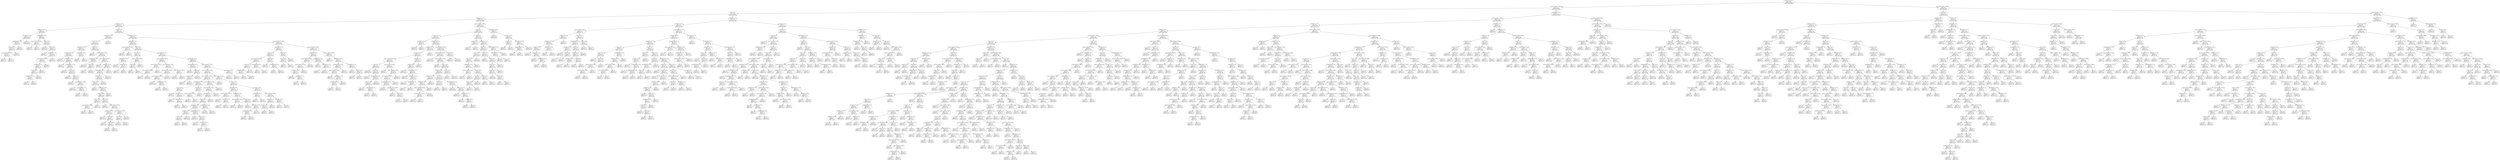digraph Tree {
node [shape=box, style="rounded", color="black", fontname=helvetica] ;
edge [fontname=helvetica] ;
0 [label="review <= 0.7\ngini = 0.4\nsamples = 8586\nvalue = [6088, 2498]"] ;
1 [label="avg_hrs_month <= 185.6\ngini = 0.3\nsamples = 6954\nvalue = [5428, 1526]"] ;
0 -> 1 [labeldistance=2.5, labelangle=45, headlabel="True"] ;
2 [label="review <= 0.7\ngini = 0.2\nsamples = 3687\nvalue = [3350, 337]"] ;
1 -> 2 ;
3 [label="satisfaction <= 0.5\ngini = 0.1\nsamples = 3109\nvalue = [2940, 169]"] ;
2 -> 3 ;
4 [label="satisfaction <= 0.3\ngini = 0.2\nsamples = 1105\nvalue = [978, 127]"] ;
3 -> 4 ;
5 [label="satisfaction <= 0.3\ngini = 0.0\nsamples = 475\nvalue = [468, 7]"] ;
4 -> 5 ;
6 [label="cat_salary <= 0.5\ngini = 0.0\nsamples = 388\nvalue = [387, 1]"] ;
5 -> 6 ;
7 [label="id_department <= 0.5\ngini = 0.0\nsamples = 54\nvalue = [53, 1]"] ;
6 -> 7 ;
8 [label="tenure <= 5.5\ngini = 0.2\nsamples = 10\nvalue = [9, 1]"] ;
7 -> 8 ;
9 [label="avg_hrs_month <= 179.4\ngini = 0.4\nsamples = 3\nvalue = [2, 1]"] ;
8 -> 9 ;
10 [label="gini = 0.0\nsamples = 2\nvalue = [2, 0]"] ;
9 -> 10 ;
11 [label="gini = 0.0\nsamples = 1\nvalue = [0, 1]"] ;
9 -> 11 ;
12 [label="gini = 0.0\nsamples = 7\nvalue = [7, 0]"] ;
8 -> 12 ;
13 [label="gini = 0.0\nsamples = 44\nvalue = [44, 0]"] ;
7 -> 13 ;
14 [label="gini = 0.0\nsamples = 334\nvalue = [334, 0]"] ;
6 -> 14 ;
15 [label="satisfaction <= 0.3\ngini = 0.1\nsamples = 87\nvalue = [81, 6]"] ;
5 -> 15 ;
16 [label="avg_hrs_month <= 184.1\ngini = 0.4\nsamples = 3\nvalue = [1, 2]"] ;
15 -> 16 ;
17 [label="gini = 0.0\nsamples = 2\nvalue = [0, 2]"] ;
16 -> 17 ;
18 [label="gini = 0.0\nsamples = 1\nvalue = [1, 0]"] ;
16 -> 18 ;
19 [label="review <= 0.6\ngini = 0.1\nsamples = 84\nvalue = [80, 4]"] ;
15 -> 19 ;
20 [label="gini = 0.0\nsamples = 49\nvalue = [49, 0]"] ;
19 -> 20 ;
21 [label="review <= 0.6\ngini = 0.2\nsamples = 35\nvalue = [31, 4]"] ;
19 -> 21 ;
22 [label="gini = 0.0\nsamples = 1\nvalue = [0, 1]"] ;
21 -> 22 ;
23 [label="satisfaction <= 0.3\ngini = 0.2\nsamples = 34\nvalue = [31, 3]"] ;
21 -> 23 ;
24 [label="avg_hrs_month <= 185.4\ngini = 0.4\nsamples = 13\nvalue = [10, 3]"] ;
23 -> 24 ;
25 [label="satisfaction <= 0.3\ngini = 0.3\nsamples = 12\nvalue = [10, 2]"] ;
24 -> 25 ;
26 [label="review <= 0.6\ngini = 0.2\nsamples = 11\nvalue = [10, 1]"] ;
25 -> 26 ;
27 [label="satisfaction <= 0.3\ngini = 0.5\nsamples = 2\nvalue = [1, 1]"] ;
26 -> 27 ;
28 [label="gini = 0.0\nsamples = 1\nvalue = [1, 0]"] ;
27 -> 28 ;
29 [label="gini = 0.0\nsamples = 1\nvalue = [0, 1]"] ;
27 -> 29 ;
30 [label="gini = 0.0\nsamples = 9\nvalue = [9, 0]"] ;
26 -> 30 ;
31 [label="gini = 0.0\nsamples = 1\nvalue = [0, 1]"] ;
25 -> 31 ;
32 [label="gini = 0.0\nsamples = 1\nvalue = [0, 1]"] ;
24 -> 32 ;
33 [label="gini = 0.0\nsamples = 21\nvalue = [21, 0]"] ;
23 -> 33 ;
34 [label="review <= 0.6\ngini = 0.3\nsamples = 630\nvalue = [510, 120]"] ;
4 -> 34 ;
35 [label="satisfaction <= 0.5\ngini = 0.1\nsamples = 250\nvalue = [230, 20]"] ;
34 -> 35 ;
36 [label="review <= 0.6\ngini = 0.1\nsamples = 249\nvalue = [230, 19]"] ;
35 -> 36 ;
37 [label="satisfaction <= 0.5\ngini = 0.1\nsamples = 132\nvalue = [128, 4]"] ;
36 -> 37 ;
38 [label="satisfaction <= 0.4\ngini = 0.0\nsamples = 128\nvalue = [125, 3]"] ;
37 -> 38 ;
39 [label="gini = 0.0\nsamples = 73\nvalue = [73, 0]"] ;
38 -> 39 ;
40 [label="satisfaction <= 0.4\ngini = 0.1\nsamples = 55\nvalue = [52, 3]"] ;
38 -> 40 ;
41 [label="gini = 0.0\nsamples = 1\nvalue = [0, 1]"] ;
40 -> 41 ;
42 [label="id_department <= 5.5\ngini = 0.1\nsamples = 54\nvalue = [52, 2]"] ;
40 -> 42 ;
43 [label="gini = 0.0\nsamples = 30\nvalue = [30, 0]"] ;
42 -> 43 ;
44 [label="review <= 0.6\ngini = 0.2\nsamples = 24\nvalue = [22, 2]"] ;
42 -> 44 ;
45 [label="gini = 0.0\nsamples = 11\nvalue = [11, 0]"] ;
44 -> 45 ;
46 [label="review <= 0.6\ngini = 0.3\nsamples = 13\nvalue = [11, 2]"] ;
44 -> 46 ;
47 [label="gini = 0.0\nsamples = 1\nvalue = [0, 1]"] ;
46 -> 47 ;
48 [label="avg_hrs_month <= 184.8\ngini = 0.2\nsamples = 12\nvalue = [11, 1]"] ;
46 -> 48 ;
49 [label="gini = 0.0\nsamples = 10\nvalue = [10, 0]"] ;
48 -> 49 ;
50 [label="id_department <= 7.5\ngini = 0.5\nsamples = 2\nvalue = [1, 1]"] ;
48 -> 50 ;
51 [label="gini = 0.0\nsamples = 1\nvalue = [0, 1]"] ;
50 -> 51 ;
52 [label="gini = 0.0\nsamples = 1\nvalue = [1, 0]"] ;
50 -> 52 ;
53 [label="satisfaction <= 0.5\ngini = 0.4\nsamples = 4\nvalue = [3, 1]"] ;
37 -> 53 ;
54 [label="gini = 0.0\nsamples = 1\nvalue = [0, 1]"] ;
53 -> 54 ;
55 [label="gini = 0.0\nsamples = 3\nvalue = [3, 0]"] ;
53 -> 55 ;
56 [label="review <= 0.6\ngini = 0.2\nsamples = 117\nvalue = [102, 15]"] ;
36 -> 56 ;
57 [label="gini = 0.0\nsamples = 1\nvalue = [0, 1]"] ;
56 -> 57 ;
58 [label="avg_hrs_month <= 183.3\ngini = 0.2\nsamples = 116\nvalue = [102, 14]"] ;
56 -> 58 ;
59 [label="id_department <= 8.5\ngini = 0.0\nsamples = 42\nvalue = [41, 1]"] ;
58 -> 59 ;
60 [label="gini = 0.0\nsamples = 36\nvalue = [36, 0]"] ;
59 -> 60 ;
61 [label="review <= 0.6\ngini = 0.3\nsamples = 6\nvalue = [5, 1]"] ;
59 -> 61 ;
62 [label="gini = 0.0\nsamples = 1\nvalue = [0, 1]"] ;
61 -> 62 ;
63 [label="gini = 0.0\nsamples = 5\nvalue = [5, 0]"] ;
61 -> 63 ;
64 [label="avg_hrs_month <= 183.4\ngini = 0.3\nsamples = 74\nvalue = [61, 13]"] ;
58 -> 64 ;
65 [label="gini = 0.0\nsamples = 2\nvalue = [0, 2]"] ;
64 -> 65 ;
66 [label="satisfaction <= 0.5\ngini = 0.3\nsamples = 72\nvalue = [61, 11]"] ;
64 -> 66 ;
67 [label="id_department <= 6.5\ngini = 0.2\nsamples = 71\nvalue = [61, 10]"] ;
66 -> 67 ;
68 [label="satisfaction <= 0.5\ngini = 0.3\nsamples = 48\nvalue = [38, 10]"] ;
67 -> 68 ;
69 [label="projects <= 2.5\ngini = 0.4\nsamples = 40\nvalue = [30, 10]"] ;
68 -> 69 ;
70 [label="gini = 0.0\nsamples = 1\nvalue = [0, 1]"] ;
69 -> 70 ;
71 [label="satisfaction <= 0.5\ngini = 0.4\nsamples = 39\nvalue = [30, 9]"] ;
69 -> 71 ;
72 [label="review <= 0.6\ngini = 0.3\nsamples = 38\nvalue = [30, 8]"] ;
71 -> 72 ;
73 [label="review <= 0.6\ngini = 0.1\nsamples = 14\nvalue = [13, 1]"] ;
72 -> 73 ;
74 [label="avg_hrs_month <= 183.8\ngini = 0.5\nsamples = 2\nvalue = [1, 1]"] ;
73 -> 74 ;
75 [label="gini = 0.0\nsamples = 1\nvalue = [1, 0]"] ;
74 -> 75 ;
76 [label="gini = 0.0\nsamples = 1\nvalue = [0, 1]"] ;
74 -> 76 ;
77 [label="gini = 0.0\nsamples = 12\nvalue = [12, 0]"] ;
73 -> 77 ;
78 [label="review <= 0.6\ngini = 0.4\nsamples = 24\nvalue = [17, 7]"] ;
72 -> 78 ;
79 [label="gini = 0.0\nsamples = 2\nvalue = [0, 2]"] ;
78 -> 79 ;
80 [label="avg_hrs_month <= 185.0\ngini = 0.4\nsamples = 22\nvalue = [17, 5]"] ;
78 -> 80 ;
81 [label="satisfaction <= 0.4\ngini = 0.2\nsamples = 15\nvalue = [13, 2]"] ;
80 -> 81 ;
82 [label="gini = 0.0\nsamples = 9\nvalue = [9, 0]"] ;
81 -> 82 ;
83 [label="review <= 0.6\ngini = 0.4\nsamples = 6\nvalue = [4, 2]"] ;
81 -> 83 ;
84 [label="gini = 0.0\nsamples = 3\nvalue = [3, 0]"] ;
83 -> 84 ;
85 [label="review <= 0.6\ngini = 0.4\nsamples = 3\nvalue = [1, 2]"] ;
83 -> 85 ;
86 [label="gini = 0.0\nsamples = 2\nvalue = [0, 2]"] ;
85 -> 86 ;
87 [label="gini = 0.0\nsamples = 1\nvalue = [1, 0]"] ;
85 -> 87 ;
88 [label="avg_hrs_month <= 185.3\ngini = 0.5\nsamples = 7\nvalue = [4, 3]"] ;
80 -> 88 ;
89 [label="bonus <= 0.5\ngini = 0.4\nsamples = 4\nvalue = [1, 3]"] ;
88 -> 89 ;
90 [label="gini = 0.0\nsamples = 3\nvalue = [0, 3]"] ;
89 -> 90 ;
91 [label="gini = 0.0\nsamples = 1\nvalue = [1, 0]"] ;
89 -> 91 ;
92 [label="gini = 0.0\nsamples = 3\nvalue = [3, 0]"] ;
88 -> 92 ;
93 [label="gini = 0.0\nsamples = 1\nvalue = [0, 1]"] ;
71 -> 93 ;
94 [label="gini = 0.0\nsamples = 8\nvalue = [8, 0]"] ;
68 -> 94 ;
95 [label="gini = 0.0\nsamples = 23\nvalue = [23, 0]"] ;
67 -> 95 ;
96 [label="gini = 0.0\nsamples = 1\nvalue = [0, 1]"] ;
66 -> 96 ;
97 [label="gini = 0.0\nsamples = 1\nvalue = [0, 1]"] ;
35 -> 97 ;
98 [label="satisfaction <= 0.5\ngini = 0.4\nsamples = 380\nvalue = [280, 100]"] ;
34 -> 98 ;
99 [label="satisfaction <= 0.3\ngini = 0.5\nsamples = 215\nvalue = [135, 80]"] ;
98 -> 99 ;
100 [label="avg_hrs_month <= 185.4\ngini = 0.3\nsamples = 6\nvalue = [1, 5]"] ;
99 -> 100 ;
101 [label="gini = 0.0\nsamples = 5\nvalue = [0, 5]"] ;
100 -> 101 ;
102 [label="gini = 0.0\nsamples = 1\nvalue = [1, 0]"] ;
100 -> 102 ;
103 [label="review <= 0.6\ngini = 0.5\nsamples = 209\nvalue = [134, 75]"] ;
99 -> 103 ;
104 [label="bonus <= 0.5\ngini = 0.4\nsamples = 13\nvalue = [4, 9]"] ;
103 -> 104 ;
105 [label="satisfaction <= 0.5\ngini = 0.2\nsamples = 9\nvalue = [1, 8]"] ;
104 -> 105 ;
106 [label="gini = 0.0\nsamples = 7\nvalue = [0, 7]"] ;
105 -> 106 ;
107 [label="projects <= 3.0\ngini = 0.5\nsamples = 2\nvalue = [1, 1]"] ;
105 -> 107 ;
108 [label="gini = 0.0\nsamples = 1\nvalue = [1, 0]"] ;
107 -> 108 ;
109 [label="gini = 0.0\nsamples = 1\nvalue = [0, 1]"] ;
107 -> 109 ;
110 [label="avg_hrs_month <= 183.6\ngini = 0.4\nsamples = 4\nvalue = [3, 1]"] ;
104 -> 110 ;
111 [label="review <= 0.6\ngini = 0.5\nsamples = 2\nvalue = [1, 1]"] ;
110 -> 111 ;
112 [label="gini = 0.0\nsamples = 1\nvalue = [1, 0]"] ;
111 -> 112 ;
113 [label="gini = 0.0\nsamples = 1\nvalue = [0, 1]"] ;
111 -> 113 ;
114 [label="gini = 0.0\nsamples = 2\nvalue = [2, 0]"] ;
110 -> 114 ;
115 [label="satisfaction <= 0.4\ngini = 0.4\nsamples = 196\nvalue = [130, 66]"] ;
103 -> 115 ;
116 [label="avg_hrs_month <= 182.9\ngini = 0.3\nsamples = 43\nvalue = [35, 8]"] ;
115 -> 116 ;
117 [label="avg_hrs_month <= 182.4\ngini = 0.5\nsamples = 6\nvalue = [3, 3]"] ;
116 -> 117 ;
118 [label="avg_hrs_month <= 179.9\ngini = 0.4\nsamples = 4\nvalue = [3, 1]"] ;
117 -> 118 ;
119 [label="gini = 0.0\nsamples = 1\nvalue = [0, 1]"] ;
118 -> 119 ;
120 [label="gini = 0.0\nsamples = 3\nvalue = [3, 0]"] ;
118 -> 120 ;
121 [label="gini = 0.0\nsamples = 2\nvalue = [0, 2]"] ;
117 -> 121 ;
122 [label="avg_hrs_month <= 185.4\ngini = 0.2\nsamples = 37\nvalue = [32, 5]"] ;
116 -> 122 ;
123 [label="avg_hrs_month <= 184.6\ngini = 0.2\nsamples = 33\nvalue = [30, 3]"] ;
122 -> 123 ;
124 [label="avg_hrs_month <= 184.3\ngini = 0.3\nsamples = 17\nvalue = [14, 3]"] ;
123 -> 124 ;
125 [label="gini = 0.0\nsamples = 11\nvalue = [11, 0]"] ;
124 -> 125 ;
126 [label="id_department <= 4.5\ngini = 0.5\nsamples = 6\nvalue = [3, 3]"] ;
124 -> 126 ;
127 [label="gini = 0.0\nsamples = 3\nvalue = [3, 0]"] ;
126 -> 127 ;
128 [label="gini = 0.0\nsamples = 3\nvalue = [0, 3]"] ;
126 -> 128 ;
129 [label="gini = 0.0\nsamples = 16\nvalue = [16, 0]"] ;
123 -> 129 ;
130 [label="avg_hrs_month <= 185.5\ngini = 0.5\nsamples = 4\nvalue = [2, 2]"] ;
122 -> 130 ;
131 [label="gini = 0.0\nsamples = 2\nvalue = [0, 2]"] ;
130 -> 131 ;
132 [label="gini = 0.0\nsamples = 2\nvalue = [2, 0]"] ;
130 -> 132 ;
133 [label="satisfaction <= 0.4\ngini = 0.5\nsamples = 153\nvalue = [95, 58]"] ;
115 -> 133 ;
134 [label="id_department <= 3.5\ngini = 0.4\nsamples = 20\nvalue = [6, 14]"] ;
133 -> 134 ;
135 [label="gini = 0.0\nsamples = 9\nvalue = [0, 9]"] ;
134 -> 135 ;
136 [label="review <= 0.7\ngini = 0.5\nsamples = 11\nvalue = [6, 5]"] ;
134 -> 136 ;
137 [label="projects <= 2.5\ngini = 0.2\nsamples = 7\nvalue = [6, 1]"] ;
136 -> 137 ;
138 [label="gini = 0.0\nsamples = 1\nvalue = [0, 1]"] ;
137 -> 138 ;
139 [label="gini = 0.0\nsamples = 6\nvalue = [6, 0]"] ;
137 -> 139 ;
140 [label="gini = 0.0\nsamples = 4\nvalue = [0, 4]"] ;
136 -> 140 ;
141 [label="avg_hrs_month <= 185.2\ngini = 0.4\nsamples = 133\nvalue = [89, 44]"] ;
133 -> 141 ;
142 [label="avg_hrs_month <= 183.6\ngini = 0.5\nsamples = 120\nvalue = [77, 43]"] ;
141 -> 142 ;
143 [label="avg_hrs_month <= 181.7\ngini = 0.4\nsamples = 73\nvalue = [53, 20]"] ;
142 -> 143 ;
144 [label="id_department <= 4.5\ngini = 0.5\nsamples = 24\nvalue = [13, 11]"] ;
143 -> 144 ;
145 [label="review <= 0.7\ngini = 0.4\nsamples = 13\nvalue = [4, 9]"] ;
144 -> 145 ;
146 [label="gini = 0.0\nsamples = 2\nvalue = [2, 0]"] ;
145 -> 146 ;
147 [label="cat_salary <= 1.5\ngini = 0.3\nsamples = 11\nvalue = [2, 9]"] ;
145 -> 147 ;
148 [label="gini = 0.0\nsamples = 7\nvalue = [0, 7]"] ;
147 -> 148 ;
149 [label="satisfaction <= 0.5\ngini = 0.5\nsamples = 4\nvalue = [2, 2]"] ;
147 -> 149 ;
150 [label="gini = 0.0\nsamples = 2\nvalue = [2, 0]"] ;
149 -> 150 ;
151 [label="gini = 0.0\nsamples = 2\nvalue = [0, 2]"] ;
149 -> 151 ;
152 [label="review <= 0.7\ngini = 0.3\nsamples = 11\nvalue = [9, 2]"] ;
144 -> 152 ;
153 [label="avg_hrs_month <= 181.6\ngini = 0.2\nsamples = 10\nvalue = [9, 1]"] ;
152 -> 153 ;
154 [label="gini = 0.0\nsamples = 9\nvalue = [9, 0]"] ;
153 -> 154 ;
155 [label="gini = 0.0\nsamples = 1\nvalue = [0, 1]"] ;
153 -> 155 ;
156 [label="gini = 0.0\nsamples = 1\nvalue = [0, 1]"] ;
152 -> 156 ;
157 [label="avg_hrs_month <= 183.1\ngini = 0.3\nsamples = 49\nvalue = [40, 9]"] ;
143 -> 157 ;
158 [label="avg_hrs_month <= 183.0\ngini = 0.4\nsamples = 37\nvalue = [28, 9]"] ;
157 -> 158 ;
159 [label="satisfaction <= 0.5\ngini = 0.3\nsamples = 36\nvalue = [28, 8]"] ;
158 -> 159 ;
160 [label="review <= 0.7\ngini = 0.3\nsamples = 35\nvalue = [28, 7]"] ;
159 -> 160 ;
161 [label="satisfaction <= 0.5\ngini = 0.2\nsamples = 29\nvalue = [25, 4]"] ;
160 -> 161 ;
162 [label="projects <= 2.5\ngini = 0.1\nsamples = 21\nvalue = [20, 1]"] ;
161 -> 162 ;
163 [label="review <= 0.7\ngini = 0.4\nsamples = 3\nvalue = [2, 1]"] ;
162 -> 163 ;
164 [label="gini = 0.0\nsamples = 1\nvalue = [0, 1]"] ;
163 -> 164 ;
165 [label="gini = 0.0\nsamples = 2\nvalue = [2, 0]"] ;
163 -> 165 ;
166 [label="gini = 0.0\nsamples = 18\nvalue = [18, 0]"] ;
162 -> 166 ;
167 [label="id_department <= 3.0\ngini = 0.5\nsamples = 8\nvalue = [5, 3]"] ;
161 -> 167 ;
168 [label="gini = 0.0\nsamples = 2\nvalue = [0, 2]"] ;
167 -> 168 ;
169 [label="review <= 0.7\ngini = 0.3\nsamples = 6\nvalue = [5, 1]"] ;
167 -> 169 ;
170 [label="gini = 0.0\nsamples = 4\nvalue = [4, 0]"] ;
169 -> 170 ;
171 [label="satisfaction <= 0.5\ngini = 0.5\nsamples = 2\nvalue = [1, 1]"] ;
169 -> 171 ;
172 [label="gini = 0.0\nsamples = 1\nvalue = [0, 1]"] ;
171 -> 172 ;
173 [label="gini = 0.0\nsamples = 1\nvalue = [1, 0]"] ;
171 -> 173 ;
174 [label="id_department <= 5.5\ngini = 0.5\nsamples = 6\nvalue = [3, 3]"] ;
160 -> 174 ;
175 [label="gini = 0.0\nsamples = 3\nvalue = [3, 0]"] ;
174 -> 175 ;
176 [label="gini = 0.0\nsamples = 3\nvalue = [0, 3]"] ;
174 -> 176 ;
177 [label="gini = 0.0\nsamples = 1\nvalue = [0, 1]"] ;
159 -> 177 ;
178 [label="gini = 0.0\nsamples = 1\nvalue = [0, 1]"] ;
158 -> 178 ;
179 [label="gini = 0.0\nsamples = 12\nvalue = [12, 0]"] ;
157 -> 179 ;
180 [label="avg_hrs_month <= 183.7\ngini = 0.5\nsamples = 47\nvalue = [24, 23]"] ;
142 -> 180 ;
181 [label="gini = 0.0\nsamples = 4\nvalue = [0, 4]"] ;
180 -> 181 ;
182 [label="review <= 0.7\ngini = 0.5\nsamples = 43\nvalue = [24, 19]"] ;
180 -> 182 ;
183 [label="cat_salary <= 0.5\ngini = 0.5\nsamples = 26\nvalue = [11, 15]"] ;
182 -> 183 ;
184 [label="avg_hrs_month <= 184.7\ngini = 0.4\nsamples = 7\nvalue = [5, 2]"] ;
183 -> 184 ;
185 [label="gini = 0.0\nsamples = 4\nvalue = [4, 0]"] ;
184 -> 185 ;
186 [label="promoted <= 0.5\ngini = 0.4\nsamples = 3\nvalue = [1, 2]"] ;
184 -> 186 ;
187 [label="gini = 0.0\nsamples = 2\nvalue = [0, 2]"] ;
186 -> 187 ;
188 [label="gini = 0.0\nsamples = 1\nvalue = [1, 0]"] ;
186 -> 188 ;
189 [label="satisfaction <= 0.4\ngini = 0.4\nsamples = 19\nvalue = [6, 13]"] ;
183 -> 189 ;
190 [label="avg_hrs_month <= 183.9\ngini = 0.4\nsamples = 4\nvalue = [3, 1]"] ;
189 -> 190 ;
191 [label="gini = 0.0\nsamples = 1\nvalue = [0, 1]"] ;
190 -> 191 ;
192 [label="gini = 0.0\nsamples = 3\nvalue = [3, 0]"] ;
190 -> 192 ;
193 [label="review <= 0.7\ngini = 0.3\nsamples = 15\nvalue = [3, 12]"] ;
189 -> 193 ;
194 [label="gini = 0.0\nsamples = 7\nvalue = [0, 7]"] ;
193 -> 194 ;
195 [label="satisfaction <= 0.5\ngini = 0.5\nsamples = 8\nvalue = [3, 5]"] ;
193 -> 195 ;
196 [label="id_department <= 5.5\ngini = 0.5\nsamples = 5\nvalue = [3, 2]"] ;
195 -> 196 ;
197 [label="gini = 0.0\nsamples = 3\nvalue = [3, 0]"] ;
196 -> 197 ;
198 [label="gini = 0.0\nsamples = 2\nvalue = [0, 2]"] ;
196 -> 198 ;
199 [label="gini = 0.0\nsamples = 3\nvalue = [0, 3]"] ;
195 -> 199 ;
200 [label="cat_salary <= 0.5\ngini = 0.4\nsamples = 17\nvalue = [13, 4]"] ;
182 -> 200 ;
201 [label="satisfaction <= 0.4\ngini = 0.4\nsamples = 3\nvalue = [1, 2]"] ;
200 -> 201 ;
202 [label="gini = 0.0\nsamples = 1\nvalue = [1, 0]"] ;
201 -> 202 ;
203 [label="gini = 0.0\nsamples = 2\nvalue = [0, 2]"] ;
201 -> 203 ;
204 [label="avg_hrs_month <= 184.8\ngini = 0.2\nsamples = 14\nvalue = [12, 2]"] ;
200 -> 204 ;
205 [label="projects <= 2.5\ngini = 0.2\nsamples = 12\nvalue = [11, 1]"] ;
204 -> 205 ;
206 [label="review <= 0.7\ngini = 0.4\nsamples = 3\nvalue = [2, 1]"] ;
205 -> 206 ;
207 [label="gini = 0.0\nsamples = 2\nvalue = [2, 0]"] ;
206 -> 207 ;
208 [label="gini = 0.0\nsamples = 1\nvalue = [0, 1]"] ;
206 -> 208 ;
209 [label="gini = 0.0\nsamples = 9\nvalue = [9, 0]"] ;
205 -> 209 ;
210 [label="cat_salary <= 1.5\ngini = 0.5\nsamples = 2\nvalue = [1, 1]"] ;
204 -> 210 ;
211 [label="gini = 0.0\nsamples = 1\nvalue = [0, 1]"] ;
210 -> 211 ;
212 [label="gini = 0.0\nsamples = 1\nvalue = [1, 0]"] ;
210 -> 212 ;
213 [label="promoted <= 0.5\ngini = 0.1\nsamples = 13\nvalue = [12, 1]"] ;
141 -> 213 ;
214 [label="gini = 0.0\nsamples = 12\nvalue = [12, 0]"] ;
213 -> 214 ;
215 [label="gini = 0.0\nsamples = 1\nvalue = [0, 1]"] ;
213 -> 215 ;
216 [label="avg_hrs_month <= 180.9\ngini = 0.2\nsamples = 165\nvalue = [145, 20]"] ;
98 -> 216 ;
217 [label="satisfaction <= 0.5\ngini = 0.4\nsamples = 37\nvalue = [28, 9]"] ;
216 -> 217 ;
218 [label="review <= 0.7\ngini = 0.3\nsamples = 29\nvalue = [24, 5]"] ;
217 -> 218 ;
219 [label="avg_hrs_month <= 180.6\ngini = 0.2\nsamples = 22\nvalue = [20, 2]"] ;
218 -> 219 ;
220 [label="review <= 0.7\ngini = 0.1\nsamples = 20\nvalue = [19, 1]"] ;
219 -> 220 ;
221 [label="satisfaction <= 0.5\ngini = 0.4\nsamples = 3\nvalue = [2, 1]"] ;
220 -> 221 ;
222 [label="gini = 0.0\nsamples = 1\nvalue = [0, 1]"] ;
221 -> 222 ;
223 [label="gini = 0.0\nsamples = 2\nvalue = [2, 0]"] ;
221 -> 223 ;
224 [label="gini = 0.0\nsamples = 17\nvalue = [17, 0]"] ;
220 -> 224 ;
225 [label="id_department <= 6.5\ngini = 0.5\nsamples = 2\nvalue = [1, 1]"] ;
219 -> 225 ;
226 [label="gini = 0.0\nsamples = 1\nvalue = [0, 1]"] ;
225 -> 226 ;
227 [label="gini = 0.0\nsamples = 1\nvalue = [1, 0]"] ;
225 -> 227 ;
228 [label="review <= 0.7\ngini = 0.5\nsamples = 7\nvalue = [4, 3]"] ;
218 -> 228 ;
229 [label="gini = 0.0\nsamples = 2\nvalue = [0, 2]"] ;
228 -> 229 ;
230 [label="id_department <= 2.0\ngini = 0.3\nsamples = 5\nvalue = [4, 1]"] ;
228 -> 230 ;
231 [label="gini = 0.0\nsamples = 1\nvalue = [0, 1]"] ;
230 -> 231 ;
232 [label="gini = 0.0\nsamples = 4\nvalue = [4, 0]"] ;
230 -> 232 ;
233 [label="projects <= 3.5\ngini = 0.5\nsamples = 8\nvalue = [4, 4]"] ;
217 -> 233 ;
234 [label="bonus <= 0.5\ngini = 0.3\nsamples = 5\nvalue = [1, 4]"] ;
233 -> 234 ;
235 [label="gini = 0.0\nsamples = 4\nvalue = [0, 4]"] ;
234 -> 235 ;
236 [label="gini = 0.0\nsamples = 1\nvalue = [1, 0]"] ;
234 -> 236 ;
237 [label="gini = 0.0\nsamples = 3\nvalue = [3, 0]"] ;
233 -> 237 ;
238 [label="avg_hrs_month <= 183.9\ngini = 0.2\nsamples = 128\nvalue = [117, 11]"] ;
216 -> 238 ;
239 [label="satisfaction <= 0.5\ngini = 0.1\nsamples = 90\nvalue = [86, 4]"] ;
238 -> 239 ;
240 [label="avg_hrs_month <= 181.8\ngini = 0.0\nsamples = 78\nvalue = [76, 2]"] ;
239 -> 240 ;
241 [label="avg_hrs_month <= 181.8\ngini = 0.2\nsamples = 22\nvalue = [20, 2]"] ;
240 -> 241 ;
242 [label="satisfaction <= 0.5\ngini = 0.1\nsamples = 21\nvalue = [20, 1]"] ;
241 -> 242 ;
243 [label="gini = 0.0\nsamples = 18\nvalue = [18, 0]"] ;
242 -> 243 ;
244 [label="satisfaction <= 0.5\ngini = 0.4\nsamples = 3\nvalue = [2, 1]"] ;
242 -> 244 ;
245 [label="gini = 0.0\nsamples = 1\nvalue = [0, 1]"] ;
244 -> 245 ;
246 [label="gini = 0.0\nsamples = 2\nvalue = [2, 0]"] ;
244 -> 246 ;
247 [label="gini = 0.0\nsamples = 1\nvalue = [0, 1]"] ;
241 -> 247 ;
248 [label="gini = 0.0\nsamples = 56\nvalue = [56, 0]"] ;
240 -> 248 ;
249 [label="id_department <= 0.5\ngini = 0.3\nsamples = 12\nvalue = [10, 2]"] ;
239 -> 249 ;
250 [label="gini = 0.0\nsamples = 1\nvalue = [0, 1]"] ;
249 -> 250 ;
251 [label="satisfaction <= 0.5\ngini = 0.2\nsamples = 11\nvalue = [10, 1]"] ;
249 -> 251 ;
252 [label="gini = 0.0\nsamples = 1\nvalue = [0, 1]"] ;
251 -> 252 ;
253 [label="gini = 0.0\nsamples = 10\nvalue = [10, 0]"] ;
251 -> 253 ;
254 [label="avg_hrs_month <= 184.0\ngini = 0.3\nsamples = 38\nvalue = [31, 7]"] ;
238 -> 254 ;
255 [label="gini = 0.0\nsamples = 2\nvalue = [0, 2]"] ;
254 -> 255 ;
256 [label="satisfaction <= 0.5\ngini = 0.2\nsamples = 36\nvalue = [31, 5]"] ;
254 -> 256 ;
257 [label="id_department <= 4.5\ngini = 0.1\nsamples = 26\nvalue = [24, 2]"] ;
256 -> 257 ;
258 [label="avg_hrs_month <= 184.4\ngini = 0.3\nsamples = 9\nvalue = [7, 2]"] ;
257 -> 258 ;
259 [label="gini = 0.0\nsamples = 1\nvalue = [0, 1]"] ;
258 -> 259 ;
260 [label="satisfaction <= 0.5\ngini = 0.2\nsamples = 8\nvalue = [7, 1]"] ;
258 -> 260 ;
261 [label="satisfaction <= 0.5\ngini = 0.4\nsamples = 3\nvalue = [2, 1]"] ;
260 -> 261 ;
262 [label="gini = 0.0\nsamples = 2\nvalue = [2, 0]"] ;
261 -> 262 ;
263 [label="gini = 0.0\nsamples = 1\nvalue = [0, 1]"] ;
261 -> 263 ;
264 [label="gini = 0.0\nsamples = 5\nvalue = [5, 0]"] ;
260 -> 264 ;
265 [label="gini = 0.0\nsamples = 17\nvalue = [17, 0]"] ;
257 -> 265 ;
266 [label="satisfaction <= 0.5\ngini = 0.4\nsamples = 10\nvalue = [7, 3]"] ;
256 -> 266 ;
267 [label="gini = 0.0\nsamples = 2\nvalue = [0, 2]"] ;
266 -> 267 ;
268 [label="review <= 0.7\ngini = 0.2\nsamples = 8\nvalue = [7, 1]"] ;
266 -> 268 ;
269 [label="gini = 0.0\nsamples = 7\nvalue = [7, 0]"] ;
268 -> 269 ;
270 [label="gini = 0.0\nsamples = 1\nvalue = [0, 1]"] ;
268 -> 270 ;
271 [label="avg_hrs_month <= 185.1\ngini = 0.0\nsamples = 2004\nvalue = [1962, 42]"] ;
3 -> 271 ;
272 [label="review <= 0.7\ngini = 0.0\nsamples = 1929\nvalue = [1901, 28]"] ;
271 -> 272 ;
273 [label="review <= 0.4\ngini = 0.0\nsamples = 1747\nvalue = [1730, 17]"] ;
272 -> 273 ;
274 [label="satisfaction <= 0.9\ngini = 0.3\nsamples = 5\nvalue = [4, 1]"] ;
273 -> 274 ;
275 [label="gini = 0.0\nsamples = 4\nvalue = [4, 0]"] ;
274 -> 275 ;
276 [label="gini = 0.0\nsamples = 1\nvalue = [0, 1]"] ;
274 -> 276 ;
277 [label="satisfaction <= 0.6\ngini = 0.0\nsamples = 1742\nvalue = [1726, 16]"] ;
273 -> 277 ;
278 [label="satisfaction <= 0.6\ngini = 0.1\nsamples = 316\nvalue = [307, 9]"] ;
277 -> 278 ;
279 [label="cat_salary <= 1.5\ngini = 0.0\nsamples = 315\nvalue = [307, 8]"] ;
278 -> 279 ;
280 [label="avg_hrs_month <= 183.4\ngini = 0.0\nsamples = 268\nvalue = [263, 5]"] ;
279 -> 280 ;
281 [label="review <= 0.7\ngini = 0.0\nsamples = 208\nvalue = [206, 2]"] ;
280 -> 281 ;
282 [label="gini = 0.0\nsamples = 163\nvalue = [163, 0]"] ;
281 -> 282 ;
283 [label="review <= 0.7\ngini = 0.1\nsamples = 45\nvalue = [43, 2]"] ;
281 -> 283 ;
284 [label="gini = 0.0\nsamples = 1\nvalue = [0, 1]"] ;
283 -> 284 ;
285 [label="id_department <= 1.5\ngini = 0.0\nsamples = 44\nvalue = [43, 1]"] ;
283 -> 285 ;
286 [label="bonus <= 0.5\ngini = 0.2\nsamples = 9\nvalue = [8, 1]"] ;
285 -> 286 ;
287 [label="gini = 0.0\nsamples = 6\nvalue = [6, 0]"] ;
286 -> 287 ;
288 [label="id_department <= 0.5\ngini = 0.4\nsamples = 3\nvalue = [2, 1]"] ;
286 -> 288 ;
289 [label="gini = 0.0\nsamples = 2\nvalue = [2, 0]"] ;
288 -> 289 ;
290 [label="gini = 0.0\nsamples = 1\nvalue = [0, 1]"] ;
288 -> 290 ;
291 [label="gini = 0.0\nsamples = 35\nvalue = [35, 0]"] ;
285 -> 291 ;
292 [label="avg_hrs_month <= 183.4\ngini = 0.1\nsamples = 60\nvalue = [57, 3]"] ;
280 -> 292 ;
293 [label="gini = 0.0\nsamples = 1\nvalue = [0, 1]"] ;
292 -> 293 ;
294 [label="avg_hrs_month <= 184.0\ngini = 0.1\nsamples = 59\nvalue = [57, 2]"] ;
292 -> 294 ;
295 [label="avg_hrs_month <= 184.0\ngini = 0.1\nsamples = 29\nvalue = [27, 2]"] ;
294 -> 295 ;
296 [label="id_department <= 8.5\ngini = 0.1\nsamples = 28\nvalue = [27, 1]"] ;
295 -> 296 ;
297 [label="gini = 0.0\nsamples = 22\nvalue = [22, 0]"] ;
296 -> 297 ;
298 [label="avg_hrs_month <= 183.8\ngini = 0.3\nsamples = 6\nvalue = [5, 1]"] ;
296 -> 298 ;
299 [label="gini = 0.0\nsamples = 4\nvalue = [4, 0]"] ;
298 -> 299 ;
300 [label="review <= 0.6\ngini = 0.5\nsamples = 2\nvalue = [1, 1]"] ;
298 -> 300 ;
301 [label="gini = 0.0\nsamples = 1\nvalue = [1, 0]"] ;
300 -> 301 ;
302 [label="gini = 0.0\nsamples = 1\nvalue = [0, 1]"] ;
300 -> 302 ;
303 [label="gini = 0.0\nsamples = 1\nvalue = [0, 1]"] ;
295 -> 303 ;
304 [label="gini = 0.0\nsamples = 30\nvalue = [30, 0]"] ;
294 -> 304 ;
305 [label="review <= 0.7\ngini = 0.1\nsamples = 47\nvalue = [44, 3]"] ;
279 -> 305 ;
306 [label="projects <= 3.5\ngini = 0.1\nsamples = 46\nvalue = [44, 2]"] ;
305 -> 306 ;
307 [label="gini = 0.0\nsamples = 33\nvalue = [33, 0]"] ;
306 -> 307 ;
308 [label="id_department <= 0.5\ngini = 0.3\nsamples = 13\nvalue = [11, 2]"] ;
306 -> 308 ;
309 [label="gini = 0.0\nsamples = 1\nvalue = [0, 1]"] ;
308 -> 309 ;
310 [label="satisfaction <= 0.6\ngini = 0.2\nsamples = 12\nvalue = [11, 1]"] ;
308 -> 310 ;
311 [label="gini = 0.0\nsamples = 10\nvalue = [10, 0]"] ;
310 -> 311 ;
312 [label="satisfaction <= 0.6\ngini = 0.5\nsamples = 2\nvalue = [1, 1]"] ;
310 -> 312 ;
313 [label="gini = 0.0\nsamples = 1\nvalue = [0, 1]"] ;
312 -> 313 ;
314 [label="gini = 0.0\nsamples = 1\nvalue = [1, 0]"] ;
312 -> 314 ;
315 [label="gini = 0.0\nsamples = 1\nvalue = [0, 1]"] ;
305 -> 315 ;
316 [label="gini = 0.0\nsamples = 1\nvalue = [0, 1]"] ;
278 -> 316 ;
317 [label="avg_hrs_month <= 184.8\ngini = 0.0\nsamples = 1426\nvalue = [1419, 7]"] ;
277 -> 317 ;
318 [label="avg_hrs_month <= 181.2\ngini = 0.0\nsamples = 1407\nvalue = [1401, 6]"] ;
317 -> 318 ;
319 [label="gini = 0.0\nsamples = 754\nvalue = [754, 0]"] ;
318 -> 319 ;
320 [label="avg_hrs_month <= 181.2\ngini = 0.0\nsamples = 653\nvalue = [647, 6]"] ;
318 -> 320 ;
321 [label="gini = 0.0\nsamples = 1\nvalue = [0, 1]"] ;
320 -> 321 ;
322 [label="review <= 0.7\ngini = 0.0\nsamples = 652\nvalue = [647, 5]"] ;
320 -> 322 ;
323 [label="cat_salary <= 0.5\ngini = 0.0\nsamples = 620\nvalue = [616, 4]"] ;
322 -> 323 ;
324 [label="satisfaction <= 0.7\ngini = 0.0\nsamples = 95\nvalue = [93, 2]"] ;
323 -> 324 ;
325 [label="satisfaction <= 0.7\ngini = 0.1\nsamples = 34\nvalue = [32, 2]"] ;
324 -> 325 ;
326 [label="avg_hrs_month <= 181.8\ngini = 0.1\nsamples = 33\nvalue = [32, 1]"] ;
325 -> 326 ;
327 [label="avg_hrs_month <= 181.7\ngini = 0.2\nsamples = 7\nvalue = [6, 1]"] ;
326 -> 327 ;
328 [label="gini = 0.0\nsamples = 6\nvalue = [6, 0]"] ;
327 -> 328 ;
329 [label="gini = 0.0\nsamples = 1\nvalue = [0, 1]"] ;
327 -> 329 ;
330 [label="gini = 0.0\nsamples = 26\nvalue = [26, 0]"] ;
326 -> 330 ;
331 [label="gini = 0.0\nsamples = 1\nvalue = [0, 1]"] ;
325 -> 331 ;
332 [label="gini = 0.0\nsamples = 61\nvalue = [61, 0]"] ;
324 -> 332 ;
333 [label="review <= 0.5\ngini = 0.0\nsamples = 525\nvalue = [523, 2]"] ;
323 -> 333 ;
334 [label="review <= 0.5\ngini = 0.0\nsamples = 48\nvalue = [47, 1]"] ;
333 -> 334 ;
335 [label="gini = 0.0\nsamples = 47\nvalue = [47, 0]"] ;
334 -> 335 ;
336 [label="gini = 0.0\nsamples = 1\nvalue = [0, 1]"] ;
334 -> 336 ;
337 [label="id_department <= 8.5\ngini = 0.0\nsamples = 477\nvalue = [476, 1]"] ;
333 -> 337 ;
338 [label="gini = 0.0\nsamples = 387\nvalue = [387, 0]"] ;
337 -> 338 ;
339 [label="cat_salary <= 1.5\ngini = 0.0\nsamples = 90\nvalue = [89, 1]"] ;
337 -> 339 ;
340 [label="gini = 0.0\nsamples = 73\nvalue = [73, 0]"] ;
339 -> 340 ;
341 [label="satisfaction <= 0.7\ngini = 0.1\nsamples = 17\nvalue = [16, 1]"] ;
339 -> 341 ;
342 [label="gini = 0.0\nsamples = 15\nvalue = [15, 0]"] ;
341 -> 342 ;
343 [label="projects <= 3.5\ngini = 0.5\nsamples = 2\nvalue = [1, 1]"] ;
341 -> 343 ;
344 [label="gini = 0.0\nsamples = 1\nvalue = [1, 0]"] ;
343 -> 344 ;
345 [label="gini = 0.0\nsamples = 1\nvalue = [0, 1]"] ;
343 -> 345 ;
346 [label="review <= 0.7\ngini = 0.1\nsamples = 32\nvalue = [31, 1]"] ;
322 -> 346 ;
347 [label="gini = 0.0\nsamples = 1\nvalue = [0, 1]"] ;
346 -> 347 ;
348 [label="gini = 0.0\nsamples = 31\nvalue = [31, 0]"] ;
346 -> 348 ;
349 [label="review <= 0.5\ngini = 0.1\nsamples = 19\nvalue = [18, 1]"] ;
317 -> 349 ;
350 [label="gini = 0.0\nsamples = 1\nvalue = [0, 1]"] ;
349 -> 350 ;
351 [label="gini = 0.0\nsamples = 18\nvalue = [18, 0]"] ;
349 -> 351 ;
352 [label="review <= 0.7\ngini = 0.1\nsamples = 182\nvalue = [171, 11]"] ;
272 -> 352 ;
353 [label="projects <= 3.5\ngini = 0.4\nsamples = 3\nvalue = [1, 2]"] ;
352 -> 353 ;
354 [label="gini = 0.0\nsamples = 1\nvalue = [1, 0]"] ;
353 -> 354 ;
355 [label="gini = 0.0\nsamples = 2\nvalue = [0, 2]"] ;
353 -> 355 ;
356 [label="satisfaction <= 0.7\ngini = 0.1\nsamples = 179\nvalue = [170, 9]"] ;
352 -> 356 ;
357 [label="review <= 0.7\ngini = 0.1\nsamples = 170\nvalue = [163, 7]"] ;
356 -> 357 ;
358 [label="review <= 0.7\ngini = 0.1\nsamples = 143\nvalue = [139, 4]"] ;
357 -> 358 ;
359 [label="review <= 0.7\ngini = 0.1\nsamples = 75\nvalue = [71, 4]"] ;
358 -> 359 ;
360 [label="satisfaction <= 0.6\ngini = 0.1\nsamples = 74\nvalue = [71, 3]"] ;
359 -> 360 ;
361 [label="avg_hrs_month <= 182.1\ngini = 0.4\nsamples = 3\nvalue = [2, 1]"] ;
360 -> 361 ;
362 [label="gini = 0.0\nsamples = 1\nvalue = [0, 1]"] ;
361 -> 362 ;
363 [label="gini = 0.0\nsamples = 2\nvalue = [2, 0]"] ;
361 -> 363 ;
364 [label="review <= 0.7\ngini = 0.1\nsamples = 71\nvalue = [69, 2]"] ;
360 -> 364 ;
365 [label="review <= 0.7\ngini = 0.0\nsamples = 67\nvalue = [66, 1]"] ;
364 -> 365 ;
366 [label="review <= 0.7\ngini = 0.1\nsamples = 18\nvalue = [17, 1]"] ;
365 -> 366 ;
367 [label="gini = 0.0\nsamples = 17\nvalue = [17, 0]"] ;
366 -> 367 ;
368 [label="gini = 0.0\nsamples = 1\nvalue = [0, 1]"] ;
366 -> 368 ;
369 [label="gini = 0.0\nsamples = 49\nvalue = [49, 0]"] ;
365 -> 369 ;
370 [label="review <= 0.7\ngini = 0.4\nsamples = 4\nvalue = [3, 1]"] ;
364 -> 370 ;
371 [label="gini = 0.0\nsamples = 1\nvalue = [0, 1]"] ;
370 -> 371 ;
372 [label="gini = 0.0\nsamples = 3\nvalue = [3, 0]"] ;
370 -> 372 ;
373 [label="gini = 0.0\nsamples = 1\nvalue = [0, 1]"] ;
359 -> 373 ;
374 [label="gini = 0.0\nsamples = 68\nvalue = [68, 0]"] ;
358 -> 374 ;
375 [label="review <= 0.7\ngini = 0.2\nsamples = 27\nvalue = [24, 3]"] ;
357 -> 375 ;
376 [label="gini = 0.0\nsamples = 1\nvalue = [0, 1]"] ;
375 -> 376 ;
377 [label="review <= 0.7\ngini = 0.1\nsamples = 26\nvalue = [24, 2]"] ;
375 -> 377 ;
378 [label="review <= 0.7\ngini = 0.3\nsamples = 13\nvalue = [11, 2]"] ;
377 -> 378 ;
379 [label="projects <= 3.5\ngini = 0.2\nsamples = 12\nvalue = [11, 1]"] ;
378 -> 379 ;
380 [label="gini = 0.0\nsamples = 10\nvalue = [10, 0]"] ;
379 -> 380 ;
381 [label="review <= 0.7\ngini = 0.5\nsamples = 2\nvalue = [1, 1]"] ;
379 -> 381 ;
382 [label="gini = 0.0\nsamples = 1\nvalue = [1, 0]"] ;
381 -> 382 ;
383 [label="gini = 0.0\nsamples = 1\nvalue = [0, 1]"] ;
381 -> 383 ;
384 [label="gini = 0.0\nsamples = 1\nvalue = [0, 1]"] ;
378 -> 384 ;
385 [label="gini = 0.0\nsamples = 13\nvalue = [13, 0]"] ;
377 -> 385 ;
386 [label="avg_hrs_month <= 179.7\ngini = 0.3\nsamples = 9\nvalue = [7, 2]"] ;
356 -> 386 ;
387 [label="satisfaction <= 0.7\ngini = 0.2\nsamples = 8\nvalue = [7, 1]"] ;
386 -> 387 ;
388 [label="gini = 0.0\nsamples = 1\nvalue = [0, 1]"] ;
387 -> 388 ;
389 [label="gini = 0.0\nsamples = 7\nvalue = [7, 0]"] ;
387 -> 389 ;
390 [label="gini = 0.0\nsamples = 1\nvalue = [0, 1]"] ;
386 -> 390 ;
391 [label="satisfaction <= 0.8\ngini = 0.3\nsamples = 75\nvalue = [61, 14]"] ;
271 -> 391 ;
392 [label="gini = 0.0\nsamples = 58\nvalue = [58, 0]"] ;
391 -> 392 ;
393 [label="review <= 0.5\ngini = 0.3\nsamples = 17\nvalue = [3, 14]"] ;
391 -> 393 ;
394 [label="review <= 0.5\ngini = 0.5\nsamples = 5\nvalue = [2, 3]"] ;
393 -> 394 ;
395 [label="gini = 0.0\nsamples = 3\nvalue = [0, 3]"] ;
394 -> 395 ;
396 [label="gini = 0.0\nsamples = 2\nvalue = [2, 0]"] ;
394 -> 396 ;
397 [label="satisfaction <= 0.8\ngini = 0.2\nsamples = 12\nvalue = [1, 11]"] ;
393 -> 397 ;
398 [label="id_department <= 5.0\ngini = 0.5\nsamples = 2\nvalue = [1, 1]"] ;
397 -> 398 ;
399 [label="gini = 0.0\nsamples = 1\nvalue = [0, 1]"] ;
398 -> 399 ;
400 [label="gini = 0.0\nsamples = 1\nvalue = [1, 0]"] ;
398 -> 400 ;
401 [label="gini = 0.0\nsamples = 10\nvalue = [0, 10]"] ;
397 -> 401 ;
402 [label="satisfaction <= 0.4\ngini = 0.4\nsamples = 578\nvalue = [410, 168]"] ;
2 -> 402 ;
403 [label="satisfaction <= 0.3\ngini = 0.5\nsamples = 247\nvalue = [148, 99]"] ;
402 -> 403 ;
404 [label="avg_hrs_month <= 183.9\ngini = 0.3\nsamples = 75\nvalue = [62, 13]"] ;
403 -> 404 ;
405 [label="projects <= 4.5\ngini = 0.1\nsamples = 42\nvalue = [39, 3]"] ;
404 -> 405 ;
406 [label="satisfaction <= 0.3\ngini = 0.1\nsamples = 41\nvalue = [39, 2]"] ;
405 -> 406 ;
407 [label="projects <= 3.5\ngini = 0.1\nsamples = 36\nvalue = [35, 1]"] ;
406 -> 407 ;
408 [label="gini = 0.0\nsamples = 27\nvalue = [27, 0]"] ;
407 -> 408 ;
409 [label="satisfaction <= 0.3\ngini = 0.2\nsamples = 9\nvalue = [8, 1]"] ;
407 -> 409 ;
410 [label="gini = 0.0\nsamples = 6\nvalue = [6, 0]"] ;
409 -> 410 ;
411 [label="satisfaction <= 0.3\ngini = 0.4\nsamples = 3\nvalue = [2, 1]"] ;
409 -> 411 ;
412 [label="gini = 0.0\nsamples = 1\nvalue = [0, 1]"] ;
411 -> 412 ;
413 [label="gini = 0.0\nsamples = 2\nvalue = [2, 0]"] ;
411 -> 413 ;
414 [label="satisfaction <= 0.3\ngini = 0.3\nsamples = 5\nvalue = [4, 1]"] ;
406 -> 414 ;
415 [label="gini = 0.0\nsamples = 1\nvalue = [0, 1]"] ;
414 -> 415 ;
416 [label="gini = 0.0\nsamples = 4\nvalue = [4, 0]"] ;
414 -> 416 ;
417 [label="gini = 0.0\nsamples = 1\nvalue = [0, 1]"] ;
405 -> 417 ;
418 [label="review <= 0.7\ngini = 0.4\nsamples = 33\nvalue = [23, 10]"] ;
404 -> 418 ;
419 [label="id_department <= 3.5\ngini = 0.4\nsamples = 29\nvalue = [22, 7]"] ;
418 -> 419 ;
420 [label="cat_salary <= 1.5\ngini = 0.1\nsamples = 13\nvalue = [12, 1]"] ;
419 -> 420 ;
421 [label="gini = 0.0\nsamples = 10\nvalue = [10, 0]"] ;
420 -> 421 ;
422 [label="review <= 0.7\ngini = 0.4\nsamples = 3\nvalue = [2, 1]"] ;
420 -> 422 ;
423 [label="gini = 0.0\nsamples = 2\nvalue = [2, 0]"] ;
422 -> 423 ;
424 [label="gini = 0.0\nsamples = 1\nvalue = [0, 1]"] ;
422 -> 424 ;
425 [label="review <= 0.7\ngini = 0.5\nsamples = 16\nvalue = [10, 6]"] ;
419 -> 425 ;
426 [label="projects <= 3.5\ngini = 0.5\nsamples = 12\nvalue = [6, 6]"] ;
425 -> 426 ;
427 [label="satisfaction <= 0.3\ngini = 0.3\nsamples = 6\nvalue = [1, 5]"] ;
426 -> 427 ;
428 [label="gini = 0.0\nsamples = 5\nvalue = [0, 5]"] ;
427 -> 428 ;
429 [label="gini = 0.0\nsamples = 1\nvalue = [1, 0]"] ;
427 -> 429 ;
430 [label="review <= 0.7\ngini = 0.3\nsamples = 6\nvalue = [5, 1]"] ;
426 -> 430 ;
431 [label="gini = 0.0\nsamples = 5\nvalue = [5, 0]"] ;
430 -> 431 ;
432 [label="gini = 0.0\nsamples = 1\nvalue = [0, 1]"] ;
430 -> 432 ;
433 [label="gini = 0.0\nsamples = 4\nvalue = [4, 0]"] ;
425 -> 433 ;
434 [label="review <= 0.7\ngini = 0.4\nsamples = 4\nvalue = [1, 3]"] ;
418 -> 434 ;
435 [label="gini = 0.0\nsamples = 3\nvalue = [0, 3]"] ;
434 -> 435 ;
436 [label="gini = 0.0\nsamples = 1\nvalue = [1, 0]"] ;
434 -> 436 ;
437 [label="avg_hrs_month <= 184.5\ngini = 0.5\nsamples = 172\nvalue = [86, 86]"] ;
403 -> 437 ;
438 [label="cat_salary <= 1.5\ngini = 0.5\nsamples = 130\nvalue = [56, 74]"] ;
437 -> 438 ;
439 [label="satisfaction <= 0.4\ngini = 0.5\nsamples = 113\nvalue = [44, 69]"] ;
438 -> 439 ;
440 [label="review <= 0.7\ngini = 0.5\nsamples = 25\nvalue = [15, 10]"] ;
439 -> 440 ;
441 [label="review <= 0.7\ngini = 0.3\nsamples = 15\nvalue = [12, 3]"] ;
440 -> 441 ;
442 [label="gini = 0.0\nsamples = 5\nvalue = [5, 0]"] ;
441 -> 442 ;
443 [label="bonus <= 0.5\ngini = 0.4\nsamples = 10\nvalue = [7, 3]"] ;
441 -> 443 ;
444 [label="avg_hrs_month <= 183.6\ngini = 0.5\nsamples = 6\nvalue = [3, 3]"] ;
443 -> 444 ;
445 [label="avg_hrs_month <= 182.1\ngini = 0.4\nsamples = 4\nvalue = [3, 1]"] ;
444 -> 445 ;
446 [label="gini = 0.0\nsamples = 1\nvalue = [0, 1]"] ;
445 -> 446 ;
447 [label="gini = 0.0\nsamples = 3\nvalue = [3, 0]"] ;
445 -> 447 ;
448 [label="gini = 0.0\nsamples = 2\nvalue = [0, 2]"] ;
444 -> 448 ;
449 [label="gini = 0.0\nsamples = 4\nvalue = [4, 0]"] ;
443 -> 449 ;
450 [label="id_department <= 4.0\ngini = 0.4\nsamples = 10\nvalue = [3, 7]"] ;
440 -> 450 ;
451 [label="satisfaction <= 0.3\ngini = 0.5\nsamples = 5\nvalue = [3, 2]"] ;
450 -> 451 ;
452 [label="avg_hrs_month <= 183.6\ngini = 0.4\nsamples = 4\nvalue = [3, 1]"] ;
451 -> 452 ;
453 [label="avg_hrs_month <= 183.1\ngini = 0.5\nsamples = 2\nvalue = [1, 1]"] ;
452 -> 453 ;
454 [label="gini = 0.0\nsamples = 1\nvalue = [1, 0]"] ;
453 -> 454 ;
455 [label="gini = 0.0\nsamples = 1\nvalue = [0, 1]"] ;
453 -> 455 ;
456 [label="gini = 0.0\nsamples = 2\nvalue = [2, 0]"] ;
452 -> 456 ;
457 [label="gini = 0.0\nsamples = 1\nvalue = [0, 1]"] ;
451 -> 457 ;
458 [label="gini = 0.0\nsamples = 5\nvalue = [0, 5]"] ;
450 -> 458 ;
459 [label="review <= 0.7\ngini = 0.4\nsamples = 88\nvalue = [29, 59]"] ;
439 -> 459 ;
460 [label="review <= 0.7\ngini = 0.5\nsamples = 14\nvalue = [7, 7]"] ;
459 -> 460 ;
461 [label="projects <= 2.5\ngini = 0.3\nsamples = 9\nvalue = [2, 7]"] ;
460 -> 461 ;
462 [label="gini = 0.0\nsamples = 1\nvalue = [1, 0]"] ;
461 -> 462 ;
463 [label="id_department <= 6.5\ngini = 0.2\nsamples = 8\nvalue = [1, 7]"] ;
461 -> 463 ;
464 [label="gini = 0.0\nsamples = 6\nvalue = [0, 6]"] ;
463 -> 464 ;
465 [label="id_department <= 8.0\ngini = 0.5\nsamples = 2\nvalue = [1, 1]"] ;
463 -> 465 ;
466 [label="gini = 0.0\nsamples = 1\nvalue = [1, 0]"] ;
465 -> 466 ;
467 [label="gini = 0.0\nsamples = 1\nvalue = [0, 1]"] ;
465 -> 467 ;
468 [label="gini = 0.0\nsamples = 5\nvalue = [5, 0]"] ;
460 -> 468 ;
469 [label="review <= 0.7\ngini = 0.4\nsamples = 74\nvalue = [22, 52]"] ;
459 -> 469 ;
470 [label="review <= 0.7\ngini = 0.2\nsamples = 17\nvalue = [2, 15]"] ;
469 -> 470 ;
471 [label="id_department <= 8.0\ngini = 0.4\nsamples = 7\nvalue = [2, 5]"] ;
470 -> 471 ;
472 [label="review <= 0.7\ngini = 0.3\nsamples = 6\nvalue = [1, 5]"] ;
471 -> 472 ;
473 [label="gini = 0.0\nsamples = 5\nvalue = [0, 5]"] ;
472 -> 473 ;
474 [label="gini = 0.0\nsamples = 1\nvalue = [1, 0]"] ;
472 -> 474 ;
475 [label="gini = 0.0\nsamples = 1\nvalue = [1, 0]"] ;
471 -> 475 ;
476 [label="gini = 0.0\nsamples = 10\nvalue = [0, 10]"] ;
470 -> 476 ;
477 [label="id_department <= 3.5\ngini = 0.5\nsamples = 57\nvalue = [20, 37]"] ;
469 -> 477 ;
478 [label="review <= 0.7\ngini = 0.5\nsamples = 25\nvalue = [12, 13]"] ;
477 -> 478 ;
479 [label="gini = 0.0\nsamples = 3\nvalue = [0, 3]"] ;
478 -> 479 ;
480 [label="projects <= 2.5\ngini = 0.5\nsamples = 22\nvalue = [12, 10]"] ;
478 -> 480 ;
481 [label="gini = 0.0\nsamples = 2\nvalue = [0, 2]"] ;
480 -> 481 ;
482 [label="satisfaction <= 0.4\ngini = 0.5\nsamples = 20\nvalue = [12, 8]"] ;
480 -> 482 ;
483 [label="satisfaction <= 0.4\ngini = 0.4\nsamples = 18\nvalue = [12, 6]"] ;
482 -> 483 ;
484 [label="satisfaction <= 0.4\ngini = 0.5\nsamples = 12\nvalue = [6, 6]"] ;
483 -> 484 ;
485 [label="gini = 0.0\nsamples = 2\nvalue = [2, 0]"] ;
484 -> 485 ;
486 [label="projects <= 3.5\ngini = 0.5\nsamples = 10\nvalue = [4, 6]"] ;
484 -> 486 ;
487 [label="satisfaction <= 0.4\ngini = 0.5\nsamples = 7\nvalue = [4, 3]"] ;
486 -> 487 ;
488 [label="review <= 0.7\ngini = 0.4\nsamples = 4\nvalue = [1, 3]"] ;
487 -> 488 ;
489 [label="gini = 0.0\nsamples = 2\nvalue = [0, 2]"] ;
488 -> 489 ;
490 [label="bonus <= 0.5\ngini = 0.5\nsamples = 2\nvalue = [1, 1]"] ;
488 -> 490 ;
491 [label="gini = 0.0\nsamples = 1\nvalue = [1, 0]"] ;
490 -> 491 ;
492 [label="gini = 0.0\nsamples = 1\nvalue = [0, 1]"] ;
490 -> 492 ;
493 [label="gini = 0.0\nsamples = 3\nvalue = [3, 0]"] ;
487 -> 493 ;
494 [label="gini = 0.0\nsamples = 3\nvalue = [0, 3]"] ;
486 -> 494 ;
495 [label="gini = 0.0\nsamples = 6\nvalue = [6, 0]"] ;
483 -> 495 ;
496 [label="gini = 0.0\nsamples = 2\nvalue = [0, 2]"] ;
482 -> 496 ;
497 [label="review <= 0.7\ngini = 0.4\nsamples = 32\nvalue = [8, 24]"] ;
477 -> 497 ;
498 [label="review <= 0.7\ngini = 0.5\nsamples = 13\nvalue = [7, 6]"] ;
497 -> 498 ;
499 [label="avg_hrs_month <= 182.0\ngini = 0.5\nsamples = 10\nvalue = [4, 6]"] ;
498 -> 499 ;
500 [label="projects <= 2.5\ngini = 0.3\nsamples = 6\nvalue = [1, 5]"] ;
499 -> 500 ;
501 [label="gini = 0.0\nsamples = 1\nvalue = [1, 0]"] ;
500 -> 501 ;
502 [label="gini = 0.0\nsamples = 5\nvalue = [0, 5]"] ;
500 -> 502 ;
503 [label="promoted <= 0.5\ngini = 0.4\nsamples = 4\nvalue = [3, 1]"] ;
499 -> 503 ;
504 [label="gini = 0.0\nsamples = 3\nvalue = [3, 0]"] ;
503 -> 504 ;
505 [label="gini = 0.0\nsamples = 1\nvalue = [0, 1]"] ;
503 -> 505 ;
506 [label="gini = 0.0\nsamples = 3\nvalue = [3, 0]"] ;
498 -> 506 ;
507 [label="review <= 0.7\ngini = 0.1\nsamples = 19\nvalue = [1, 18]"] ;
497 -> 507 ;
508 [label="gini = 0.0\nsamples = 18\nvalue = [0, 18]"] ;
507 -> 508 ;
509 [label="gini = 0.0\nsamples = 1\nvalue = [1, 0]"] ;
507 -> 509 ;
510 [label="id_department <= 2.0\ngini = 0.4\nsamples = 17\nvalue = [12, 5]"] ;
438 -> 510 ;
511 [label="avg_hrs_month <= 182.5\ngini = 0.4\nsamples = 4\nvalue = [1, 3]"] ;
510 -> 511 ;
512 [label="gini = 0.0\nsamples = 1\nvalue = [1, 0]"] ;
511 -> 512 ;
513 [label="gini = 0.0\nsamples = 3\nvalue = [0, 3]"] ;
511 -> 513 ;
514 [label="satisfaction <= 0.4\ngini = 0.3\nsamples = 13\nvalue = [11, 2]"] ;
510 -> 514 ;
515 [label="satisfaction <= 0.4\ngini = 0.2\nsamples = 12\nvalue = [11, 1]"] ;
514 -> 515 ;
516 [label="avg_hrs_month <= 183.1\ngini = 0.5\nsamples = 2\nvalue = [1, 1]"] ;
515 -> 516 ;
517 [label="gini = 0.0\nsamples = 1\nvalue = [1, 0]"] ;
516 -> 517 ;
518 [label="gini = 0.0\nsamples = 1\nvalue = [0, 1]"] ;
516 -> 518 ;
519 [label="gini = 0.0\nsamples = 10\nvalue = [10, 0]"] ;
515 -> 519 ;
520 [label="gini = 0.0\nsamples = 1\nvalue = [0, 1]"] ;
514 -> 520 ;
521 [label="satisfaction <= 0.3\ngini = 0.4\nsamples = 42\nvalue = [30, 12]"] ;
437 -> 521 ;
522 [label="gini = 0.0\nsamples = 2\nvalue = [0, 2]"] ;
521 -> 522 ;
523 [label="satisfaction <= 0.4\ngini = 0.4\nsamples = 40\nvalue = [30, 10]"] ;
521 -> 523 ;
524 [label="satisfaction <= 0.4\ngini = 0.5\nsamples = 18\nvalue = [11, 7]"] ;
523 -> 524 ;
525 [label="review <= 0.7\ngini = 0.4\nsamples = 13\nvalue = [10, 3]"] ;
524 -> 525 ;
526 [label="gini = 0.0\nsamples = 7\nvalue = [7, 0]"] ;
525 -> 526 ;
527 [label="bonus <= 0.5\ngini = 0.5\nsamples = 6\nvalue = [3, 3]"] ;
525 -> 527 ;
528 [label="id_department <= 7.5\ngini = 0.4\nsamples = 4\nvalue = [1, 3]"] ;
527 -> 528 ;
529 [label="gini = 0.0\nsamples = 3\nvalue = [0, 3]"] ;
528 -> 529 ;
530 [label="gini = 0.0\nsamples = 1\nvalue = [1, 0]"] ;
528 -> 530 ;
531 [label="gini = 0.0\nsamples = 2\nvalue = [2, 0]"] ;
527 -> 531 ;
532 [label="satisfaction <= 0.4\ngini = 0.3\nsamples = 5\nvalue = [1, 4]"] ;
524 -> 532 ;
533 [label="gini = 0.0\nsamples = 3\nvalue = [0, 3]"] ;
532 -> 533 ;
534 [label="satisfaction <= 0.4\ngini = 0.5\nsamples = 2\nvalue = [1, 1]"] ;
532 -> 534 ;
535 [label="gini = 0.0\nsamples = 1\nvalue = [1, 0]"] ;
534 -> 535 ;
536 [label="gini = 0.0\nsamples = 1\nvalue = [0, 1]"] ;
534 -> 536 ;
537 [label="id_department <= 2.5\ngini = 0.2\nsamples = 22\nvalue = [19, 3]"] ;
523 -> 537 ;
538 [label="bonus <= 0.5\ngini = 0.5\nsamples = 8\nvalue = [5, 3]"] ;
537 -> 538 ;
539 [label="id_department <= 1.0\ngini = 0.3\nsamples = 6\nvalue = [5, 1]"] ;
538 -> 539 ;
540 [label="gini = 0.0\nsamples = 5\nvalue = [5, 0]"] ;
539 -> 540 ;
541 [label="gini = 0.0\nsamples = 1\nvalue = [0, 1]"] ;
539 -> 541 ;
542 [label="gini = 0.0\nsamples = 2\nvalue = [0, 2]"] ;
538 -> 542 ;
543 [label="gini = 0.0\nsamples = 14\nvalue = [14, 0]"] ;
537 -> 543 ;
544 [label="cat_salary <= 1.5\ngini = 0.3\nsamples = 331\nvalue = [262, 69]"] ;
402 -> 544 ;
545 [label="review <= 0.7\ngini = 0.3\nsamples = 273\nvalue = [224, 49]"] ;
544 -> 545 ;
546 [label="review <= 0.7\ngini = 0.2\nsamples = 184\nvalue = [158, 26]"] ;
545 -> 546 ;
547 [label="gini = 0.0\nsamples = 1\nvalue = [0, 1]"] ;
546 -> 547 ;
548 [label="avg_hrs_month <= 176.2\ngini = 0.2\nsamples = 183\nvalue = [158, 25]"] ;
546 -> 548 ;
549 [label="id_department <= 4.0\ngini = 0.5\nsamples = 4\nvalue = [2, 2]"] ;
548 -> 549 ;
550 [label="gini = 0.0\nsamples = 2\nvalue = [0, 2]"] ;
549 -> 550 ;
551 [label="gini = 0.0\nsamples = 2\nvalue = [2, 0]"] ;
549 -> 551 ;
552 [label="review <= 0.7\ngini = 0.2\nsamples = 179\nvalue = [156, 23]"] ;
548 -> 552 ;
553 [label="review <= 0.7\ngini = 0.3\nsamples = 156\nvalue = [133, 23]"] ;
552 -> 553 ;
554 [label="avg_hrs_month <= 180.8\ngini = 0.2\nsamples = 150\nvalue = [131, 19]"] ;
553 -> 554 ;
555 [label="satisfaction <= 0.6\ngini = 0.1\nsamples = 70\nvalue = [66, 4]"] ;
554 -> 555 ;
556 [label="gini = 0.0\nsamples = 37\nvalue = [37, 0]"] ;
555 -> 556 ;
557 [label="satisfaction <= 0.6\ngini = 0.2\nsamples = 33\nvalue = [29, 4]"] ;
555 -> 557 ;
558 [label="gini = 0.0\nsamples = 2\nvalue = [0, 2]"] ;
557 -> 558 ;
559 [label="id_department <= 0.5\ngini = 0.1\nsamples = 31\nvalue = [29, 2]"] ;
557 -> 559 ;
560 [label="review <= 0.7\ngini = 0.4\nsamples = 3\nvalue = [2, 1]"] ;
559 -> 560 ;
561 [label="gini = 0.0\nsamples = 1\nvalue = [0, 1]"] ;
560 -> 561 ;
562 [label="gini = 0.0\nsamples = 2\nvalue = [2, 0]"] ;
560 -> 562 ;
563 [label="avg_hrs_month <= 178.5\ngini = 0.1\nsamples = 28\nvalue = [27, 1]"] ;
559 -> 563 ;
564 [label="avg_hrs_month <= 178.2\ngini = 0.2\nsamples = 7\nvalue = [6, 1]"] ;
563 -> 564 ;
565 [label="gini = 0.0\nsamples = 6\nvalue = [6, 0]"] ;
564 -> 565 ;
566 [label="gini = 0.0\nsamples = 1\nvalue = [0, 1]"] ;
564 -> 566 ;
567 [label="gini = 0.0\nsamples = 21\nvalue = [21, 0]"] ;
563 -> 567 ;
568 [label="avg_hrs_month <= 181.0\ngini = 0.3\nsamples = 80\nvalue = [65, 15]"] ;
554 -> 568 ;
569 [label="satisfaction <= 0.6\ngini = 0.3\nsamples = 6\nvalue = [1, 5]"] ;
568 -> 569 ;
570 [label="gini = 0.0\nsamples = 5\nvalue = [0, 5]"] ;
569 -> 570 ;
571 [label="gini = 0.0\nsamples = 1\nvalue = [1, 0]"] ;
569 -> 571 ;
572 [label="cat_salary <= 0.5\ngini = 0.2\nsamples = 74\nvalue = [64, 10]"] ;
568 -> 572 ;
573 [label="gini = 0.0\nsamples = 18\nvalue = [18, 0]"] ;
572 -> 573 ;
574 [label="satisfaction <= 0.5\ngini = 0.3\nsamples = 56\nvalue = [46, 10]"] ;
572 -> 574 ;
575 [label="satisfaction <= 0.5\ngini = 0.2\nsamples = 40\nvalue = [35, 5]"] ;
574 -> 575 ;
576 [label="satisfaction <= 0.5\ngini = 0.5\nsamples = 5\nvalue = [3, 2]"] ;
575 -> 576 ;
577 [label="gini = 0.0\nsamples = 3\nvalue = [3, 0]"] ;
576 -> 577 ;
578 [label="gini = 0.0\nsamples = 2\nvalue = [0, 2]"] ;
576 -> 578 ;
579 [label="avg_hrs_month <= 181.9\ngini = 0.2\nsamples = 35\nvalue = [32, 3]"] ;
575 -> 579 ;
580 [label="avg_hrs_month <= 181.8\ngini = 0.3\nsamples = 14\nvalue = [11, 3]"] ;
579 -> 580 ;
581 [label="id_department <= 6.5\ngini = 0.3\nsamples = 13\nvalue = [11, 2]"] ;
580 -> 581 ;
582 [label="gini = 0.0\nsamples = 9\nvalue = [9, 0]"] ;
581 -> 582 ;
583 [label="satisfaction <= 0.5\ngini = 0.5\nsamples = 4\nvalue = [2, 2]"] ;
581 -> 583 ;
584 [label="gini = 0.0\nsamples = 1\nvalue = [0, 1]"] ;
583 -> 584 ;
585 [label="id_department <= 8.0\ngini = 0.4\nsamples = 3\nvalue = [2, 1]"] ;
583 -> 585 ;
586 [label="gini = 0.0\nsamples = 1\nvalue = [0, 1]"] ;
585 -> 586 ;
587 [label="gini = 0.0\nsamples = 2\nvalue = [2, 0]"] ;
585 -> 587 ;
588 [label="gini = 0.0\nsamples = 1\nvalue = [0, 1]"] ;
580 -> 588 ;
589 [label="gini = 0.0\nsamples = 21\nvalue = [21, 0]"] ;
579 -> 589 ;
590 [label="satisfaction <= 0.6\ngini = 0.4\nsamples = 16\nvalue = [11, 5]"] ;
574 -> 590 ;
591 [label="review <= 0.7\ngini = 0.5\nsamples = 8\nvalue = [4, 4]"] ;
590 -> 591 ;
592 [label="satisfaction <= 0.6\ngini = 0.4\nsamples = 6\nvalue = [4, 2]"] ;
591 -> 592 ;
593 [label="gini = 0.0\nsamples = 3\nvalue = [3, 0]"] ;
592 -> 593 ;
594 [label="avg_hrs_month <= 182.0\ngini = 0.4\nsamples = 3\nvalue = [1, 2]"] ;
592 -> 594 ;
595 [label="gini = 0.0\nsamples = 1\nvalue = [1, 0]"] ;
594 -> 595 ;
596 [label="gini = 0.0\nsamples = 2\nvalue = [0, 2]"] ;
594 -> 596 ;
597 [label="gini = 0.0\nsamples = 2\nvalue = [0, 2]"] ;
591 -> 597 ;
598 [label="id_department <= 8.5\ngini = 0.2\nsamples = 8\nvalue = [7, 1]"] ;
590 -> 598 ;
599 [label="gini = 0.0\nsamples = 6\nvalue = [6, 0]"] ;
598 -> 599 ;
600 [label="satisfaction <= 0.6\ngini = 0.5\nsamples = 2\nvalue = [1, 1]"] ;
598 -> 600 ;
601 [label="gini = 0.0\nsamples = 1\nvalue = [1, 0]"] ;
600 -> 601 ;
602 [label="gini = 0.0\nsamples = 1\nvalue = [0, 1]"] ;
600 -> 602 ;
603 [label="id_department <= 6.5\ngini = 0.4\nsamples = 6\nvalue = [2, 4]"] ;
553 -> 603 ;
604 [label="review <= 0.7\ngini = 0.4\nsamples = 3\nvalue = [2, 1]"] ;
603 -> 604 ;
605 [label="gini = 0.0\nsamples = 2\nvalue = [2, 0]"] ;
604 -> 605 ;
606 [label="gini = 0.0\nsamples = 1\nvalue = [0, 1]"] ;
604 -> 606 ;
607 [label="gini = 0.0\nsamples = 3\nvalue = [0, 3]"] ;
603 -> 607 ;
608 [label="gini = 0.0\nsamples = 23\nvalue = [23, 0]"] ;
552 -> 608 ;
609 [label="satisfaction <= 0.5\ngini = 0.4\nsamples = 89\nvalue = [66, 23]"] ;
545 -> 609 ;
610 [label="review <= 0.7\ngini = 0.5\nsamples = 40\nvalue = [23, 17]"] ;
609 -> 610 ;
611 [label="gini = 0.0\nsamples = 4\nvalue = [0, 4]"] ;
610 -> 611 ;
612 [label="review <= 0.7\ngini = 0.5\nsamples = 36\nvalue = [23, 13]"] ;
610 -> 612 ;
613 [label="review <= 0.7\ngini = 0.5\nsamples = 24\nvalue = [13, 11]"] ;
612 -> 613 ;
614 [label="review <= 0.7\ngini = 0.5\nsamples = 17\nvalue = [11, 6]"] ;
613 -> 614 ;
615 [label="avg_hrs_month <= 182.6\ngini = 0.5\nsamples = 9\nvalue = [4, 5]"] ;
614 -> 615 ;
616 [label="satisfaction <= 0.5\ngini = 0.3\nsamples = 5\nvalue = [1, 4]"] ;
615 -> 616 ;
617 [label="gini = 0.0\nsamples = 1\nvalue = [1, 0]"] ;
616 -> 617 ;
618 [label="gini = 0.0\nsamples = 4\nvalue = [0, 4]"] ;
616 -> 618 ;
619 [label="avg_hrs_month <= 183.4\ngini = 0.4\nsamples = 4\nvalue = [3, 1]"] ;
615 -> 619 ;
620 [label="gini = 0.0\nsamples = 3\nvalue = [3, 0]"] ;
619 -> 620 ;
621 [label="gini = 0.0\nsamples = 1\nvalue = [0, 1]"] ;
619 -> 621 ;
622 [label="avg_hrs_month <= 184.7\ngini = 0.2\nsamples = 8\nvalue = [7, 1]"] ;
614 -> 622 ;
623 [label="gini = 0.0\nsamples = 7\nvalue = [7, 0]"] ;
622 -> 623 ;
624 [label="gini = 0.0\nsamples = 1\nvalue = [0, 1]"] ;
622 -> 624 ;
625 [label="tenure <= 6.5\ngini = 0.4\nsamples = 7\nvalue = [2, 5]"] ;
613 -> 625 ;
626 [label="gini = 0.0\nsamples = 5\nvalue = [0, 5]"] ;
625 -> 626 ;
627 [label="gini = 0.0\nsamples = 2\nvalue = [2, 0]"] ;
625 -> 627 ;
628 [label="satisfaction <= 0.5\ngini = 0.3\nsamples = 12\nvalue = [10, 2]"] ;
612 -> 628 ;
629 [label="projects <= 3.5\ngini = 0.2\nsamples = 11\nvalue = [10, 1]"] ;
628 -> 629 ;
630 [label="gini = 0.0\nsamples = 7\nvalue = [7, 0]"] ;
629 -> 630 ;
631 [label="id_department <= 3.5\ngini = 0.4\nsamples = 4\nvalue = [3, 1]"] ;
629 -> 631 ;
632 [label="gini = 0.0\nsamples = 1\nvalue = [0, 1]"] ;
631 -> 632 ;
633 [label="gini = 0.0\nsamples = 3\nvalue = [3, 0]"] ;
631 -> 633 ;
634 [label="gini = 0.0\nsamples = 1\nvalue = [0, 1]"] ;
628 -> 634 ;
635 [label="avg_hrs_month <= 179.4\ngini = 0.2\nsamples = 49\nvalue = [43, 6]"] ;
609 -> 635 ;
636 [label="projects <= 3.5\ngini = 0.5\nsamples = 10\nvalue = [6, 4]"] ;
635 -> 636 ;
637 [label="avg_hrs_month <= 178.5\ngini = 0.4\nsamples = 8\nvalue = [6, 2]"] ;
636 -> 637 ;
638 [label="gini = 0.0\nsamples = 5\nvalue = [5, 0]"] ;
637 -> 638 ;
639 [label="review <= 0.7\ngini = 0.4\nsamples = 3\nvalue = [1, 2]"] ;
637 -> 639 ;
640 [label="gini = 0.0\nsamples = 2\nvalue = [0, 2]"] ;
639 -> 640 ;
641 [label="gini = 0.0\nsamples = 1\nvalue = [1, 0]"] ;
639 -> 641 ;
642 [label="gini = 0.0\nsamples = 2\nvalue = [0, 2]"] ;
636 -> 642 ;
643 [label="review <= 0.7\ngini = 0.1\nsamples = 39\nvalue = [37, 2]"] ;
635 -> 643 ;
644 [label="satisfaction <= 0.5\ngini = 0.4\nsamples = 3\nvalue = [2, 1]"] ;
643 -> 644 ;
645 [label="gini = 0.0\nsamples = 2\nvalue = [2, 0]"] ;
644 -> 645 ;
646 [label="gini = 0.0\nsamples = 1\nvalue = [0, 1]"] ;
644 -> 646 ;
647 [label="review <= 0.7\ngini = 0.1\nsamples = 36\nvalue = [35, 1]"] ;
643 -> 647 ;
648 [label="gini = 0.0\nsamples = 27\nvalue = [27, 0]"] ;
647 -> 648 ;
649 [label="review <= 0.7\ngini = 0.2\nsamples = 9\nvalue = [8, 1]"] ;
647 -> 649 ;
650 [label="gini = 0.0\nsamples = 1\nvalue = [0, 1]"] ;
649 -> 650 ;
651 [label="gini = 0.0\nsamples = 8\nvalue = [8, 0]"] ;
649 -> 651 ;
652 [label="satisfaction <= 0.5\ngini = 0.5\nsamples = 58\nvalue = [38, 20]"] ;
544 -> 652 ;
653 [label="satisfaction <= 0.5\ngini = 0.5\nsamples = 12\nvalue = [5, 7]"] ;
652 -> 653 ;
654 [label="id_department <= 5.5\ngini = 0.5\nsamples = 8\nvalue = [5, 3]"] ;
653 -> 654 ;
655 [label="gini = 0.0\nsamples = 3\nvalue = [3, 0]"] ;
654 -> 655 ;
656 [label="review <= 0.7\ngini = 0.5\nsamples = 5\nvalue = [2, 3]"] ;
654 -> 656 ;
657 [label="gini = 0.0\nsamples = 2\nvalue = [2, 0]"] ;
656 -> 657 ;
658 [label="gini = 0.0\nsamples = 3\nvalue = [0, 3]"] ;
656 -> 658 ;
659 [label="gini = 0.0\nsamples = 4\nvalue = [0, 4]"] ;
653 -> 659 ;
660 [label="review <= 0.7\ngini = 0.4\nsamples = 46\nvalue = [33, 13]"] ;
652 -> 660 ;
661 [label="satisfaction <= 0.6\ngini = 0.4\nsamples = 6\nvalue = [2, 4]"] ;
660 -> 661 ;
662 [label="gini = 0.0\nsamples = 4\nvalue = [0, 4]"] ;
661 -> 662 ;
663 [label="gini = 0.0\nsamples = 2\nvalue = [2, 0]"] ;
661 -> 663 ;
664 [label="review <= 0.7\ngini = 0.3\nsamples = 40\nvalue = [31, 9]"] ;
660 -> 664 ;
665 [label="gini = 0.0\nsamples = 14\nvalue = [14, 0]"] ;
664 -> 665 ;
666 [label="avg_hrs_month <= 182.3\ngini = 0.5\nsamples = 26\nvalue = [17, 9]"] ;
664 -> 666 ;
667 [label="avg_hrs_month <= 181.0\ngini = 0.5\nsamples = 18\nvalue = [9, 9]"] ;
666 -> 667 ;
668 [label="review <= 0.7\ngini = 0.4\nsamples = 11\nvalue = [8, 3]"] ;
667 -> 668 ;
669 [label="gini = 0.0\nsamples = 7\nvalue = [7, 0]"] ;
668 -> 669 ;
670 [label="id_department <= 1.5\ngini = 0.4\nsamples = 4\nvalue = [1, 3]"] ;
668 -> 670 ;
671 [label="gini = 0.0\nsamples = 1\nvalue = [1, 0]"] ;
670 -> 671 ;
672 [label="gini = 0.0\nsamples = 3\nvalue = [0, 3]"] ;
670 -> 672 ;
673 [label="satisfaction <= 0.6\ngini = 0.2\nsamples = 7\nvalue = [1, 6]"] ;
667 -> 673 ;
674 [label="gini = 0.0\nsamples = 6\nvalue = [0, 6]"] ;
673 -> 674 ;
675 [label="gini = 0.0\nsamples = 1\nvalue = [1, 0]"] ;
673 -> 675 ;
676 [label="gini = 0.0\nsamples = 8\nvalue = [8, 0]"] ;
666 -> 676 ;
677 [label="satisfaction <= 0.6\ngini = 0.5\nsamples = 3267\nvalue = [2078, 1189]"] ;
1 -> 677 ;
678 [label="avg_hrs_month <= 189.4\ngini = 0.3\nsamples = 2392\nvalue = [1889, 503]"] ;
677 -> 678 ;
679 [label="satisfaction <= 0.5\ngini = 0.4\nsamples = 1629\nvalue = [1155, 474]"] ;
678 -> 679 ;
680 [label="satisfaction <= 0.4\ngini = 0.3\nsamples = 1288\nvalue = [1029, 259]"] ;
679 -> 680 ;
681 [label="avg_hrs_month <= 188.7\ngini = 0.3\nsamples = 981\nvalue = [828, 153]"] ;
680 -> 681 ;
682 [label="review <= 0.6\ngini = 0.2\nsamples = 851\nvalue = [743, 108]"] ;
681 -> 682 ;
683 [label="avg_hrs_month <= 188.0\ngini = 0.1\nsamples = 342\nvalue = [326, 16]"] ;
682 -> 683 ;
684 [label="satisfaction <= 0.4\ngini = 0.0\nsamples = 267\nvalue = [263, 4]"] ;
683 -> 684 ;
685 [label="review <= 0.5\ngini = 0.0\nsamples = 263\nvalue = [260, 3]"] ;
684 -> 685 ;
686 [label="review <= 0.5\ngini = 0.2\nsamples = 7\nvalue = [6, 1]"] ;
685 -> 686 ;
687 [label="gini = 0.0\nsamples = 6\nvalue = [6, 0]"] ;
686 -> 687 ;
688 [label="gini = 0.0\nsamples = 1\nvalue = [0, 1]"] ;
686 -> 688 ;
689 [label="review <= 0.6\ngini = 0.0\nsamples = 256\nvalue = [254, 2]"] ;
685 -> 689 ;
690 [label="satisfaction <= 0.4\ngini = 0.0\nsamples = 227\nvalue = [226, 1]"] ;
689 -> 690 ;
691 [label="gini = 0.0\nsamples = 187\nvalue = [187, 0]"] ;
690 -> 691 ;
692 [label="satisfaction <= 0.4\ngini = 0.0\nsamples = 40\nvalue = [39, 1]"] ;
690 -> 692 ;
693 [label="gini = 0.0\nsamples = 1\nvalue = [0, 1]"] ;
692 -> 693 ;
694 [label="gini = 0.0\nsamples = 39\nvalue = [39, 0]"] ;
692 -> 694 ;
695 [label="review <= 0.6\ngini = 0.1\nsamples = 29\nvalue = [28, 1]"] ;
689 -> 695 ;
696 [label="gini = 0.0\nsamples = 1\nvalue = [0, 1]"] ;
695 -> 696 ;
697 [label="gini = 0.0\nsamples = 28\nvalue = [28, 0]"] ;
695 -> 697 ;
698 [label="satisfaction <= 0.4\ngini = 0.4\nsamples = 4\nvalue = [3, 1]"] ;
684 -> 698 ;
699 [label="gini = 0.0\nsamples = 1\nvalue = [0, 1]"] ;
698 -> 699 ;
700 [label="gini = 0.0\nsamples = 3\nvalue = [3, 0]"] ;
698 -> 700 ;
701 [label="review <= 0.6\ngini = 0.3\nsamples = 75\nvalue = [63, 12]"] ;
683 -> 701 ;
702 [label="avg_hrs_month <= 188.2\ngini = 0.1\nsamples = 50\nvalue = [47, 3]"] ;
701 -> 702 ;
703 [label="avg_hrs_month <= 188.1\ngini = 0.4\nsamples = 13\nvalue = [10, 3]"] ;
702 -> 703 ;
704 [label="review <= 0.5\ngini = 0.2\nsamples = 11\nvalue = [10, 1]"] ;
703 -> 704 ;
705 [label="satisfaction <= 0.4\ngini = 0.4\nsamples = 4\nvalue = [3, 1]"] ;
704 -> 705 ;
706 [label="gini = 0.0\nsamples = 3\nvalue = [3, 0]"] ;
705 -> 706 ;
707 [label="gini = 0.0\nsamples = 1\nvalue = [0, 1]"] ;
705 -> 707 ;
708 [label="gini = 0.0\nsamples = 7\nvalue = [7, 0]"] ;
704 -> 708 ;
709 [label="gini = 0.0\nsamples = 2\nvalue = [0, 2]"] ;
703 -> 709 ;
710 [label="gini = 0.0\nsamples = 37\nvalue = [37, 0]"] ;
702 -> 710 ;
711 [label="satisfaction <= 0.4\ngini = 0.5\nsamples = 25\nvalue = [16, 9]"] ;
701 -> 711 ;
712 [label="satisfaction <= 0.4\ngini = 0.4\nsamples = 21\nvalue = [16, 5]"] ;
711 -> 712 ;
713 [label="review <= 0.6\ngini = 0.5\nsamples = 11\nvalue = [6, 5]"] ;
712 -> 713 ;
714 [label="gini = 0.0\nsamples = 3\nvalue = [0, 3]"] ;
713 -> 714 ;
715 [label="projects <= 3.5\ngini = 0.4\nsamples = 8\nvalue = [6, 2]"] ;
713 -> 715 ;
716 [label="satisfaction <= 0.4\ngini = 0.2\nsamples = 7\nvalue = [6, 1]"] ;
715 -> 716 ;
717 [label="gini = 0.0\nsamples = 6\nvalue = [6, 0]"] ;
716 -> 717 ;
718 [label="gini = 0.0\nsamples = 1\nvalue = [0, 1]"] ;
716 -> 718 ;
719 [label="gini = 0.0\nsamples = 1\nvalue = [0, 1]"] ;
715 -> 719 ;
720 [label="gini = 0.0\nsamples = 10\nvalue = [10, 0]"] ;
712 -> 720 ;
721 [label="gini = 0.0\nsamples = 4\nvalue = [0, 4]"] ;
711 -> 721 ;
722 [label="satisfaction <= 0.2\ngini = 0.3\nsamples = 509\nvalue = [417, 92]"] ;
682 -> 722 ;
723 [label="review <= 0.7\ngini = 0.5\nsamples = 7\nvalue = [3, 4]"] ;
722 -> 723 ;
724 [label="review <= 0.7\ngini = 0.3\nsamples = 5\nvalue = [1, 4]"] ;
723 -> 724 ;
725 [label="gini = 0.0\nsamples = 1\nvalue = [1, 0]"] ;
724 -> 725 ;
726 [label="gini = 0.0\nsamples = 4\nvalue = [0, 4]"] ;
724 -> 726 ;
727 [label="gini = 0.0\nsamples = 2\nvalue = [2, 0]"] ;
723 -> 727 ;
728 [label="avg_hrs_month <= 185.6\ngini = 0.3\nsamples = 502\nvalue = [414, 88]"] ;
722 -> 728 ;
729 [label="avg_hrs_month <= 185.6\ngini = 0.5\nsamples = 5\nvalue = [2, 3]"] ;
728 -> 729 ;
730 [label="gini = 0.0\nsamples = 2\nvalue = [2, 0]"] ;
729 -> 730 ;
731 [label="gini = 0.0\nsamples = 3\nvalue = [0, 3]"] ;
729 -> 731 ;
732 [label="review <= 0.6\ngini = 0.3\nsamples = 497\nvalue = [412, 85]"] ;
728 -> 732 ;
733 [label="gini = 0.0\nsamples = 1\nvalue = [0, 1]"] ;
732 -> 733 ;
734 [label="satisfaction <= 0.4\ngini = 0.3\nsamples = 496\nvalue = [412, 84]"] ;
732 -> 734 ;
735 [label="satisfaction <= 0.4\ngini = 0.3\nsamples = 471\nvalue = [394, 77]"] ;
734 -> 735 ;
736 [label="satisfaction <= 0.4\ngini = 0.3\nsamples = 278\nvalue = [225, 53]"] ;
735 -> 736 ;
737 [label="review <= 0.7\ngini = 0.3\nsamples = 265\nvalue = [220, 45]"] ;
736 -> 737 ;
738 [label="avg_hrs_month <= 186.6\ngini = 0.2\nsamples = 169\nvalue = [150, 19]"] ;
737 -> 738 ;
739 [label="satisfaction <= 0.4\ngini = 0.1\nsamples = 67\nvalue = [63, 4]"] ;
738 -> 739 ;
740 [label="review <= 0.7\ngini = 0.1\nsamples = 66\nvalue = [63, 3]"] ;
739 -> 740 ;
741 [label="cat_salary <= 1.5\ngini = 0.1\nsamples = 64\nvalue = [62, 2]"] ;
740 -> 741 ;
742 [label="satisfaction <= 0.3\ngini = 0.0\nsamples = 58\nvalue = [57, 1]"] ;
741 -> 742 ;
743 [label="satisfaction <= 0.3\ngini = 0.1\nsamples = 17\nvalue = [16, 1]"] ;
742 -> 743 ;
744 [label="gini = 0.0\nsamples = 16\nvalue = [16, 0]"] ;
743 -> 744 ;
745 [label="gini = 0.0\nsamples = 1\nvalue = [0, 1]"] ;
743 -> 745 ;
746 [label="gini = 0.0\nsamples = 41\nvalue = [41, 0]"] ;
742 -> 746 ;
747 [label="avg_hrs_month <= 186.3\ngini = 0.3\nsamples = 6\nvalue = [5, 1]"] ;
741 -> 747 ;
748 [label="gini = 0.0\nsamples = 4\nvalue = [4, 0]"] ;
747 -> 748 ;
749 [label="projects <= 2.5\ngini = 0.5\nsamples = 2\nvalue = [1, 1]"] ;
747 -> 749 ;
750 [label="gini = 0.0\nsamples = 1\nvalue = [1, 0]"] ;
749 -> 750 ;
751 [label="gini = 0.0\nsamples = 1\nvalue = [0, 1]"] ;
749 -> 751 ;
752 [label="id_department <= 8.5\ngini = 0.5\nsamples = 2\nvalue = [1, 1]"] ;
740 -> 752 ;
753 [label="gini = 0.0\nsamples = 1\nvalue = [1, 0]"] ;
752 -> 753 ;
754 [label="gini = 0.0\nsamples = 1\nvalue = [0, 1]"] ;
752 -> 754 ;
755 [label="gini = 0.0\nsamples = 1\nvalue = [0, 1]"] ;
739 -> 755 ;
756 [label="avg_hrs_month <= 186.6\ngini = 0.3\nsamples = 102\nvalue = [87, 15]"] ;
738 -> 756 ;
757 [label="gini = 0.0\nsamples = 1\nvalue = [0, 1]"] ;
756 -> 757 ;
758 [label="review <= 0.7\ngini = 0.2\nsamples = 101\nvalue = [87, 14]"] ;
756 -> 758 ;
759 [label="review <= 0.7\ngini = 0.3\nsamples = 84\nvalue = [70, 14]"] ;
758 -> 759 ;
760 [label="avg_hrs_month <= 187.6\ngini = 0.2\nsamples = 73\nvalue = [64, 9]"] ;
759 -> 760 ;
761 [label="satisfaction <= 0.3\ngini = 0.1\nsamples = 36\nvalue = [34, 2]"] ;
760 -> 761 ;
762 [label="satisfaction <= 0.2\ngini = 0.4\nsamples = 7\nvalue = [5, 2]"] ;
761 -> 762 ;
763 [label="gini = 0.0\nsamples = 5\nvalue = [5, 0]"] ;
762 -> 763 ;
764 [label="gini = 0.0\nsamples = 2\nvalue = [0, 2]"] ;
762 -> 764 ;
765 [label="gini = 0.0\nsamples = 29\nvalue = [29, 0]"] ;
761 -> 765 ;
766 [label="id_department <= 5.5\ngini = 0.3\nsamples = 37\nvalue = [30, 7]"] ;
760 -> 766 ;
767 [label="avg_hrs_month <= 188.7\ngini = 0.1\nsamples = 20\nvalue = [19, 1]"] ;
766 -> 767 ;
768 [label="gini = 0.0\nsamples = 17\nvalue = [17, 0]"] ;
767 -> 768 ;
769 [label="review <= 0.6\ngini = 0.4\nsamples = 3\nvalue = [2, 1]"] ;
767 -> 769 ;
770 [label="gini = 0.0\nsamples = 2\nvalue = [2, 0]"] ;
769 -> 770 ;
771 [label="gini = 0.0\nsamples = 1\nvalue = [0, 1]"] ;
769 -> 771 ;
772 [label="cat_salary <= 1.5\ngini = 0.5\nsamples = 17\nvalue = [11, 6]"] ;
766 -> 772 ;
773 [label="review <= 0.6\ngini = 0.5\nsamples = 13\nvalue = [7, 6]"] ;
772 -> 773 ;
774 [label="gini = 0.0\nsamples = 2\nvalue = [0, 2]"] ;
773 -> 774 ;
775 [label="id_department <= 8.5\ngini = 0.5\nsamples = 11\nvalue = [7, 4]"] ;
773 -> 775 ;
776 [label="avg_hrs_month <= 188.0\ngini = 0.3\nsamples = 9\nvalue = [7, 2]"] ;
775 -> 776 ;
777 [label="gini = 0.0\nsamples = 4\nvalue = [4, 0]"] ;
776 -> 777 ;
778 [label="avg_hrs_month <= 188.3\ngini = 0.5\nsamples = 5\nvalue = [3, 2]"] ;
776 -> 778 ;
779 [label="id_department <= 7.0\ngini = 0.4\nsamples = 3\nvalue = [1, 2]"] ;
778 -> 779 ;
780 [label="gini = 0.0\nsamples = 2\nvalue = [0, 2]"] ;
779 -> 780 ;
781 [label="gini = 0.0\nsamples = 1\nvalue = [1, 0]"] ;
779 -> 781 ;
782 [label="gini = 0.0\nsamples = 2\nvalue = [2, 0]"] ;
778 -> 782 ;
783 [label="gini = 0.0\nsamples = 2\nvalue = [0, 2]"] ;
775 -> 783 ;
784 [label="gini = 0.0\nsamples = 4\nvalue = [4, 0]"] ;
772 -> 784 ;
785 [label="satisfaction <= 0.3\ngini = 0.5\nsamples = 11\nvalue = [6, 5]"] ;
759 -> 785 ;
786 [label="gini = 0.0\nsamples = 4\nvalue = [4, 0]"] ;
785 -> 786 ;
787 [label="satisfaction <= 0.3\ngini = 0.4\nsamples = 7\nvalue = [2, 5]"] ;
785 -> 787 ;
788 [label="gini = 0.0\nsamples = 4\nvalue = [0, 4]"] ;
787 -> 788 ;
789 [label="id_department <= 5.0\ngini = 0.4\nsamples = 3\nvalue = [2, 1]"] ;
787 -> 789 ;
790 [label="gini = 0.0\nsamples = 2\nvalue = [2, 0]"] ;
789 -> 790 ;
791 [label="gini = 0.0\nsamples = 1\nvalue = [0, 1]"] ;
789 -> 791 ;
792 [label="gini = 0.0\nsamples = 17\nvalue = [17, 0]"] ;
758 -> 792 ;
793 [label="satisfaction <= 0.3\ngini = 0.4\nsamples = 96\nvalue = [70, 26]"] ;
737 -> 793 ;
794 [label="satisfaction <= 0.3\ngini = 0.5\nsamples = 42\nvalue = [25, 17]"] ;
793 -> 794 ;
795 [label="cat_salary <= 0.5\ngini = 0.4\nsamples = 37\nvalue = [25, 12]"] ;
794 -> 795 ;
796 [label="gini = 0.0\nsamples = 2\nvalue = [0, 2]"] ;
795 -> 796 ;
797 [label="avg_hrs_month <= 185.7\ngini = 0.4\nsamples = 35\nvalue = [25, 10]"] ;
795 -> 797 ;
798 [label="gini = 0.0\nsamples = 2\nvalue = [0, 2]"] ;
797 -> 798 ;
799 [label="avg_hrs_month <= 188.6\ngini = 0.4\nsamples = 33\nvalue = [25, 8]"] ;
797 -> 799 ;
800 [label="bonus <= 0.5\ngini = 0.3\nsamples = 32\nvalue = [25, 7]"] ;
799 -> 800 ;
801 [label="id_department <= 0.5\ngini = 0.2\nsamples = 23\nvalue = [20, 3]"] ;
800 -> 801 ;
802 [label="projects <= 3.5\ngini = 0.5\nsamples = 4\nvalue = [2, 2]"] ;
801 -> 802 ;
803 [label="gini = 0.0\nsamples = 2\nvalue = [0, 2]"] ;
802 -> 803 ;
804 [label="gini = 0.0\nsamples = 2\nvalue = [2, 0]"] ;
802 -> 804 ;
805 [label="satisfaction <= 0.2\ngini = 0.1\nsamples = 19\nvalue = [18, 1]"] ;
801 -> 805 ;
806 [label="satisfaction <= 0.2\ngini = 0.4\nsamples = 4\nvalue = [3, 1]"] ;
805 -> 806 ;
807 [label="gini = 0.0\nsamples = 3\nvalue = [3, 0]"] ;
806 -> 807 ;
808 [label="gini = 0.0\nsamples = 1\nvalue = [0, 1]"] ;
806 -> 808 ;
809 [label="gini = 0.0\nsamples = 15\nvalue = [15, 0]"] ;
805 -> 809 ;
810 [label="review <= 0.7\ngini = 0.5\nsamples = 9\nvalue = [5, 4]"] ;
800 -> 810 ;
811 [label="gini = 0.0\nsamples = 2\nvalue = [0, 2]"] ;
810 -> 811 ;
812 [label="id_department <= 1.5\ngini = 0.4\nsamples = 7\nvalue = [5, 2]"] ;
810 -> 812 ;
813 [label="gini = 0.0\nsamples = 3\nvalue = [3, 0]"] ;
812 -> 813 ;
814 [label="avg_hrs_month <= 186.3\ngini = 0.5\nsamples = 4\nvalue = [2, 2]"] ;
812 -> 814 ;
815 [label="gini = 0.0\nsamples = 2\nvalue = [2, 0]"] ;
814 -> 815 ;
816 [label="gini = 0.0\nsamples = 2\nvalue = [0, 2]"] ;
814 -> 816 ;
817 [label="gini = 0.0\nsamples = 1\nvalue = [0, 1]"] ;
799 -> 817 ;
818 [label="gini = 0.0\nsamples = 5\nvalue = [0, 5]"] ;
794 -> 818 ;
819 [label="review <= 0.7\ngini = 0.3\nsamples = 54\nvalue = [45, 9]"] ;
793 -> 819 ;
820 [label="gini = 0.0\nsamples = 1\nvalue = [0, 1]"] ;
819 -> 820 ;
821 [label="id_department <= 1.5\ngini = 0.3\nsamples = 53\nvalue = [45, 8]"] ;
819 -> 821 ;
822 [label="gini = 0.0\nsamples = 11\nvalue = [11, 0]"] ;
821 -> 822 ;
823 [label="review <= 0.7\ngini = 0.3\nsamples = 42\nvalue = [34, 8]"] ;
821 -> 823 ;
824 [label="id_department <= 2.5\ngini = 0.3\nsamples = 41\nvalue = [34, 7]"] ;
823 -> 824 ;
825 [label="gini = 0.0\nsamples = 1\nvalue = [0, 1]"] ;
824 -> 825 ;
826 [label="review <= 0.7\ngini = 0.3\nsamples = 40\nvalue = [34, 6]"] ;
824 -> 826 ;
827 [label="avg_hrs_month <= 186.6\ngini = 0.4\nsamples = 22\nvalue = [17, 5]"] ;
826 -> 827 ;
828 [label="gini = 0.0\nsamples = 8\nvalue = [8, 0]"] ;
827 -> 828 ;
829 [label="avg_hrs_month <= 187.3\ngini = 0.5\nsamples = 14\nvalue = [9, 5]"] ;
827 -> 829 ;
830 [label="avg_hrs_month <= 187.0\ngini = 0.4\nsamples = 6\nvalue = [2, 4]"] ;
829 -> 830 ;
831 [label="id_department <= 4.0\ngini = 0.4\nsamples = 3\nvalue = [2, 1]"] ;
830 -> 831 ;
832 [label="gini = 0.0\nsamples = 1\nvalue = [0, 1]"] ;
831 -> 832 ;
833 [label="gini = 0.0\nsamples = 2\nvalue = [2, 0]"] ;
831 -> 833 ;
834 [label="gini = 0.0\nsamples = 3\nvalue = [0, 3]"] ;
830 -> 834 ;
835 [label="id_department <= 8.0\ngini = 0.2\nsamples = 8\nvalue = [7, 1]"] ;
829 -> 835 ;
836 [label="gini = 0.0\nsamples = 6\nvalue = [6, 0]"] ;
835 -> 836 ;
837 [label="projects <= 3.5\ngini = 0.5\nsamples = 2\nvalue = [1, 1]"] ;
835 -> 837 ;
838 [label="gini = 0.0\nsamples = 1\nvalue = [1, 0]"] ;
837 -> 838 ;
839 [label="gini = 0.0\nsamples = 1\nvalue = [0, 1]"] ;
837 -> 839 ;
840 [label="avg_hrs_month <= 186.1\ngini = 0.1\nsamples = 18\nvalue = [17, 1]"] ;
826 -> 840 ;
841 [label="gini = 0.0\nsamples = 1\nvalue = [0, 1]"] ;
840 -> 841 ;
842 [label="gini = 0.0\nsamples = 17\nvalue = [17, 0]"] ;
840 -> 842 ;
843 [label="gini = 0.0\nsamples = 1\nvalue = [0, 1]"] ;
823 -> 843 ;
844 [label="review <= 0.7\ngini = 0.5\nsamples = 13\nvalue = [5, 8]"] ;
736 -> 844 ;
845 [label="id_department <= 3.5\ngini = 0.3\nsamples = 10\nvalue = [2, 8]"] ;
844 -> 845 ;
846 [label="id_department <= 1.5\ngini = 0.5\nsamples = 4\nvalue = [2, 2]"] ;
845 -> 846 ;
847 [label="gini = 0.0\nsamples = 2\nvalue = [0, 2]"] ;
846 -> 847 ;
848 [label="gini = 0.0\nsamples = 2\nvalue = [2, 0]"] ;
846 -> 848 ;
849 [label="gini = 0.0\nsamples = 6\nvalue = [0, 6]"] ;
845 -> 849 ;
850 [label="gini = 0.0\nsamples = 3\nvalue = [3, 0]"] ;
844 -> 850 ;
851 [label="review <= 0.7\ngini = 0.2\nsamples = 193\nvalue = [169, 24]"] ;
735 -> 851 ;
852 [label="id_department <= 5.5\ngini = 0.2\nsamples = 192\nvalue = [169, 23]"] ;
851 -> 852 ;
853 [label="review <= 0.6\ngini = 0.3\nsamples = 110\nvalue = [91, 19]"] ;
852 -> 853 ;
854 [label="gini = 0.0\nsamples = 1\nvalue = [0, 1]"] ;
853 -> 854 ;
855 [label="id_department <= 4.5\ngini = 0.3\nsamples = 109\nvalue = [91, 18]"] ;
853 -> 855 ;
856 [label="review <= 0.7\ngini = 0.2\nsamples = 103\nvalue = [88, 15]"] ;
855 -> 856 ;
857 [label="review <= 0.7\ngini = 0.3\nsamples = 70\nvalue = [56, 14]"] ;
856 -> 857 ;
858 [label="satisfaction <= 0.4\ngini = 0.3\nsamples = 67\nvalue = [55, 12]"] ;
857 -> 858 ;
859 [label="gini = 0.0\nsamples = 12\nvalue = [12, 0]"] ;
858 -> 859 ;
860 [label="satisfaction <= 0.4\ngini = 0.3\nsamples = 55\nvalue = [43, 12]"] ;
858 -> 860 ;
861 [label="satisfaction <= 0.4\ngini = 0.5\nsamples = 8\nvalue = [4, 4]"] ;
860 -> 861 ;
862 [label="satisfaction <= 0.4\ngini = 0.3\nsamples = 5\nvalue = [4, 1]"] ;
861 -> 862 ;
863 [label="gini = 0.0\nsamples = 1\nvalue = [0, 1]"] ;
862 -> 863 ;
864 [label="gini = 0.0\nsamples = 4\nvalue = [4, 0]"] ;
862 -> 864 ;
865 [label="gini = 0.0\nsamples = 3\nvalue = [0, 3]"] ;
861 -> 865 ;
866 [label="avg_hrs_month <= 188.6\ngini = 0.3\nsamples = 47\nvalue = [39, 8]"] ;
860 -> 866 ;
867 [label="id_department <= 0.5\ngini = 0.3\nsamples = 46\nvalue = [39, 7]"] ;
866 -> 867 ;
868 [label="gini = 0.0\nsamples = 13\nvalue = [13, 0]"] ;
867 -> 868 ;
869 [label="satisfaction <= 0.4\ngini = 0.3\nsamples = 33\nvalue = [26, 7]"] ;
867 -> 869 ;
870 [label="avg_hrs_month <= 187.6\ngini = 0.2\nsamples = 19\nvalue = [17, 2]"] ;
869 -> 870 ;
871 [label="avg_hrs_month <= 187.4\ngini = 0.3\nsamples = 10\nvalue = [8, 2]"] ;
870 -> 871 ;
872 [label="gini = 0.0\nsamples = 8\nvalue = [8, 0]"] ;
871 -> 872 ;
873 [label="gini = 0.0\nsamples = 2\nvalue = [0, 2]"] ;
871 -> 873 ;
874 [label="gini = 0.0\nsamples = 9\nvalue = [9, 0]"] ;
870 -> 874 ;
875 [label="bonus <= 0.5\ngini = 0.5\nsamples = 14\nvalue = [9, 5]"] ;
869 -> 875 ;
876 [label="review <= 0.6\ngini = 0.3\nsamples = 10\nvalue = [8, 2]"] ;
875 -> 876 ;
877 [label="satisfaction <= 0.4\ngini = 0.4\nsamples = 3\nvalue = [1, 2]"] ;
876 -> 877 ;
878 [label="gini = 0.0\nsamples = 2\nvalue = [0, 2]"] ;
877 -> 878 ;
879 [label="gini = 0.0\nsamples = 1\nvalue = [1, 0]"] ;
877 -> 879 ;
880 [label="gini = 0.0\nsamples = 7\nvalue = [7, 0]"] ;
876 -> 880 ;
881 [label="review <= 0.7\ngini = 0.4\nsamples = 4\nvalue = [1, 3]"] ;
875 -> 881 ;
882 [label="gini = 0.0\nsamples = 3\nvalue = [0, 3]"] ;
881 -> 882 ;
883 [label="gini = 0.0\nsamples = 1\nvalue = [1, 0]"] ;
881 -> 883 ;
884 [label="gini = 0.0\nsamples = 1\nvalue = [0, 1]"] ;
866 -> 884 ;
885 [label="avg_hrs_month <= 187.6\ngini = 0.4\nsamples = 3\nvalue = [1, 2]"] ;
857 -> 885 ;
886 [label="gini = 0.0\nsamples = 2\nvalue = [0, 2]"] ;
885 -> 886 ;
887 [label="gini = 0.0\nsamples = 1\nvalue = [1, 0]"] ;
885 -> 887 ;
888 [label="satisfaction <= 0.4\ngini = 0.1\nsamples = 33\nvalue = [32, 1]"] ;
856 -> 888 ;
889 [label="cat_salary <= 0.5\ngini = 0.4\nsamples = 3\nvalue = [2, 1]"] ;
888 -> 889 ;
890 [label="gini = 0.0\nsamples = 1\nvalue = [0, 1]"] ;
889 -> 890 ;
891 [label="gini = 0.0\nsamples = 2\nvalue = [2, 0]"] ;
889 -> 891 ;
892 [label="gini = 0.0\nsamples = 30\nvalue = [30, 0]"] ;
888 -> 892 ;
893 [label="satisfaction <= 0.4\ngini = 0.5\nsamples = 6\nvalue = [3, 3]"] ;
855 -> 893 ;
894 [label="avg_hrs_month <= 188.2\ngini = 0.4\nsamples = 4\nvalue = [3, 1]"] ;
893 -> 894 ;
895 [label="gini = 0.0\nsamples = 3\nvalue = [3, 0]"] ;
894 -> 895 ;
896 [label="gini = 0.0\nsamples = 1\nvalue = [0, 1]"] ;
894 -> 896 ;
897 [label="gini = 0.0\nsamples = 2\nvalue = [0, 2]"] ;
893 -> 897 ;
898 [label="avg_hrs_month <= 185.8\ngini = 0.1\nsamples = 82\nvalue = [78, 4]"] ;
852 -> 898 ;
899 [label="id_department <= 8.5\ngini = 0.5\nsamples = 6\nvalue = [3, 3]"] ;
898 -> 899 ;
900 [label="review <= 0.7\ngini = 0.4\nsamples = 4\nvalue = [3, 1]"] ;
899 -> 900 ;
901 [label="gini = 0.0\nsamples = 1\nvalue = [0, 1]"] ;
900 -> 901 ;
902 [label="gini = 0.0\nsamples = 3\nvalue = [3, 0]"] ;
900 -> 902 ;
903 [label="gini = 0.0\nsamples = 2\nvalue = [0, 2]"] ;
899 -> 903 ;
904 [label="review <= 0.6\ngini = 0.0\nsamples = 76\nvalue = [75, 1]"] ;
898 -> 904 ;
905 [label="avg_hrs_month <= 188.4\ngini = 0.2\nsamples = 8\nvalue = [7, 1]"] ;
904 -> 905 ;
906 [label="gini = 0.0\nsamples = 7\nvalue = [7, 0]"] ;
905 -> 906 ;
907 [label="gini = 0.0\nsamples = 1\nvalue = [0, 1]"] ;
905 -> 907 ;
908 [label="gini = 0.0\nsamples = 68\nvalue = [68, 0]"] ;
904 -> 908 ;
909 [label="gini = 0.0\nsamples = 1\nvalue = [0, 1]"] ;
851 -> 909 ;
910 [label="satisfaction <= 0.4\ngini = 0.4\nsamples = 25\nvalue = [18, 7]"] ;
734 -> 910 ;
911 [label="gini = 0.0\nsamples = 3\nvalue = [0, 3]"] ;
910 -> 911 ;
912 [label="bonus <= 0.5\ngini = 0.3\nsamples = 22\nvalue = [18, 4]"] ;
910 -> 912 ;
913 [label="review <= 0.7\ngini = 0.1\nsamples = 17\nvalue = [16, 1]"] ;
912 -> 913 ;
914 [label="gini = 0.0\nsamples = 16\nvalue = [16, 0]"] ;
913 -> 914 ;
915 [label="gini = 0.0\nsamples = 1\nvalue = [0, 1]"] ;
913 -> 915 ;
916 [label="projects <= 3.5\ngini = 0.5\nsamples = 5\nvalue = [2, 3]"] ;
912 -> 916 ;
917 [label="gini = 0.0\nsamples = 2\nvalue = [2, 0]"] ;
916 -> 917 ;
918 [label="gini = 0.0\nsamples = 3\nvalue = [0, 3]"] ;
916 -> 918 ;
919 [label="review <= 0.6\ngini = 0.5\nsamples = 130\nvalue = [85, 45]"] ;
681 -> 919 ;
920 [label="avg_hrs_month <= 188.8\ngini = 0.3\nsamples = 60\nvalue = [47, 13]"] ;
919 -> 920 ;
921 [label="gini = 0.0\nsamples = 2\nvalue = [0, 2]"] ;
920 -> 921 ;
922 [label="satisfaction <= 0.2\ngini = 0.3\nsamples = 58\nvalue = [47, 11]"] ;
920 -> 922 ;
923 [label="gini = 0.0\nsamples = 1\nvalue = [0, 1]"] ;
922 -> 923 ;
924 [label="projects <= 3.5\ngini = 0.3\nsamples = 57\nvalue = [47, 10]"] ;
922 -> 924 ;
925 [label="avg_hrs_month <= 189.3\ngini = 0.4\nsamples = 39\nvalue = [29, 10]"] ;
924 -> 925 ;
926 [label="avg_hrs_month <= 188.9\ngini = 0.3\nsamples = 37\nvalue = [29, 8]"] ;
925 -> 926 ;
927 [label="avg_hrs_month <= 188.8\ngini = 0.5\nsamples = 13\nvalue = [7, 6]"] ;
926 -> 927 ;
928 [label="gini = 0.0\nsamples = 4\nvalue = [4, 0]"] ;
927 -> 928 ;
929 [label="review <= 0.6\ngini = 0.4\nsamples = 9\nvalue = [3, 6]"] ;
927 -> 929 ;
930 [label="gini = 0.0\nsamples = 5\nvalue = [0, 5]"] ;
929 -> 930 ;
931 [label="avg_hrs_month <= 188.9\ngini = 0.4\nsamples = 4\nvalue = [3, 1]"] ;
929 -> 931 ;
932 [label="gini = 0.0\nsamples = 1\nvalue = [0, 1]"] ;
931 -> 932 ;
933 [label="gini = 0.0\nsamples = 3\nvalue = [3, 0]"] ;
931 -> 933 ;
934 [label="id_department <= 7.5\ngini = 0.2\nsamples = 24\nvalue = [22, 2]"] ;
926 -> 934 ;
935 [label="gini = 0.0\nsamples = 18\nvalue = [18, 0]"] ;
934 -> 935 ;
936 [label="review <= 0.6\ngini = 0.4\nsamples = 6\nvalue = [4, 2]"] ;
934 -> 936 ;
937 [label="satisfaction <= 0.4\ngini = 0.4\nsamples = 3\nvalue = [1, 2]"] ;
936 -> 937 ;
938 [label="gini = 0.0\nsamples = 2\nvalue = [0, 2]"] ;
937 -> 938 ;
939 [label="gini = 0.0\nsamples = 1\nvalue = [1, 0]"] ;
937 -> 939 ;
940 [label="gini = 0.0\nsamples = 3\nvalue = [3, 0]"] ;
936 -> 940 ;
941 [label="gini = 0.0\nsamples = 2\nvalue = [0, 2]"] ;
925 -> 941 ;
942 [label="gini = 0.0\nsamples = 18\nvalue = [18, 0]"] ;
924 -> 942 ;
943 [label="cat_salary <= 1.5\ngini = 0.5\nsamples = 70\nvalue = [38, 32]"] ;
919 -> 943 ;
944 [label="bonus <= 0.5\ngini = 0.5\nsamples = 58\nvalue = [35, 23]"] ;
943 -> 944 ;
945 [label="satisfaction <= 0.4\ngini = 0.5\nsamples = 49\nvalue = [26, 23]"] ;
944 -> 945 ;
946 [label="avg_hrs_month <= 189.2\ngini = 0.5\nsamples = 31\nvalue = [12, 19]"] ;
945 -> 946 ;
947 [label="avg_hrs_month <= 189.0\ngini = 0.5\nsamples = 25\nvalue = [12, 13]"] ;
946 -> 947 ;
948 [label="review <= 0.7\ngini = 0.4\nsamples = 16\nvalue = [5, 11]"] ;
947 -> 948 ;
949 [label="review <= 0.7\ngini = 0.5\nsamples = 11\nvalue = [5, 6]"] ;
948 -> 949 ;
950 [label="satisfaction <= 0.4\ngini = 0.4\nsamples = 8\nvalue = [2, 6]"] ;
949 -> 950 ;
951 [label="gini = 0.0\nsamples = 4\nvalue = [0, 4]"] ;
950 -> 951 ;
952 [label="review <= 0.6\ngini = 0.5\nsamples = 4\nvalue = [2, 2]"] ;
950 -> 952 ;
953 [label="gini = 0.0\nsamples = 2\nvalue = [2, 0]"] ;
952 -> 953 ;
954 [label="gini = 0.0\nsamples = 2\nvalue = [0, 2]"] ;
952 -> 954 ;
955 [label="gini = 0.0\nsamples = 3\nvalue = [3, 0]"] ;
949 -> 955 ;
956 [label="gini = 0.0\nsamples = 5\nvalue = [0, 5]"] ;
948 -> 956 ;
957 [label="avg_hrs_month <= 189.2\ngini = 0.3\nsamples = 9\nvalue = [7, 2]"] ;
947 -> 957 ;
958 [label="gini = 0.0\nsamples = 5\nvalue = [5, 0]"] ;
957 -> 958 ;
959 [label="avg_hrs_month <= 189.2\ngini = 0.5\nsamples = 4\nvalue = [2, 2]"] ;
957 -> 959 ;
960 [label="gini = 0.0\nsamples = 2\nvalue = [0, 2]"] ;
959 -> 960 ;
961 [label="gini = 0.0\nsamples = 2\nvalue = [2, 0]"] ;
959 -> 961 ;
962 [label="gini = 0.0\nsamples = 6\nvalue = [0, 6]"] ;
946 -> 962 ;
963 [label="projects <= 3.5\ngini = 0.3\nsamples = 18\nvalue = [14, 4]"] ;
945 -> 963 ;
964 [label="satisfaction <= 0.4\ngini = 0.5\nsamples = 10\nvalue = [6, 4]"] ;
963 -> 964 ;
965 [label="review <= 0.6\ngini = 0.2\nsamples = 7\nvalue = [6, 1]"] ;
964 -> 965 ;
966 [label="gini = 0.0\nsamples = 1\nvalue = [0, 1]"] ;
965 -> 966 ;
967 [label="gini = 0.0\nsamples = 6\nvalue = [6, 0]"] ;
965 -> 967 ;
968 [label="gini = 0.0\nsamples = 3\nvalue = [0, 3]"] ;
964 -> 968 ;
969 [label="gini = 0.0\nsamples = 8\nvalue = [8, 0]"] ;
963 -> 969 ;
970 [label="gini = 0.0\nsamples = 9\nvalue = [9, 0]"] ;
944 -> 970 ;
971 [label="id_department <= 2.0\ngini = 0.4\nsamples = 12\nvalue = [3, 9]"] ;
943 -> 971 ;
972 [label="avg_hrs_month <= 188.9\ngini = 0.5\nsamples = 5\nvalue = [3, 2]"] ;
971 -> 972 ;
973 [label="gini = 0.0\nsamples = 2\nvalue = [0, 2]"] ;
972 -> 973 ;
974 [label="gini = 0.0\nsamples = 3\nvalue = [3, 0]"] ;
972 -> 974 ;
975 [label="gini = 0.0\nsamples = 7\nvalue = [0, 7]"] ;
971 -> 975 ;
976 [label="avg_hrs_month <= 187.5\ngini = 0.5\nsamples = 307\nvalue = [201, 106]"] ;
680 -> 976 ;
977 [label="avg_hrs_month <= 185.7\ngini = 0.3\nsamples = 87\nvalue = [74, 13]"] ;
976 -> 977 ;
978 [label="gini = 0.0\nsamples = 2\nvalue = [0, 2]"] ;
977 -> 978 ;
979 [label="review <= 0.6\ngini = 0.2\nsamples = 85\nvalue = [74, 11]"] ;
977 -> 979 ;
980 [label="gini = 0.0\nsamples = 30\nvalue = [30, 0]"] ;
979 -> 980 ;
981 [label="id_department <= 6.5\ngini = 0.3\nsamples = 55\nvalue = [44, 11]"] ;
979 -> 981 ;
982 [label="id_department <= 4.0\ngini = 0.4\nsamples = 38\nvalue = [27, 11]"] ;
981 -> 982 ;
983 [label="satisfaction <= 0.5\ngini = 0.3\nsamples = 31\nvalue = [24, 7]"] ;
982 -> 983 ;
984 [label="satisfaction <= 0.5\ngini = 0.5\nsamples = 19\nvalue = [12, 7]"] ;
983 -> 984 ;
985 [label="id_department <= 0.5\ngini = 0.4\nsamples = 16\nvalue = [12, 4]"] ;
984 -> 985 ;
986 [label="satisfaction <= 0.5\ngini = 0.4\nsamples = 4\nvalue = [1, 3]"] ;
985 -> 986 ;
987 [label="gini = 0.0\nsamples = 3\nvalue = [0, 3]"] ;
986 -> 987 ;
988 [label="gini = 0.0\nsamples = 1\nvalue = [1, 0]"] ;
986 -> 988 ;
989 [label="satisfaction <= 0.5\ngini = 0.2\nsamples = 12\nvalue = [11, 1]"] ;
985 -> 989 ;
990 [label="gini = 0.0\nsamples = 10\nvalue = [10, 0]"] ;
989 -> 990 ;
991 [label="satisfaction <= 0.5\ngini = 0.5\nsamples = 2\nvalue = [1, 1]"] ;
989 -> 991 ;
992 [label="gini = 0.0\nsamples = 1\nvalue = [0, 1]"] ;
991 -> 992 ;
993 [label="gini = 0.0\nsamples = 1\nvalue = [1, 0]"] ;
991 -> 993 ;
994 [label="gini = 0.0\nsamples = 3\nvalue = [0, 3]"] ;
984 -> 994 ;
995 [label="gini = 0.0\nsamples = 12\nvalue = [12, 0]"] ;
983 -> 995 ;
996 [label="satisfaction <= 0.5\ngini = 0.5\nsamples = 7\nvalue = [3, 4]"] ;
982 -> 996 ;
997 [label="gini = 0.0\nsamples = 2\nvalue = [2, 0]"] ;
996 -> 997 ;
998 [label="cat_salary <= 0.5\ngini = 0.3\nsamples = 5\nvalue = [1, 4]"] ;
996 -> 998 ;
999 [label="gini = 0.0\nsamples = 1\nvalue = [1, 0]"] ;
998 -> 999 ;
1000 [label="gini = 0.0\nsamples = 4\nvalue = [0, 4]"] ;
998 -> 1000 ;
1001 [label="gini = 0.0\nsamples = 17\nvalue = [17, 0]"] ;
981 -> 1001 ;
1002 [label="avg_hrs_month <= 188.9\ngini = 0.5\nsamples = 220\nvalue = [127, 93]"] ;
976 -> 1002 ;
1003 [label="review <= 0.5\ngini = 0.5\nsamples = 176\nvalue = [90, 86]"] ;
1002 -> 1003 ;
1004 [label="avg_hrs_month <= 187.6\ngini = 0.3\nsamples = 14\nvalue = [11, 3]"] ;
1003 -> 1004 ;
1005 [label="gini = 0.0\nsamples = 2\nvalue = [0, 2]"] ;
1004 -> 1005 ;
1006 [label="projects <= 2.5\ngini = 0.2\nsamples = 12\nvalue = [11, 1]"] ;
1004 -> 1006 ;
1007 [label="id_department <= 3.0\ngini = 0.5\nsamples = 2\nvalue = [1, 1]"] ;
1006 -> 1007 ;
1008 [label="gini = 0.0\nsamples = 1\nvalue = [1, 0]"] ;
1007 -> 1008 ;
1009 [label="gini = 0.0\nsamples = 1\nvalue = [0, 1]"] ;
1007 -> 1009 ;
1010 [label="gini = 0.0\nsamples = 10\nvalue = [10, 0]"] ;
1006 -> 1010 ;
1011 [label="review <= 0.6\ngini = 0.5\nsamples = 162\nvalue = [79, 83]"] ;
1003 -> 1011 ;
1012 [label="satisfaction <= 0.4\ngini = 0.3\nsamples = 13\nvalue = [2, 11]"] ;
1011 -> 1012 ;
1013 [label="gini = 0.0\nsamples = 2\nvalue = [2, 0]"] ;
1012 -> 1013 ;
1014 [label="gini = 0.0\nsamples = 11\nvalue = [0, 11]"] ;
1012 -> 1014 ;
1015 [label="avg_hrs_month <= 187.8\ngini = 0.5\nsamples = 149\nvalue = [77, 72]"] ;
1011 -> 1015 ;
1016 [label="review <= 0.6\ngini = 0.4\nsamples = 27\nvalue = [20, 7]"] ;
1015 -> 1016 ;
1017 [label="satisfaction <= 0.5\ngini = 0.5\nsamples = 18\nvalue = [11, 7]"] ;
1016 -> 1017 ;
1018 [label="review <= 0.6\ngini = 0.3\nsamples = 14\nvalue = [11, 3]"] ;
1017 -> 1018 ;
1019 [label="avg_hrs_month <= 187.8\ngini = 0.2\nsamples = 11\nvalue = [10, 1]"] ;
1018 -> 1019 ;
1020 [label="gini = 0.0\nsamples = 10\nvalue = [10, 0]"] ;
1019 -> 1020 ;
1021 [label="gini = 0.0\nsamples = 1\nvalue = [0, 1]"] ;
1019 -> 1021 ;
1022 [label="satisfaction <= 0.5\ngini = 0.4\nsamples = 3\nvalue = [1, 2]"] ;
1018 -> 1022 ;
1023 [label="gini = 0.0\nsamples = 2\nvalue = [0, 2]"] ;
1022 -> 1023 ;
1024 [label="gini = 0.0\nsamples = 1\nvalue = [1, 0]"] ;
1022 -> 1024 ;
1025 [label="gini = 0.0\nsamples = 4\nvalue = [0, 4]"] ;
1017 -> 1025 ;
1026 [label="gini = 0.0\nsamples = 9\nvalue = [9, 0]"] ;
1016 -> 1026 ;
1027 [label="id_department <= 4.5\ngini = 0.5\nsamples = 122\nvalue = [57, 65]"] ;
1015 -> 1027 ;
1028 [label="satisfaction <= 0.5\ngini = 0.5\nsamples = 64\nvalue = [23, 41]"] ;
1027 -> 1028 ;
1029 [label="review <= 0.6\ngini = 0.4\nsamples = 58\nvalue = [18, 40]"] ;
1028 -> 1029 ;
1030 [label="review <= 0.6\ngini = 0.4\nsamples = 9\nvalue = [6, 3]"] ;
1029 -> 1030 ;
1031 [label="satisfaction <= 0.5\ngini = 0.4\nsamples = 4\nvalue = [1, 3]"] ;
1030 -> 1031 ;
1032 [label="gini = 0.0\nsamples = 1\nvalue = [1, 0]"] ;
1031 -> 1032 ;
1033 [label="gini = 0.0\nsamples = 3\nvalue = [0, 3]"] ;
1031 -> 1033 ;
1034 [label="gini = 0.0\nsamples = 5\nvalue = [5, 0]"] ;
1030 -> 1034 ;
1035 [label="satisfaction <= 0.4\ngini = 0.4\nsamples = 49\nvalue = [12, 37]"] ;
1029 -> 1035 ;
1036 [label="satisfaction <= 0.4\ngini = 0.5\nsamples = 15\nvalue = [7, 8]"] ;
1035 -> 1036 ;
1037 [label="cat_salary <= 1.5\ngini = 0.4\nsamples = 12\nvalue = [4, 8]"] ;
1036 -> 1037 ;
1038 [label="avg_hrs_month <= 188.2\ngini = 0.3\nsamples = 10\nvalue = [2, 8]"] ;
1037 -> 1038 ;
1039 [label="avg_hrs_month <= 188.0\ngini = 0.5\nsamples = 4\nvalue = [2, 2]"] ;
1038 -> 1039 ;
1040 [label="gini = 0.0\nsamples = 2\nvalue = [0, 2]"] ;
1039 -> 1040 ;
1041 [label="gini = 0.0\nsamples = 2\nvalue = [2, 0]"] ;
1039 -> 1041 ;
1042 [label="gini = 0.0\nsamples = 6\nvalue = [0, 6]"] ;
1038 -> 1042 ;
1043 [label="gini = 0.0\nsamples = 2\nvalue = [2, 0]"] ;
1037 -> 1043 ;
1044 [label="gini = 0.0\nsamples = 3\nvalue = [3, 0]"] ;
1036 -> 1044 ;
1045 [label="promoted <= 0.5\ngini = 0.3\nsamples = 34\nvalue = [5, 29]"] ;
1035 -> 1045 ;
1046 [label="review <= 0.7\ngini = 0.2\nsamples = 33\nvalue = [4, 29]"] ;
1045 -> 1046 ;
1047 [label="gini = 0.0\nsamples = 19\nvalue = [0, 19]"] ;
1046 -> 1047 ;
1048 [label="avg_hrs_month <= 188.5\ngini = 0.4\nsamples = 14\nvalue = [4, 10]"] ;
1046 -> 1048 ;
1049 [label="satisfaction <= 0.5\ngini = 0.5\nsamples = 8\nvalue = [4, 4]"] ;
1048 -> 1049 ;
1050 [label="gini = 0.0\nsamples = 2\nvalue = [2, 0]"] ;
1049 -> 1050 ;
1051 [label="review <= 0.7\ngini = 0.4\nsamples = 6\nvalue = [2, 4]"] ;
1049 -> 1051 ;
1052 [label="id_department <= 1.0\ngini = 0.4\nsamples = 3\nvalue = [2, 1]"] ;
1051 -> 1052 ;
1053 [label="gini = 0.0\nsamples = 1\nvalue = [0, 1]"] ;
1052 -> 1053 ;
1054 [label="gini = 0.0\nsamples = 2\nvalue = [2, 0]"] ;
1052 -> 1054 ;
1055 [label="gini = 0.0\nsamples = 3\nvalue = [0, 3]"] ;
1051 -> 1055 ;
1056 [label="gini = 0.0\nsamples = 6\nvalue = [0, 6]"] ;
1048 -> 1056 ;
1057 [label="gini = 0.0\nsamples = 1\nvalue = [1, 0]"] ;
1045 -> 1057 ;
1058 [label="review <= 0.7\ngini = 0.3\nsamples = 6\nvalue = [5, 1]"] ;
1028 -> 1058 ;
1059 [label="gini = 0.0\nsamples = 5\nvalue = [5, 0]"] ;
1058 -> 1059 ;
1060 [label="gini = 0.0\nsamples = 1\nvalue = [0, 1]"] ;
1058 -> 1060 ;
1061 [label="satisfaction <= 0.5\ngini = 0.5\nsamples = 58\nvalue = [34, 24]"] ;
1027 -> 1061 ;
1062 [label="projects <= 3.5\ngini = 0.5\nsamples = 21\nvalue = [8, 13]"] ;
1061 -> 1062 ;
1063 [label="id_department <= 5.5\ngini = 0.5\nsamples = 13\nvalue = [8, 5]"] ;
1062 -> 1063 ;
1064 [label="gini = 0.0\nsamples = 3\nvalue = [0, 3]"] ;
1063 -> 1064 ;
1065 [label="review <= 0.7\ngini = 0.3\nsamples = 10\nvalue = [8, 2]"] ;
1063 -> 1065 ;
1066 [label="bonus <= 0.5\ngini = 0.2\nsamples = 9\nvalue = [8, 1]"] ;
1065 -> 1066 ;
1067 [label="gini = 0.0\nsamples = 6\nvalue = [6, 0]"] ;
1066 -> 1067 ;
1068 [label="review <= 0.6\ngini = 0.4\nsamples = 3\nvalue = [2, 1]"] ;
1066 -> 1068 ;
1069 [label="gini = 0.0\nsamples = 1\nvalue = [0, 1]"] ;
1068 -> 1069 ;
1070 [label="gini = 0.0\nsamples = 2\nvalue = [2, 0]"] ;
1068 -> 1070 ;
1071 [label="gini = 0.0\nsamples = 1\nvalue = [0, 1]"] ;
1065 -> 1071 ;
1072 [label="gini = 0.0\nsamples = 8\nvalue = [0, 8]"] ;
1062 -> 1072 ;
1073 [label="avg_hrs_month <= 188.8\ngini = 0.4\nsamples = 37\nvalue = [26, 11]"] ;
1061 -> 1073 ;
1074 [label="satisfaction <= 0.5\ngini = 0.4\nsamples = 35\nvalue = [26, 9]"] ;
1073 -> 1074 ;
1075 [label="avg_hrs_month <= 188.4\ngini = 0.3\nsamples = 33\nvalue = [26, 7]"] ;
1074 -> 1075 ;
1076 [label="review <= 0.6\ngini = 0.1\nsamples = 14\nvalue = [13, 1]"] ;
1075 -> 1076 ;
1077 [label="review <= 0.6\ngini = 0.4\nsamples = 3\nvalue = [2, 1]"] ;
1076 -> 1077 ;
1078 [label="gini = 0.0\nsamples = 2\nvalue = [2, 0]"] ;
1077 -> 1078 ;
1079 [label="gini = 0.0\nsamples = 1\nvalue = [0, 1]"] ;
1077 -> 1079 ;
1080 [label="gini = 0.0\nsamples = 11\nvalue = [11, 0]"] ;
1076 -> 1080 ;
1081 [label="avg_hrs_month <= 188.5\ngini = 0.4\nsamples = 19\nvalue = [13, 6]"] ;
1075 -> 1081 ;
1082 [label="satisfaction <= 0.5\ngini = 0.5\nsamples = 8\nvalue = [3, 5]"] ;
1081 -> 1082 ;
1083 [label="gini = 0.0\nsamples = 1\nvalue = [1, 0]"] ;
1082 -> 1083 ;
1084 [label="avg_hrs_month <= 188.4\ngini = 0.4\nsamples = 7\nvalue = [2, 5]"] ;
1082 -> 1084 ;
1085 [label="cat_salary <= 1.5\ngini = 0.4\nsamples = 3\nvalue = [2, 1]"] ;
1084 -> 1085 ;
1086 [label="gini = 0.0\nsamples = 2\nvalue = [2, 0]"] ;
1085 -> 1086 ;
1087 [label="gini = 0.0\nsamples = 1\nvalue = [0, 1]"] ;
1085 -> 1087 ;
1088 [label="gini = 0.0\nsamples = 4\nvalue = [0, 4]"] ;
1084 -> 1088 ;
1089 [label="cat_salary <= 1.5\ngini = 0.2\nsamples = 11\nvalue = [10, 1]"] ;
1081 -> 1089 ;
1090 [label="gini = 0.0\nsamples = 10\nvalue = [10, 0]"] ;
1089 -> 1090 ;
1091 [label="gini = 0.0\nsamples = 1\nvalue = [0, 1]"] ;
1089 -> 1091 ;
1092 [label="gini = 0.0\nsamples = 2\nvalue = [0, 2]"] ;
1074 -> 1092 ;
1093 [label="gini = 0.0\nsamples = 2\nvalue = [0, 2]"] ;
1073 -> 1093 ;
1094 [label="review <= 0.7\ngini = 0.3\nsamples = 44\nvalue = [37, 7]"] ;
1002 -> 1094 ;
1095 [label="gini = 0.0\nsamples = 26\nvalue = [26, 0]"] ;
1094 -> 1095 ;
1096 [label="id_department <= 4.0\ngini = 0.5\nsamples = 18\nvalue = [11, 7]"] ;
1094 -> 1096 ;
1097 [label="gini = 0.0\nsamples = 6\nvalue = [6, 0]"] ;
1096 -> 1097 ;
1098 [label="projects <= 3.5\ngini = 0.5\nsamples = 12\nvalue = [5, 7]"] ;
1096 -> 1098 ;
1099 [label="satisfaction <= 0.5\ngini = 0.4\nsamples = 10\nvalue = [3, 7]"] ;
1098 -> 1099 ;
1100 [label="gini = 0.0\nsamples = 4\nvalue = [0, 4]"] ;
1099 -> 1100 ;
1101 [label="review <= 0.7\ngini = 0.5\nsamples = 6\nvalue = [3, 3]"] ;
1099 -> 1101 ;
1102 [label="gini = 0.0\nsamples = 2\nvalue = [2, 0]"] ;
1101 -> 1102 ;
1103 [label="review <= 0.7\ngini = 0.4\nsamples = 4\nvalue = [1, 3]"] ;
1101 -> 1103 ;
1104 [label="gini = 0.0\nsamples = 2\nvalue = [0, 2]"] ;
1103 -> 1104 ;
1105 [label="review <= 0.7\ngini = 0.5\nsamples = 2\nvalue = [1, 1]"] ;
1103 -> 1105 ;
1106 [label="gini = 0.0\nsamples = 1\nvalue = [1, 0]"] ;
1105 -> 1106 ;
1107 [label="gini = 0.0\nsamples = 1\nvalue = [0, 1]"] ;
1105 -> 1107 ;
1108 [label="gini = 0.0\nsamples = 2\nvalue = [2, 0]"] ;
1098 -> 1108 ;
1109 [label="avg_hrs_month <= 186.9\ngini = 0.5\nsamples = 341\nvalue = [126, 215]"] ;
679 -> 1109 ;
1110 [label="review <= 0.5\ngini = 0.2\nsamples = 55\nvalue = [48, 7]"] ;
1109 -> 1110 ;
1111 [label="satisfaction <= 0.6\ngini = 0.5\nsamples = 4\nvalue = [2, 2]"] ;
1110 -> 1111 ;
1112 [label="gini = 0.0\nsamples = 2\nvalue = [2, 0]"] ;
1111 -> 1112 ;
1113 [label="gini = 0.0\nsamples = 2\nvalue = [0, 2]"] ;
1111 -> 1113 ;
1114 [label="satisfaction <= 0.5\ngini = 0.2\nsamples = 51\nvalue = [46, 5]"] ;
1110 -> 1114 ;
1115 [label="bonus <= 0.5\ngini = 0.4\nsamples = 6\nvalue = [4, 2]"] ;
1114 -> 1115 ;
1116 [label="gini = 0.0\nsamples = 4\nvalue = [4, 0]"] ;
1115 -> 1116 ;
1117 [label="gini = 0.0\nsamples = 2\nvalue = [0, 2]"] ;
1115 -> 1117 ;
1118 [label="avg_hrs_month <= 186.8\ngini = 0.1\nsamples = 45\nvalue = [42, 3]"] ;
1114 -> 1118 ;
1119 [label="projects <= 2.5\ngini = 0.1\nsamples = 42\nvalue = [40, 2]"] ;
1118 -> 1119 ;
1120 [label="avg_hrs_month <= 186.1\ngini = 0.4\nsamples = 4\nvalue = [3, 1]"] ;
1119 -> 1120 ;
1121 [label="gini = 0.0\nsamples = 3\nvalue = [3, 0]"] ;
1120 -> 1121 ;
1122 [label="gini = 0.0\nsamples = 1\nvalue = [0, 1]"] ;
1120 -> 1122 ;
1123 [label="review <= 0.6\ngini = 0.1\nsamples = 38\nvalue = [37, 1]"] ;
1119 -> 1123 ;
1124 [label="avg_hrs_month <= 186.1\ngini = 0.3\nsamples = 5\nvalue = [4, 1]"] ;
1123 -> 1124 ;
1125 [label="gini = 0.0\nsamples = 1\nvalue = [0, 1]"] ;
1124 -> 1125 ;
1126 [label="gini = 0.0\nsamples = 4\nvalue = [4, 0]"] ;
1124 -> 1126 ;
1127 [label="gini = 0.0\nsamples = 33\nvalue = [33, 0]"] ;
1123 -> 1127 ;
1128 [label="avg_hrs_month <= 186.9\ngini = 0.4\nsamples = 3\nvalue = [2, 1]"] ;
1118 -> 1128 ;
1129 [label="gini = 0.0\nsamples = 1\nvalue = [0, 1]"] ;
1128 -> 1129 ;
1130 [label="gini = 0.0\nsamples = 2\nvalue = [2, 0]"] ;
1128 -> 1130 ;
1131 [label="avg_hrs_month <= 188.8\ngini = 0.4\nsamples = 286\nvalue = [78, 208]"] ;
1109 -> 1131 ;
1132 [label="satisfaction <= 0.5\ngini = 0.3\nsamples = 256\nvalue = [55, 201]"] ;
1131 -> 1132 ;
1133 [label="id_department <= 7.5\ngini = 0.4\nsamples = 169\nvalue = [48, 121]"] ;
1132 -> 1133 ;
1134 [label="id_department <= 1.5\ngini = 0.4\nsamples = 134\nvalue = [44, 90]"] ;
1133 -> 1134 ;
1135 [label="cat_salary <= 0.5\ngini = 0.3\nsamples = 46\nvalue = [8, 38]"] ;
1134 -> 1135 ;
1136 [label="avg_hrs_month <= 187.7\ngini = 0.4\nsamples = 3\nvalue = [2, 1]"] ;
1135 -> 1136 ;
1137 [label="gini = 0.0\nsamples = 1\nvalue = [0, 1]"] ;
1136 -> 1137 ;
1138 [label="gini = 0.0\nsamples = 2\nvalue = [2, 0]"] ;
1136 -> 1138 ;
1139 [label="avg_hrs_month <= 187.0\ngini = 0.2\nsamples = 43\nvalue = [6, 37]"] ;
1135 -> 1139 ;
1140 [label="gini = 0.0\nsamples = 1\nvalue = [1, 0]"] ;
1139 -> 1140 ;
1141 [label="avg_hrs_month <= 188.2\ngini = 0.2\nsamples = 42\nvalue = [5, 37]"] ;
1139 -> 1141 ;
1142 [label="avg_hrs_month <= 187.2\ngini = 0.1\nsamples = 29\nvalue = [2, 27]"] ;
1141 -> 1142 ;
1143 [label="review <= 0.6\ngini = 0.4\nsamples = 3\nvalue = [1, 2]"] ;
1142 -> 1143 ;
1144 [label="gini = 0.0\nsamples = 2\nvalue = [0, 2]"] ;
1143 -> 1144 ;
1145 [label="gini = 0.0\nsamples = 1\nvalue = [1, 0]"] ;
1143 -> 1145 ;
1146 [label="satisfaction <= 0.5\ngini = 0.1\nsamples = 26\nvalue = [1, 25]"] ;
1142 -> 1146 ;
1147 [label="satisfaction <= 0.5\ngini = 0.2\nsamples = 9\nvalue = [1, 8]"] ;
1146 -> 1147 ;
1148 [label="gini = 0.0\nsamples = 8\nvalue = [0, 8]"] ;
1147 -> 1148 ;
1149 [label="gini = 0.0\nsamples = 1\nvalue = [1, 0]"] ;
1147 -> 1149 ;
1150 [label="gini = 0.0\nsamples = 17\nvalue = [0, 17]"] ;
1146 -> 1150 ;
1151 [label="avg_hrs_month <= 188.2\ngini = 0.4\nsamples = 13\nvalue = [3, 10]"] ;
1141 -> 1151 ;
1152 [label="gini = 0.0\nsamples = 2\nvalue = [2, 0]"] ;
1151 -> 1152 ;
1153 [label="review <= 0.6\ngini = 0.2\nsamples = 11\nvalue = [1, 10]"] ;
1151 -> 1153 ;
1154 [label="cat_salary <= 1.5\ngini = 0.5\nsamples = 2\nvalue = [1, 1]"] ;
1153 -> 1154 ;
1155 [label="gini = 0.0\nsamples = 1\nvalue = [1, 0]"] ;
1154 -> 1155 ;
1156 [label="gini = 0.0\nsamples = 1\nvalue = [0, 1]"] ;
1154 -> 1156 ;
1157 [label="gini = 0.0\nsamples = 9\nvalue = [0, 9]"] ;
1153 -> 1157 ;
1158 [label="avg_hrs_month <= 188.3\ngini = 0.5\nsamples = 88\nvalue = [36, 52]"] ;
1134 -> 1158 ;
1159 [label="id_department <= 2.5\ngini = 0.5\nsamples = 60\nvalue = [29, 31]"] ;
1158 -> 1159 ;
1160 [label="gini = 0.0\nsamples = 5\nvalue = [5, 0]"] ;
1159 -> 1160 ;
1161 [label="avg_hrs_month <= 188.2\ngini = 0.5\nsamples = 55\nvalue = [24, 31]"] ;
1159 -> 1161 ;
1162 [label="satisfaction <= 0.5\ngini = 0.5\nsamples = 49\nvalue = [19, 30]"] ;
1161 -> 1162 ;
1163 [label="satisfaction <= 0.5\ngini = 0.4\nsamples = 36\nvalue = [11, 25]"] ;
1162 -> 1163 ;
1164 [label="review <= 0.6\ngini = 0.5\nsamples = 12\nvalue = [7, 5]"] ;
1163 -> 1164 ;
1165 [label="avg_hrs_month <= 188.0\ngini = 0.5\nsamples = 8\nvalue = [3, 5]"] ;
1164 -> 1165 ;
1166 [label="review <= 0.5\ngini = 0.5\nsamples = 5\nvalue = [3, 2]"] ;
1165 -> 1166 ;
1167 [label="gini = 0.0\nsamples = 2\nvalue = [0, 2]"] ;
1166 -> 1167 ;
1168 [label="gini = 0.0\nsamples = 3\nvalue = [3, 0]"] ;
1166 -> 1168 ;
1169 [label="gini = 0.0\nsamples = 3\nvalue = [0, 3]"] ;
1165 -> 1169 ;
1170 [label="gini = 0.0\nsamples = 4\nvalue = [4, 0]"] ;
1164 -> 1170 ;
1171 [label="avg_hrs_month <= 187.7\ngini = 0.3\nsamples = 24\nvalue = [4, 20]"] ;
1163 -> 1171 ;
1172 [label="gini = 0.0\nsamples = 13\nvalue = [0, 13]"] ;
1171 -> 1172 ;
1173 [label="avg_hrs_month <= 187.8\ngini = 0.5\nsamples = 11\nvalue = [4, 7]"] ;
1171 -> 1173 ;
1174 [label="gini = 0.0\nsamples = 3\nvalue = [3, 0]"] ;
1173 -> 1174 ;
1175 [label="review <= 0.5\ngini = 0.2\nsamples = 8\nvalue = [1, 7]"] ;
1173 -> 1175 ;
1176 [label="gini = 0.0\nsamples = 1\nvalue = [1, 0]"] ;
1175 -> 1176 ;
1177 [label="gini = 0.0\nsamples = 7\nvalue = [0, 7]"] ;
1175 -> 1177 ;
1178 [label="avg_hrs_month <= 187.6\ngini = 0.5\nsamples = 13\nvalue = [8, 5]"] ;
1162 -> 1178 ;
1179 [label="gini = 0.0\nsamples = 3\nvalue = [3, 0]"] ;
1178 -> 1179 ;
1180 [label="satisfaction <= 0.5\ngini = 0.5\nsamples = 10\nvalue = [5, 5]"] ;
1178 -> 1180 ;
1181 [label="id_department <= 5.0\ngini = 0.5\nsamples = 8\nvalue = [5, 3]"] ;
1180 -> 1181 ;
1182 [label="gini = 0.0\nsamples = 3\nvalue = [3, 0]"] ;
1181 -> 1182 ;
1183 [label="avg_hrs_month <= 187.8\ngini = 0.5\nsamples = 5\nvalue = [2, 3]"] ;
1181 -> 1183 ;
1184 [label="gini = 0.0\nsamples = 2\nvalue = [2, 0]"] ;
1183 -> 1184 ;
1185 [label="gini = 0.0\nsamples = 3\nvalue = [0, 3]"] ;
1183 -> 1185 ;
1186 [label="gini = 0.0\nsamples = 2\nvalue = [0, 2]"] ;
1180 -> 1186 ;
1187 [label="satisfaction <= 0.5\ngini = 0.3\nsamples = 6\nvalue = [5, 1]"] ;
1161 -> 1187 ;
1188 [label="gini = 0.0\nsamples = 1\nvalue = [0, 1]"] ;
1187 -> 1188 ;
1189 [label="gini = 0.0\nsamples = 5\nvalue = [5, 0]"] ;
1187 -> 1189 ;
1190 [label="review <= 0.6\ngini = 0.4\nsamples = 28\nvalue = [7, 21]"] ;
1158 -> 1190 ;
1191 [label="gini = 0.0\nsamples = 3\nvalue = [3, 0]"] ;
1190 -> 1191 ;
1192 [label="review <= 0.7\ngini = 0.3\nsamples = 25\nvalue = [4, 21]"] ;
1190 -> 1192 ;
1193 [label="gini = 0.0\nsamples = 15\nvalue = [0, 15]"] ;
1192 -> 1193 ;
1194 [label="review <= 0.7\ngini = 0.5\nsamples = 10\nvalue = [4, 6]"] ;
1192 -> 1194 ;
1195 [label="satisfaction <= 0.5\ngini = 0.4\nsamples = 6\nvalue = [4, 2]"] ;
1194 -> 1195 ;
1196 [label="projects <= 3.5\ngini = 0.4\nsamples = 3\nvalue = [1, 2]"] ;
1195 -> 1196 ;
1197 [label="gini = 0.0\nsamples = 2\nvalue = [0, 2]"] ;
1196 -> 1197 ;
1198 [label="gini = 0.0\nsamples = 1\nvalue = [1, 0]"] ;
1196 -> 1198 ;
1199 [label="gini = 0.0\nsamples = 3\nvalue = [3, 0]"] ;
1195 -> 1199 ;
1200 [label="gini = 0.0\nsamples = 4\nvalue = [0, 4]"] ;
1194 -> 1200 ;
1201 [label="avg_hrs_month <= 187.4\ngini = 0.2\nsamples = 35\nvalue = [4, 31]"] ;
1133 -> 1201 ;
1202 [label="review <= 0.5\ngini = 0.5\nsamples = 5\nvalue = [2, 3]"] ;
1201 -> 1202 ;
1203 [label="gini = 0.0\nsamples = 2\nvalue = [0, 2]"] ;
1202 -> 1203 ;
1204 [label="projects <= 3.5\ngini = 0.4\nsamples = 3\nvalue = [2, 1]"] ;
1202 -> 1204 ;
1205 [label="review <= 0.6\ngini = 0.5\nsamples = 2\nvalue = [1, 1]"] ;
1204 -> 1205 ;
1206 [label="gini = 0.0\nsamples = 1\nvalue = [0, 1]"] ;
1205 -> 1206 ;
1207 [label="gini = 0.0\nsamples = 1\nvalue = [1, 0]"] ;
1205 -> 1207 ;
1208 [label="gini = 0.0\nsamples = 1\nvalue = [1, 0]"] ;
1204 -> 1208 ;
1209 [label="avg_hrs_month <= 188.6\ngini = 0.1\nsamples = 30\nvalue = [2, 28]"] ;
1201 -> 1209 ;
1210 [label="gini = 0.0\nsamples = 25\nvalue = [0, 25]"] ;
1209 -> 1210 ;
1211 [label="projects <= 3.5\ngini = 0.5\nsamples = 5\nvalue = [2, 3]"] ;
1209 -> 1211 ;
1212 [label="gini = 0.0\nsamples = 2\nvalue = [2, 0]"] ;
1211 -> 1212 ;
1213 [label="gini = 0.0\nsamples = 3\nvalue = [0, 3]"] ;
1211 -> 1213 ;
1214 [label="avg_hrs_month <= 187.1\ngini = 0.1\nsamples = 87\nvalue = [7, 80]"] ;
1132 -> 1214 ;
1215 [label="satisfaction <= 0.6\ngini = 0.5\nsamples = 6\nvalue = [3, 3]"] ;
1214 -> 1215 ;
1216 [label="gini = 0.0\nsamples = 2\nvalue = [0, 2]"] ;
1215 -> 1216 ;
1217 [label="satisfaction <= 0.6\ngini = 0.4\nsamples = 4\nvalue = [3, 1]"] ;
1215 -> 1217 ;
1218 [label="gini = 0.0\nsamples = 3\nvalue = [3, 0]"] ;
1217 -> 1218 ;
1219 [label="gini = 0.0\nsamples = 1\nvalue = [0, 1]"] ;
1217 -> 1219 ;
1220 [label="id_department <= 0.5\ngini = 0.1\nsamples = 81\nvalue = [4, 77]"] ;
1214 -> 1220 ;
1221 [label="avg_hrs_month <= 187.8\ngini = 0.3\nsamples = 10\nvalue = [2, 8]"] ;
1220 -> 1221 ;
1222 [label="gini = 0.0\nsamples = 4\nvalue = [0, 4]"] ;
1221 -> 1222 ;
1223 [label="avg_hrs_month <= 188.0\ngini = 0.4\nsamples = 6\nvalue = [2, 4]"] ;
1221 -> 1223 ;
1224 [label="gini = 0.0\nsamples = 2\nvalue = [2, 0]"] ;
1223 -> 1224 ;
1225 [label="gini = 0.0\nsamples = 4\nvalue = [0, 4]"] ;
1223 -> 1225 ;
1226 [label="satisfaction <= 0.6\ngini = 0.1\nsamples = 71\nvalue = [2, 69]"] ;
1220 -> 1226 ;
1227 [label="avg_hrs_month <= 187.4\ngini = 0.0\nsamples = 67\nvalue = [1, 66]"] ;
1226 -> 1227 ;
1228 [label="avg_hrs_month <= 187.3\ngini = 0.2\nsamples = 11\nvalue = [1, 10]"] ;
1227 -> 1228 ;
1229 [label="gini = 0.0\nsamples = 10\nvalue = [0, 10]"] ;
1228 -> 1229 ;
1230 [label="gini = 0.0\nsamples = 1\nvalue = [1, 0]"] ;
1228 -> 1230 ;
1231 [label="gini = 0.0\nsamples = 56\nvalue = [0, 56]"] ;
1227 -> 1231 ;
1232 [label="satisfaction <= 0.6\ngini = 0.4\nsamples = 4\nvalue = [1, 3]"] ;
1226 -> 1232 ;
1233 [label="gini = 0.0\nsamples = 1\nvalue = [1, 0]"] ;
1232 -> 1233 ;
1234 [label="gini = 0.0\nsamples = 3\nvalue = [0, 3]"] ;
1232 -> 1234 ;
1235 [label="review <= 0.7\ngini = 0.4\nsamples = 30\nvalue = [23, 7]"] ;
1131 -> 1235 ;
1236 [label="gini = 0.0\nsamples = 19\nvalue = [19, 0]"] ;
1235 -> 1236 ;
1237 [label="avg_hrs_month <= 189.2\ngini = 0.5\nsamples = 11\nvalue = [4, 7]"] ;
1235 -> 1237 ;
1238 [label="gini = 0.0\nsamples = 5\nvalue = [0, 5]"] ;
1237 -> 1238 ;
1239 [label="bonus <= 0.5\ngini = 0.4\nsamples = 6\nvalue = [4, 2]"] ;
1237 -> 1239 ;
1240 [label="avg_hrs_month <= 189.3\ngini = 0.4\nsamples = 3\nvalue = [1, 2]"] ;
1239 -> 1240 ;
1241 [label="gini = 0.0\nsamples = 2\nvalue = [0, 2]"] ;
1240 -> 1241 ;
1242 [label="gini = 0.0\nsamples = 1\nvalue = [1, 0]"] ;
1240 -> 1242 ;
1243 [label="gini = 0.0\nsamples = 3\nvalue = [3, 0]"] ;
1239 -> 1243 ;
1244 [label="satisfaction <= 0.3\ngini = 0.1\nsamples = 763\nvalue = [734, 29]"] ;
678 -> 1244 ;
1245 [label="gini = 0.0\nsamples = 6\nvalue = [0, 6]"] ;
1244 -> 1245 ;
1246 [label="satisfaction <= 0.4\ngini = 0.1\nsamples = 757\nvalue = [734, 23]"] ;
1244 -> 1246 ;
1247 [label="review <= 0.7\ngini = 0.3\nsamples = 72\nvalue = [60, 12]"] ;
1246 -> 1247 ;
1248 [label="projects <= 4.5\ngini = 0.1\nsamples = 54\nvalue = [51, 3]"] ;
1247 -> 1248 ;
1249 [label="review <= 0.6\ngini = 0.1\nsamples = 52\nvalue = [50, 2]"] ;
1248 -> 1249 ;
1250 [label="gini = 0.0\nsamples = 35\nvalue = [35, 0]"] ;
1249 -> 1250 ;
1251 [label="review <= 0.6\ngini = 0.2\nsamples = 17\nvalue = [15, 2]"] ;
1249 -> 1251 ;
1252 [label="gini = 0.0\nsamples = 1\nvalue = [0, 1]"] ;
1251 -> 1252 ;
1253 [label="projects <= 3.5\ngini = 0.1\nsamples = 16\nvalue = [15, 1]"] ;
1251 -> 1253 ;
1254 [label="gini = 0.0\nsamples = 11\nvalue = [11, 0]"] ;
1253 -> 1254 ;
1255 [label="id_department <= 8.0\ngini = 0.3\nsamples = 5\nvalue = [4, 1]"] ;
1253 -> 1255 ;
1256 [label="gini = 0.0\nsamples = 4\nvalue = [4, 0]"] ;
1255 -> 1256 ;
1257 [label="gini = 0.0\nsamples = 1\nvalue = [0, 1]"] ;
1255 -> 1257 ;
1258 [label="review <= 0.6\ngini = 0.5\nsamples = 2\nvalue = [1, 1]"] ;
1248 -> 1258 ;
1259 [label="gini = 0.0\nsamples = 1\nvalue = [1, 0]"] ;
1258 -> 1259 ;
1260 [label="gini = 0.0\nsamples = 1\nvalue = [0, 1]"] ;
1258 -> 1260 ;
1261 [label="review <= 0.7\ngini = 0.5\nsamples = 18\nvalue = [9, 9]"] ;
1247 -> 1261 ;
1262 [label="avg_hrs_month <= 190.3\ngini = 0.5\nsamples = 14\nvalue = [5, 9]"] ;
1261 -> 1262 ;
1263 [label="review <= 0.7\ngini = 0.2\nsamples = 9\nvalue = [1, 8]"] ;
1262 -> 1263 ;
1264 [label="avg_hrs_month <= 189.5\ngini = 0.4\nsamples = 3\nvalue = [1, 2]"] ;
1263 -> 1264 ;
1265 [label="gini = 0.0\nsamples = 2\nvalue = [0, 2]"] ;
1264 -> 1265 ;
1266 [label="gini = 0.0\nsamples = 1\nvalue = [1, 0]"] ;
1264 -> 1266 ;
1267 [label="gini = 0.0\nsamples = 6\nvalue = [0, 6]"] ;
1263 -> 1267 ;
1268 [label="satisfaction <= 0.3\ngini = 0.3\nsamples = 5\nvalue = [4, 1]"] ;
1262 -> 1268 ;
1269 [label="gini = 0.0\nsamples = 1\nvalue = [0, 1]"] ;
1268 -> 1269 ;
1270 [label="gini = 0.0\nsamples = 4\nvalue = [4, 0]"] ;
1268 -> 1270 ;
1271 [label="gini = 0.0\nsamples = 4\nvalue = [4, 0]"] ;
1261 -> 1271 ;
1272 [label="avg_hrs_month <= 189.7\ngini = 0.0\nsamples = 685\nvalue = [674, 11]"] ;
1246 -> 1272 ;
1273 [label="review <= 0.7\ngini = 0.2\nsamples = 79\nvalue = [71, 8]"] ;
1272 -> 1273 ;
1274 [label="satisfaction <= 0.4\ngini = 0.0\nsamples = 58\nvalue = [57, 1]"] ;
1273 -> 1274 ;
1275 [label="satisfaction <= 0.4\ngini = 0.2\nsamples = 8\nvalue = [7, 1]"] ;
1274 -> 1275 ;
1276 [label="gini = 0.0\nsamples = 7\nvalue = [7, 0]"] ;
1275 -> 1276 ;
1277 [label="gini = 0.0\nsamples = 1\nvalue = [0, 1]"] ;
1275 -> 1277 ;
1278 [label="gini = 0.0\nsamples = 50\nvalue = [50, 0]"] ;
1274 -> 1278 ;
1279 [label="avg_hrs_month <= 189.5\ngini = 0.4\nsamples = 21\nvalue = [14, 7]"] ;
1273 -> 1279 ;
1280 [label="review <= 0.7\ngini = 0.2\nsamples = 9\nvalue = [8, 1]"] ;
1279 -> 1280 ;
1281 [label="satisfaction <= 0.4\ngini = 0.5\nsamples = 2\nvalue = [1, 1]"] ;
1280 -> 1281 ;
1282 [label="gini = 0.0\nsamples = 1\nvalue = [1, 0]"] ;
1281 -> 1282 ;
1283 [label="gini = 0.0\nsamples = 1\nvalue = [0, 1]"] ;
1281 -> 1283 ;
1284 [label="gini = 0.0\nsamples = 7\nvalue = [7, 0]"] ;
1280 -> 1284 ;
1285 [label="projects <= 3.5\ngini = 0.5\nsamples = 12\nvalue = [6, 6]"] ;
1279 -> 1285 ;
1286 [label="id_department <= 5.0\ngini = 0.4\nsamples = 9\nvalue = [6, 3]"] ;
1285 -> 1286 ;
1287 [label="gini = 0.0\nsamples = 4\nvalue = [4, 0]"] ;
1286 -> 1287 ;
1288 [label="avg_hrs_month <= 189.5\ngini = 0.5\nsamples = 5\nvalue = [2, 3]"] ;
1286 -> 1288 ;
1289 [label="gini = 0.0\nsamples = 2\nvalue = [0, 2]"] ;
1288 -> 1289 ;
1290 [label="review <= 0.7\ngini = 0.4\nsamples = 3\nvalue = [2, 1]"] ;
1288 -> 1290 ;
1291 [label="gini = 0.0\nsamples = 2\nvalue = [2, 0]"] ;
1290 -> 1291 ;
1292 [label="gini = 0.0\nsamples = 1\nvalue = [0, 1]"] ;
1290 -> 1292 ;
1293 [label="gini = 0.0\nsamples = 3\nvalue = [0, 3]"] ;
1285 -> 1293 ;
1294 [label="satisfaction <= 0.4\ngini = 0.0\nsamples = 606\nvalue = [603, 3]"] ;
1272 -> 1294 ;
1295 [label="satisfaction <= 0.4\ngini = 0.1\nsamples = 51\nvalue = [49, 2]"] ;
1294 -> 1295 ;
1296 [label="bonus <= 0.5\ngini = 0.0\nsamples = 50\nvalue = [49, 1]"] ;
1295 -> 1296 ;
1297 [label="gini = 0.0\nsamples = 43\nvalue = [43, 0]"] ;
1296 -> 1297 ;
1298 [label="avg_hrs_month <= 190.5\ngini = 0.2\nsamples = 7\nvalue = [6, 1]"] ;
1296 -> 1298 ;
1299 [label="avg_hrs_month <= 189.9\ngini = 0.5\nsamples = 2\nvalue = [1, 1]"] ;
1298 -> 1299 ;
1300 [label="gini = 0.0\nsamples = 1\nvalue = [1, 0]"] ;
1299 -> 1300 ;
1301 [label="gini = 0.0\nsamples = 1\nvalue = [0, 1]"] ;
1299 -> 1301 ;
1302 [label="gini = 0.0\nsamples = 5\nvalue = [5, 0]"] ;
1298 -> 1302 ;
1303 [label="gini = 0.0\nsamples = 1\nvalue = [0, 1]"] ;
1295 -> 1303 ;
1304 [label="projects <= 2.5\ngini = 0.0\nsamples = 555\nvalue = [554, 1]"] ;
1294 -> 1304 ;
1305 [label="review <= 0.5\ngini = 0.1\nsamples = 33\nvalue = [32, 1]"] ;
1304 -> 1305 ;
1306 [label="review <= 0.5\ngini = 0.4\nsamples = 4\nvalue = [3, 1]"] ;
1305 -> 1306 ;
1307 [label="gini = 0.0\nsamples = 3\nvalue = [3, 0]"] ;
1306 -> 1307 ;
1308 [label="gini = 0.0\nsamples = 1\nvalue = [0, 1]"] ;
1306 -> 1308 ;
1309 [label="gini = 0.0\nsamples = 29\nvalue = [29, 0]"] ;
1305 -> 1309 ;
1310 [label="gini = 0.0\nsamples = 522\nvalue = [522, 0]"] ;
1304 -> 1310 ;
1311 [label="avg_hrs_month <= 188.9\ngini = 0.3\nsamples = 875\nvalue = [189, 686]"] ;
677 -> 1311 ;
1312 [label="avg_hrs_month <= 186.2\ngini = 0.1\nsamples = 744\nvalue = [58, 686]"] ;
1311 -> 1312 ;
1313 [label="satisfaction <= 0.7\ngini = 0.5\nsamples = 84\nvalue = [29, 55]"] ;
1312 -> 1313 ;
1314 [label="review <= 0.5\ngini = 0.2\nsamples = 21\nvalue = [18, 3]"] ;
1313 -> 1314 ;
1315 [label="avg_hrs_month <= 185.9\ngini = 0.4\nsamples = 4\nvalue = [1, 3]"] ;
1314 -> 1315 ;
1316 [label="gini = 0.0\nsamples = 1\nvalue = [1, 0]"] ;
1315 -> 1316 ;
1317 [label="gini = 0.0\nsamples = 3\nvalue = [0, 3]"] ;
1315 -> 1317 ;
1318 [label="gini = 0.0\nsamples = 17\nvalue = [17, 0]"] ;
1314 -> 1318 ;
1319 [label="avg_hrs_month <= 186.1\ngini = 0.3\nsamples = 63\nvalue = [11, 52]"] ;
1313 -> 1319 ;
1320 [label="review <= 0.6\ngini = 0.2\nsamples = 59\nvalue = [7, 52]"] ;
1319 -> 1320 ;
1321 [label="satisfaction <= 0.7\ngini = 0.2\nsamples = 57\nvalue = [5, 52]"] ;
1320 -> 1321 ;
1322 [label="review <= 0.6\ngini = 0.4\nsamples = 11\nvalue = [3, 8]"] ;
1321 -> 1322 ;
1323 [label="satisfaction <= 0.7\ngini = 0.2\nsamples = 9\nvalue = [1, 8]"] ;
1322 -> 1323 ;
1324 [label="gini = 0.0\nsamples = 8\nvalue = [0, 8]"] ;
1323 -> 1324 ;
1325 [label="gini = 0.0\nsamples = 1\nvalue = [1, 0]"] ;
1323 -> 1325 ;
1326 [label="gini = 0.0\nsamples = 2\nvalue = [2, 0]"] ;
1322 -> 1326 ;
1327 [label="avg_hrs_month <= 186.1\ngini = 0.1\nsamples = 46\nvalue = [2, 44]"] ;
1321 -> 1327 ;
1328 [label="avg_hrs_month <= 185.7\ngini = 0.0\nsamples = 42\nvalue = [1, 41]"] ;
1327 -> 1328 ;
1329 [label="avg_hrs_month <= 185.7\ngini = 0.2\nsamples = 9\nvalue = [1, 8]"] ;
1328 -> 1329 ;
1330 [label="gini = 0.0\nsamples = 8\nvalue = [0, 8]"] ;
1329 -> 1330 ;
1331 [label="gini = 0.0\nsamples = 1\nvalue = [1, 0]"] ;
1329 -> 1331 ;
1332 [label="gini = 0.0\nsamples = 33\nvalue = [0, 33]"] ;
1328 -> 1332 ;
1333 [label="satisfaction <= 0.7\ngini = 0.4\nsamples = 4\nvalue = [1, 3]"] ;
1327 -> 1333 ;
1334 [label="gini = 0.0\nsamples = 1\nvalue = [1, 0]"] ;
1333 -> 1334 ;
1335 [label="gini = 0.0\nsamples = 3\nvalue = [0, 3]"] ;
1333 -> 1335 ;
1336 [label="gini = 0.0\nsamples = 2\nvalue = [2, 0]"] ;
1320 -> 1336 ;
1337 [label="gini = 0.0\nsamples = 4\nvalue = [4, 0]"] ;
1319 -> 1337 ;
1338 [label="avg_hrs_month <= 188.5\ngini = 0.1\nsamples = 660\nvalue = [29, 631]"] ;
1312 -> 1338 ;
1339 [label="review <= 0.6\ngini = 0.1\nsamples = 648\nvalue = [25, 623]"] ;
1338 -> 1339 ;
1340 [label="review <= 0.6\ngini = 0.2\nsamples = 115\nvalue = [11, 104]"] ;
1339 -> 1340 ;
1341 [label="avg_hrs_month <= 187.2\ngini = 0.1\nsamples = 113\nvalue = [9, 104]"] ;
1340 -> 1341 ;
1342 [label="satisfaction <= 0.6\ngini = 0.1\nsamples = 95\nvalue = [5, 90]"] ;
1341 -> 1342 ;
1343 [label="review <= 0.5\ngini = 0.4\nsamples = 4\nvalue = [1, 3]"] ;
1342 -> 1343 ;
1344 [label="gini = 0.0\nsamples = 3\nvalue = [0, 3]"] ;
1343 -> 1344 ;
1345 [label="gini = 0.0\nsamples = 1\nvalue = [1, 0]"] ;
1343 -> 1345 ;
1346 [label="review <= 0.5\ngini = 0.1\nsamples = 91\nvalue = [4, 87]"] ;
1342 -> 1346 ;
1347 [label="id_department <= 0.5\ngini = 0.1\nsamples = 72\nvalue = [2, 70]"] ;
1346 -> 1347 ;
1348 [label="bonus <= 0.5\ngini = 0.2\nsamples = 12\nvalue = [1, 11]"] ;
1347 -> 1348 ;
1349 [label="gini = 0.0\nsamples = 10\nvalue = [0, 10]"] ;
1348 -> 1349 ;
1350 [label="review <= 0.5\ngini = 0.5\nsamples = 2\nvalue = [1, 1]"] ;
1348 -> 1350 ;
1351 [label="gini = 0.0\nsamples = 1\nvalue = [0, 1]"] ;
1350 -> 1351 ;
1352 [label="gini = 0.0\nsamples = 1\nvalue = [1, 0]"] ;
1350 -> 1352 ;
1353 [label="review <= 0.5\ngini = 0.0\nsamples = 60\nvalue = [1, 59]"] ;
1347 -> 1353 ;
1354 [label="review <= 0.5\ngini = 0.2\nsamples = 12\nvalue = [1, 11]"] ;
1353 -> 1354 ;
1355 [label="gini = 0.0\nsamples = 11\nvalue = [0, 11]"] ;
1354 -> 1355 ;
1356 [label="gini = 0.0\nsamples = 1\nvalue = [1, 0]"] ;
1354 -> 1356 ;
1357 [label="gini = 0.0\nsamples = 48\nvalue = [0, 48]"] ;
1353 -> 1357 ;
1358 [label="review <= 0.5\ngini = 0.2\nsamples = 19\nvalue = [2, 17]"] ;
1346 -> 1358 ;
1359 [label="gini = 0.0\nsamples = 1\nvalue = [1, 0]"] ;
1358 -> 1359 ;
1360 [label="avg_hrs_month <= 187.0\ngini = 0.1\nsamples = 18\nvalue = [1, 17]"] ;
1358 -> 1360 ;
1361 [label="gini = 0.0\nsamples = 15\nvalue = [0, 15]"] ;
1360 -> 1361 ;
1362 [label="review <= 0.5\ngini = 0.4\nsamples = 3\nvalue = [1, 2]"] ;
1360 -> 1362 ;
1363 [label="gini = 0.0\nsamples = 1\nvalue = [1, 0]"] ;
1362 -> 1363 ;
1364 [label="gini = 0.0\nsamples = 2\nvalue = [0, 2]"] ;
1362 -> 1364 ;
1365 [label="satisfaction <= 0.7\ngini = 0.3\nsamples = 18\nvalue = [4, 14]"] ;
1341 -> 1365 ;
1366 [label="bonus <= 0.5\ngini = 0.1\nsamples = 14\nvalue = [1, 13]"] ;
1365 -> 1366 ;
1367 [label="gini = 0.0\nsamples = 11\nvalue = [0, 11]"] ;
1366 -> 1367 ;
1368 [label="satisfaction <= 0.6\ngini = 0.4\nsamples = 3\nvalue = [1, 2]"] ;
1366 -> 1368 ;
1369 [label="gini = 0.0\nsamples = 1\nvalue = [1, 0]"] ;
1368 -> 1369 ;
1370 [label="gini = 0.0\nsamples = 2\nvalue = [0, 2]"] ;
1368 -> 1370 ;
1371 [label="review <= 0.6\ngini = 0.4\nsamples = 4\nvalue = [3, 1]"] ;
1365 -> 1371 ;
1372 [label="gini = 0.0\nsamples = 3\nvalue = [3, 0]"] ;
1371 -> 1372 ;
1373 [label="gini = 0.0\nsamples = 1\nvalue = [0, 1]"] ;
1371 -> 1373 ;
1374 [label="gini = 0.0\nsamples = 2\nvalue = [2, 0]"] ;
1340 -> 1374 ;
1375 [label="satisfaction <= 0.6\ngini = 0.1\nsamples = 533\nvalue = [14, 519]"] ;
1339 -> 1375 ;
1376 [label="avg_hrs_month <= 187.2\ngini = 0.4\nsamples = 6\nvalue = [2, 4]"] ;
1375 -> 1376 ;
1377 [label="id_department <= 2.5\ngini = 0.4\nsamples = 3\nvalue = [2, 1]"] ;
1376 -> 1377 ;
1378 [label="gini = 0.0\nsamples = 1\nvalue = [0, 1]"] ;
1377 -> 1378 ;
1379 [label="gini = 0.0\nsamples = 2\nvalue = [2, 0]"] ;
1377 -> 1379 ;
1380 [label="gini = 0.0\nsamples = 3\nvalue = [0, 3]"] ;
1376 -> 1380 ;
1381 [label="avg_hrs_month <= 186.2\ngini = 0.0\nsamples = 527\nvalue = [12, 515]"] ;
1375 -> 1381 ;
1382 [label="satisfaction <= 0.7\ngini = 0.4\nsamples = 6\nvalue = [2, 4]"] ;
1381 -> 1382 ;
1383 [label="gini = 0.0\nsamples = 2\nvalue = [2, 0]"] ;
1382 -> 1383 ;
1384 [label="gini = 0.0\nsamples = 4\nvalue = [0, 4]"] ;
1382 -> 1384 ;
1385 [label="avg_hrs_month <= 186.5\ngini = 0.0\nsamples = 521\nvalue = [10, 511]"] ;
1381 -> 1385 ;
1386 [label="satisfaction <= 0.6\ngini = 0.2\nsamples = 29\nvalue = [3, 26]"] ;
1385 -> 1386 ;
1387 [label="projects <= 3.5\ngini = 0.4\nsamples = 4\nvalue = [3, 1]"] ;
1386 -> 1387 ;
1388 [label="gini = 0.0\nsamples = 1\nvalue = [0, 1]"] ;
1387 -> 1388 ;
1389 [label="gini = 0.0\nsamples = 3\nvalue = [3, 0]"] ;
1387 -> 1389 ;
1390 [label="gini = 0.0\nsamples = 25\nvalue = [0, 25]"] ;
1386 -> 1390 ;
1391 [label="id_department <= 0.5\ngini = 0.0\nsamples = 492\nvalue = [7, 485]"] ;
1385 -> 1391 ;
1392 [label="review <= 0.6\ngini = 0.1\nsamples = 76\nvalue = [3, 73]"] ;
1391 -> 1392 ;
1393 [label="avg_hrs_month <= 186.9\ngini = 0.4\nsamples = 3\nvalue = [1, 2]"] ;
1392 -> 1393 ;
1394 [label="gini = 0.0\nsamples = 2\nvalue = [0, 2]"] ;
1393 -> 1394 ;
1395 [label="gini = 0.0\nsamples = 1\nvalue = [1, 0]"] ;
1393 -> 1395 ;
1396 [label="review <= 0.7\ngini = 0.1\nsamples = 73\nvalue = [2, 71]"] ;
1392 -> 1396 ;
1397 [label="review <= 0.7\ngini = 0.1\nsamples = 38\nvalue = [2, 36]"] ;
1396 -> 1397 ;
1398 [label="avg_hrs_month <= 187.2\ngini = 0.1\nsamples = 37\nvalue = [1, 36]"] ;
1397 -> 1398 ;
1399 [label="avg_hrs_month <= 187.1\ngini = 0.1\nsamples = 13\nvalue = [1, 12]"] ;
1398 -> 1399 ;
1400 [label="gini = 0.0\nsamples = 12\nvalue = [0, 12]"] ;
1399 -> 1400 ;
1401 [label="gini = 0.0\nsamples = 1\nvalue = [1, 0]"] ;
1399 -> 1401 ;
1402 [label="gini = 0.0\nsamples = 24\nvalue = [0, 24]"] ;
1398 -> 1402 ;
1403 [label="gini = 0.0\nsamples = 1\nvalue = [1, 0]"] ;
1397 -> 1403 ;
1404 [label="gini = 0.0\nsamples = 35\nvalue = [0, 35]"] ;
1396 -> 1404 ;
1405 [label="cat_salary <= 0.5\ngini = 0.0\nsamples = 416\nvalue = [4, 412]"] ;
1391 -> 1405 ;
1406 [label="satisfaction <= 0.8\ngini = 0.1\nsamples = 63\nvalue = [2, 61]"] ;
1405 -> 1406 ;
1407 [label="review <= 0.6\ngini = 0.0\nsamples = 59\nvalue = [1, 58]"] ;
1406 -> 1407 ;
1408 [label="bonus <= 0.5\ngini = 0.2\nsamples = 8\nvalue = [1, 7]"] ;
1407 -> 1408 ;
1409 [label="gini = 0.0\nsamples = 7\nvalue = [0, 7]"] ;
1408 -> 1409 ;
1410 [label="gini = 0.0\nsamples = 1\nvalue = [1, 0]"] ;
1408 -> 1410 ;
1411 [label="gini = 0.0\nsamples = 51\nvalue = [0, 51]"] ;
1407 -> 1411 ;
1412 [label="avg_hrs_month <= 187.0\ngini = 0.4\nsamples = 4\nvalue = [1, 3]"] ;
1406 -> 1412 ;
1413 [label="gini = 0.0\nsamples = 3\nvalue = [0, 3]"] ;
1412 -> 1413 ;
1414 [label="gini = 0.0\nsamples = 1\nvalue = [1, 0]"] ;
1412 -> 1414 ;
1415 [label="avg_hrs_month <= 187.7\ngini = 0.0\nsamples = 353\nvalue = [2, 351]"] ;
1405 -> 1415 ;
1416 [label="gini = 0.0\nsamples = 256\nvalue = [0, 256]"] ;
1415 -> 1416 ;
1417 [label="avg_hrs_month <= 187.7\ngini = 0.0\nsamples = 97\nvalue = [2, 95]"] ;
1415 -> 1417 ;
1418 [label="gini = 0.0\nsamples = 1\nvalue = [1, 0]"] ;
1417 -> 1418 ;
1419 [label="bonus <= 0.5\ngini = 0.0\nsamples = 96\nvalue = [1, 95]"] ;
1417 -> 1419 ;
1420 [label="gini = 0.0\nsamples = 80\nvalue = [0, 80]"] ;
1419 -> 1420 ;
1421 [label="review <= 0.6\ngini = 0.1\nsamples = 16\nvalue = [1, 15]"] ;
1419 -> 1421 ;
1422 [label="review <= 0.6\ngini = 0.4\nsamples = 3\nvalue = [1, 2]"] ;
1421 -> 1422 ;
1423 [label="gini = 0.0\nsamples = 2\nvalue = [0, 2]"] ;
1422 -> 1423 ;
1424 [label="gini = 0.0\nsamples = 1\nvalue = [1, 0]"] ;
1422 -> 1424 ;
1425 [label="gini = 0.0\nsamples = 13\nvalue = [0, 13]"] ;
1421 -> 1425 ;
1426 [label="review <= 0.7\ngini = 0.4\nsamples = 12\nvalue = [4, 8]"] ;
1338 -> 1426 ;
1427 [label="gini = 0.0\nsamples = 4\nvalue = [4, 0]"] ;
1426 -> 1427 ;
1428 [label="gini = 0.0\nsamples = 8\nvalue = [0, 8]"] ;
1426 -> 1428 ;
1429 [label="gini = 0.0\nsamples = 131\nvalue = [131, 0]"] ;
1311 -> 1429 ;
1430 [label="avg_hrs_month <= 182.4\ngini = 0.5\nsamples = 1632\nvalue = [660, 972]"] ;
0 -> 1430 [labeldistance=2.5, labelangle=-45, headlabel="False"] ;
1431 [label="review <= 0.8\ngini = 0.4\nsamples = 839\nvalue = [222, 617]"] ;
1430 -> 1431 ;
1432 [label="satisfaction <= 0.6\ngini = 0.5\nsamples = 283\nvalue = [140, 143]"] ;
1431 -> 1432 ;
1433 [label="satisfaction <= 0.3\ngini = 0.5\nsamples = 266\nvalue = [124, 142]"] ;
1432 -> 1433 ;
1434 [label="avg_hrs_month <= 180.9\ngini = 0.3\nsamples = 20\nvalue = [16, 4]"] ;
1433 -> 1434 ;
1435 [label="gini = 0.0\nsamples = 9\nvalue = [9, 0]"] ;
1434 -> 1435 ;
1436 [label="bonus <= 0.5\ngini = 0.5\nsamples = 11\nvalue = [7, 4]"] ;
1434 -> 1436 ;
1437 [label="satisfaction <= 0.2\ngini = 0.3\nsamples = 9\nvalue = [7, 2]"] ;
1436 -> 1437 ;
1438 [label="gini = 0.0\nsamples = 1\nvalue = [0, 1]"] ;
1437 -> 1438 ;
1439 [label="review <= 0.8\ngini = 0.2\nsamples = 8\nvalue = [7, 1]"] ;
1437 -> 1439 ;
1440 [label="gini = 0.0\nsamples = 6\nvalue = [6, 0]"] ;
1439 -> 1440 ;
1441 [label="id_department <= 2.5\ngini = 0.5\nsamples = 2\nvalue = [1, 1]"] ;
1439 -> 1441 ;
1442 [label="gini = 0.0\nsamples = 1\nvalue = [1, 0]"] ;
1441 -> 1442 ;
1443 [label="gini = 0.0\nsamples = 1\nvalue = [0, 1]"] ;
1441 -> 1443 ;
1444 [label="gini = 0.0\nsamples = 2\nvalue = [0, 2]"] ;
1436 -> 1444 ;
1445 [label="satisfaction <= 0.4\ngini = 0.5\nsamples = 246\nvalue = [108, 138]"] ;
1433 -> 1445 ;
1446 [label="review <= 0.7\ngini = 0.4\nsamples = 67\nvalue = [17, 50]"] ;
1445 -> 1446 ;
1447 [label="gini = 0.0\nsamples = 2\nvalue = [2, 0]"] ;
1446 -> 1447 ;
1448 [label="promoted <= 0.5\ngini = 0.4\nsamples = 65\nvalue = [15, 50]"] ;
1446 -> 1448 ;
1449 [label="avg_hrs_month <= 178.5\ngini = 0.3\nsamples = 63\nvalue = [13, 50]"] ;
1448 -> 1449 ;
1450 [label="gini = 0.0\nsamples = 1\nvalue = [1, 0]"] ;
1449 -> 1450 ;
1451 [label="cat_salary <= 0.5\ngini = 0.3\nsamples = 62\nvalue = [12, 50]"] ;
1449 -> 1451 ;
1452 [label="satisfaction <= 0.4\ngini = 0.5\nsamples = 9\nvalue = [4, 5]"] ;
1451 -> 1452 ;
1453 [label="gini = 0.0\nsamples = 4\nvalue = [0, 4]"] ;
1452 -> 1453 ;
1454 [label="avg_hrs_month <= 180.5\ngini = 0.3\nsamples = 5\nvalue = [4, 1]"] ;
1452 -> 1454 ;
1455 [label="gini = 0.0\nsamples = 1\nvalue = [0, 1]"] ;
1454 -> 1455 ;
1456 [label="gini = 0.0\nsamples = 4\nvalue = [4, 0]"] ;
1454 -> 1456 ;
1457 [label="satisfaction <= 0.3\ngini = 0.3\nsamples = 53\nvalue = [8, 45]"] ;
1451 -> 1457 ;
1458 [label="satisfaction <= 0.3\ngini = 0.5\nsamples = 17\nvalue = [6, 11]"] ;
1457 -> 1458 ;
1459 [label="projects <= 4.5\ngini = 0.2\nsamples = 9\nvalue = [1, 8]"] ;
1458 -> 1459 ;
1460 [label="gini = 0.0\nsamples = 8\nvalue = [0, 8]"] ;
1459 -> 1460 ;
1461 [label="gini = 0.0\nsamples = 1\nvalue = [1, 0]"] ;
1459 -> 1461 ;
1462 [label="id_department <= 4.5\ngini = 0.5\nsamples = 8\nvalue = [5, 3]"] ;
1458 -> 1462 ;
1463 [label="gini = 0.0\nsamples = 4\nvalue = [4, 0]"] ;
1462 -> 1463 ;
1464 [label="review <= 0.8\ngini = 0.4\nsamples = 4\nvalue = [1, 3]"] ;
1462 -> 1464 ;
1465 [label="gini = 0.0\nsamples = 3\nvalue = [0, 3]"] ;
1464 -> 1465 ;
1466 [label="gini = 0.0\nsamples = 1\nvalue = [1, 0]"] ;
1464 -> 1466 ;
1467 [label="review <= 0.8\ngini = 0.1\nsamples = 36\nvalue = [2, 34]"] ;
1457 -> 1467 ;
1468 [label="projects <= 3.5\ngini = 0.1\nsamples = 35\nvalue = [1, 34]"] ;
1467 -> 1468 ;
1469 [label="gini = 0.0\nsamples = 25\nvalue = [0, 25]"] ;
1468 -> 1469 ;
1470 [label="review <= 0.7\ngini = 0.2\nsamples = 10\nvalue = [1, 9]"] ;
1468 -> 1470 ;
1471 [label="gini = 0.0\nsamples = 6\nvalue = [0, 6]"] ;
1470 -> 1471 ;
1472 [label="review <= 0.8\ngini = 0.4\nsamples = 4\nvalue = [1, 3]"] ;
1470 -> 1472 ;
1473 [label="gini = 0.0\nsamples = 1\nvalue = [1, 0]"] ;
1472 -> 1473 ;
1474 [label="gini = 0.0\nsamples = 3\nvalue = [0, 3]"] ;
1472 -> 1474 ;
1475 [label="gini = 0.0\nsamples = 1\nvalue = [1, 0]"] ;
1467 -> 1475 ;
1476 [label="gini = 0.0\nsamples = 2\nvalue = [2, 0]"] ;
1448 -> 1476 ;
1477 [label="projects <= 3.5\ngini = 0.5\nsamples = 179\nvalue = [91, 88]"] ;
1445 -> 1477 ;
1478 [label="review <= 0.7\ngini = 0.5\nsamples = 128\nvalue = [59, 69]"] ;
1477 -> 1478 ;
1479 [label="id_department <= 7.5\ngini = 0.4\nsamples = 12\nvalue = [9, 3]"] ;
1478 -> 1479 ;
1480 [label="satisfaction <= 0.5\ngini = 0.2\nsamples = 10\nvalue = [9, 1]"] ;
1479 -> 1480 ;
1481 [label="projects <= 2.5\ngini = 0.5\nsamples = 2\nvalue = [1, 1]"] ;
1480 -> 1481 ;
1482 [label="gini = 0.0\nsamples = 1\nvalue = [1, 0]"] ;
1481 -> 1482 ;
1483 [label="gini = 0.0\nsamples = 1\nvalue = [0, 1]"] ;
1481 -> 1483 ;
1484 [label="gini = 0.0\nsamples = 8\nvalue = [8, 0]"] ;
1480 -> 1484 ;
1485 [label="gini = 0.0\nsamples = 2\nvalue = [0, 2]"] ;
1479 -> 1485 ;
1486 [label="review <= 0.7\ngini = 0.5\nsamples = 116\nvalue = [50, 66]"] ;
1478 -> 1486 ;
1487 [label="gini = 0.0\nsamples = 5\nvalue = [0, 5]"] ;
1486 -> 1487 ;
1488 [label="satisfaction <= 0.5\ngini = 0.5\nsamples = 111\nvalue = [50, 61]"] ;
1486 -> 1488 ;
1489 [label="satisfaction <= 0.5\ngini = 0.5\nsamples = 63\nvalue = [23, 40]"] ;
1488 -> 1489 ;
1490 [label="satisfaction <= 0.5\ngini = 0.5\nsamples = 53\nvalue = [23, 30]"] ;
1489 -> 1490 ;
1491 [label="satisfaction <= 0.4\ngini = 0.5\nsamples = 46\nvalue = [17, 29]"] ;
1490 -> 1491 ;
1492 [label="gini = 0.0\nsamples = 2\nvalue = [2, 0]"] ;
1491 -> 1492 ;
1493 [label="id_department <= 3.5\ngini = 0.4\nsamples = 44\nvalue = [15, 29]"] ;
1491 -> 1493 ;
1494 [label="avg_hrs_month <= 178.9\ngini = 0.3\nsamples = 21\nvalue = [4, 17]"] ;
1493 -> 1494 ;
1495 [label="review <= 0.7\ngini = 0.4\nsamples = 3\nvalue = [2, 1]"] ;
1494 -> 1495 ;
1496 [label="gini = 0.0\nsamples = 1\nvalue = [0, 1]"] ;
1495 -> 1496 ;
1497 [label="gini = 0.0\nsamples = 2\nvalue = [2, 0]"] ;
1495 -> 1497 ;
1498 [label="avg_hrs_month <= 181.0\ngini = 0.2\nsamples = 18\nvalue = [2, 16]"] ;
1494 -> 1498 ;
1499 [label="gini = 0.0\nsamples = 13\nvalue = [0, 13]"] ;
1498 -> 1499 ;
1500 [label="avg_hrs_month <= 181.6\ngini = 0.5\nsamples = 5\nvalue = [2, 3]"] ;
1498 -> 1500 ;
1501 [label="projects <= 2.5\ngini = 0.4\nsamples = 3\nvalue = [2, 1]"] ;
1500 -> 1501 ;
1502 [label="gini = 0.0\nsamples = 1\nvalue = [1, 0]"] ;
1501 -> 1502 ;
1503 [label="tenure <= 5.5\ngini = 0.5\nsamples = 2\nvalue = [1, 1]"] ;
1501 -> 1503 ;
1504 [label="gini = 0.0\nsamples = 1\nvalue = [0, 1]"] ;
1503 -> 1504 ;
1505 [label="gini = 0.0\nsamples = 1\nvalue = [1, 0]"] ;
1503 -> 1505 ;
1506 [label="gini = 0.0\nsamples = 2\nvalue = [0, 2]"] ;
1500 -> 1506 ;
1507 [label="satisfaction <= 0.4\ngini = 0.5\nsamples = 23\nvalue = [11, 12]"] ;
1493 -> 1507 ;
1508 [label="gini = 0.0\nsamples = 4\nvalue = [0, 4]"] ;
1507 -> 1508 ;
1509 [label="satisfaction <= 0.5\ngini = 0.5\nsamples = 19\nvalue = [11, 8]"] ;
1507 -> 1509 ;
1510 [label="avg_hrs_month <= 181.7\ngini = 0.5\nsamples = 17\nvalue = [11, 6]"] ;
1509 -> 1510 ;
1511 [label="avg_hrs_month <= 181.3\ngini = 0.5\nsamples = 14\nvalue = [8, 6]"] ;
1510 -> 1511 ;
1512 [label="avg_hrs_month <= 179.9\ngini = 0.3\nsamples = 9\nvalue = [7, 2]"] ;
1511 -> 1512 ;
1513 [label="avg_hrs_month <= 179.5\ngini = 0.5\nsamples = 4\nvalue = [2, 2]"] ;
1512 -> 1513 ;
1514 [label="gini = 0.0\nsamples = 2\nvalue = [2, 0]"] ;
1513 -> 1514 ;
1515 [label="gini = 0.0\nsamples = 2\nvalue = [0, 2]"] ;
1513 -> 1515 ;
1516 [label="gini = 0.0\nsamples = 5\nvalue = [5, 0]"] ;
1512 -> 1516 ;
1517 [label="id_department <= 5.5\ngini = 0.3\nsamples = 5\nvalue = [1, 4]"] ;
1511 -> 1517 ;
1518 [label="gini = 0.0\nsamples = 1\nvalue = [1, 0]"] ;
1517 -> 1518 ;
1519 [label="gini = 0.0\nsamples = 4\nvalue = [0, 4]"] ;
1517 -> 1519 ;
1520 [label="gini = 0.0\nsamples = 3\nvalue = [3, 0]"] ;
1510 -> 1520 ;
1521 [label="gini = 0.0\nsamples = 2\nvalue = [0, 2]"] ;
1509 -> 1521 ;
1522 [label="promoted <= 0.5\ngini = 0.2\nsamples = 7\nvalue = [6, 1]"] ;
1490 -> 1522 ;
1523 [label="gini = 0.0\nsamples = 6\nvalue = [6, 0]"] ;
1522 -> 1523 ;
1524 [label="gini = 0.0\nsamples = 1\nvalue = [0, 1]"] ;
1522 -> 1524 ;
1525 [label="gini = 0.0\nsamples = 10\nvalue = [0, 10]"] ;
1489 -> 1525 ;
1526 [label="satisfaction <= 0.5\ngini = 0.5\nsamples = 48\nvalue = [27, 21]"] ;
1488 -> 1526 ;
1527 [label="gini = 0.0\nsamples = 8\nvalue = [8, 0]"] ;
1526 -> 1527 ;
1528 [label="review <= 0.7\ngini = 0.5\nsamples = 40\nvalue = [19, 21]"] ;
1526 -> 1528 ;
1529 [label="avg_hrs_month <= 181.4\ngini = 0.2\nsamples = 8\nvalue = [7, 1]"] ;
1528 -> 1529 ;
1530 [label="gini = 0.0\nsamples = 7\nvalue = [7, 0]"] ;
1529 -> 1530 ;
1531 [label="gini = 0.0\nsamples = 1\nvalue = [0, 1]"] ;
1529 -> 1531 ;
1532 [label="id_department <= 5.5\ngini = 0.5\nsamples = 32\nvalue = [12, 20]"] ;
1528 -> 1532 ;
1533 [label="tenure <= 5.5\ngini = 0.4\nsamples = 20\nvalue = [5, 15]"] ;
1532 -> 1533 ;
1534 [label="satisfaction <= 0.6\ngini = 0.3\nsamples = 19\nvalue = [4, 15]"] ;
1533 -> 1534 ;
1535 [label="review <= 0.7\ngini = 0.1\nsamples = 13\nvalue = [1, 12]"] ;
1534 -> 1535 ;
1536 [label="gini = 0.0\nsamples = 1\nvalue = [1, 0]"] ;
1535 -> 1536 ;
1537 [label="gini = 0.0\nsamples = 12\nvalue = [0, 12]"] ;
1535 -> 1537 ;
1538 [label="review <= 0.7\ngini = 0.5\nsamples = 6\nvalue = [3, 3]"] ;
1534 -> 1538 ;
1539 [label="gini = 0.0\nsamples = 2\nvalue = [0, 2]"] ;
1538 -> 1539 ;
1540 [label="id_department <= 1.5\ngini = 0.4\nsamples = 4\nvalue = [3, 1]"] ;
1538 -> 1540 ;
1541 [label="gini = 0.0\nsamples = 1\nvalue = [0, 1]"] ;
1540 -> 1541 ;
1542 [label="gini = 0.0\nsamples = 3\nvalue = [3, 0]"] ;
1540 -> 1542 ;
1543 [label="gini = 0.0\nsamples = 1\nvalue = [1, 0]"] ;
1533 -> 1543 ;
1544 [label="id_department <= 8.5\ngini = 0.5\nsamples = 12\nvalue = [7, 5]"] ;
1532 -> 1544 ;
1545 [label="review <= 0.7\ngini = 0.2\nsamples = 7\nvalue = [6, 1]"] ;
1544 -> 1545 ;
1546 [label="gini = 0.0\nsamples = 1\nvalue = [0, 1]"] ;
1545 -> 1546 ;
1547 [label="gini = 0.0\nsamples = 6\nvalue = [6, 0]"] ;
1545 -> 1547 ;
1548 [label="satisfaction <= 0.5\ngini = 0.3\nsamples = 5\nvalue = [1, 4]"] ;
1544 -> 1548 ;
1549 [label="gini = 0.0\nsamples = 1\nvalue = [1, 0]"] ;
1548 -> 1549 ;
1550 [label="gini = 0.0\nsamples = 4\nvalue = [0, 4]"] ;
1548 -> 1550 ;
1551 [label="avg_hrs_month <= 177.8\ngini = 0.5\nsamples = 51\nvalue = [32, 19]"] ;
1477 -> 1551 ;
1552 [label="satisfaction <= 0.6\ngini = 0.4\nsamples = 4\nvalue = [1, 3]"] ;
1551 -> 1552 ;
1553 [label="gini = 0.0\nsamples = 3\nvalue = [0, 3]"] ;
1552 -> 1553 ;
1554 [label="gini = 0.0\nsamples = 1\nvalue = [1, 0]"] ;
1552 -> 1554 ;
1555 [label="review <= 0.8\ngini = 0.4\nsamples = 47\nvalue = [31, 16]"] ;
1551 -> 1555 ;
1556 [label="satisfaction <= 0.5\ngini = 0.5\nsamples = 42\nvalue = [26, 16]"] ;
1555 -> 1556 ;
1557 [label="satisfaction <= 0.4\ngini = 0.5\nsamples = 11\nvalue = [4, 7]"] ;
1556 -> 1557 ;
1558 [label="satisfaction <= 0.4\ngini = 0.3\nsamples = 5\nvalue = [4, 1]"] ;
1557 -> 1558 ;
1559 [label="gini = 0.0\nsamples = 1\nvalue = [0, 1]"] ;
1558 -> 1559 ;
1560 [label="gini = 0.0\nsamples = 4\nvalue = [4, 0]"] ;
1558 -> 1560 ;
1561 [label="gini = 0.0\nsamples = 6\nvalue = [0, 6]"] ;
1557 -> 1561 ;
1562 [label="satisfaction <= 0.5\ngini = 0.4\nsamples = 31\nvalue = [22, 9]"] ;
1556 -> 1562 ;
1563 [label="avg_hrs_month <= 179.4\ngini = 0.3\nsamples = 22\nvalue = [18, 4]"] ;
1562 -> 1563 ;
1564 [label="satisfaction <= 0.5\ngini = 0.4\nsamples = 3\nvalue = [1, 2]"] ;
1563 -> 1564 ;
1565 [label="gini = 0.0\nsamples = 1\nvalue = [1, 0]"] ;
1564 -> 1565 ;
1566 [label="gini = 0.0\nsamples = 2\nvalue = [0, 2]"] ;
1564 -> 1566 ;
1567 [label="cat_salary <= 1.5\ngini = 0.2\nsamples = 19\nvalue = [17, 2]"] ;
1563 -> 1567 ;
1568 [label="review <= 0.7\ngini = 0.1\nsamples = 16\nvalue = [15, 1]"] ;
1567 -> 1568 ;
1569 [label="gini = 0.0\nsamples = 12\nvalue = [12, 0]"] ;
1568 -> 1569 ;
1570 [label="avg_hrs_month <= 180.7\ngini = 0.4\nsamples = 4\nvalue = [3, 1]"] ;
1568 -> 1570 ;
1571 [label="gini = 0.0\nsamples = 1\nvalue = [0, 1]"] ;
1570 -> 1571 ;
1572 [label="gini = 0.0\nsamples = 3\nvalue = [3, 0]"] ;
1570 -> 1572 ;
1573 [label="satisfaction <= 0.5\ngini = 0.4\nsamples = 3\nvalue = [2, 1]"] ;
1567 -> 1573 ;
1574 [label="gini = 0.0\nsamples = 1\nvalue = [1, 0]"] ;
1573 -> 1574 ;
1575 [label="review <= 0.7\ngini = 0.5\nsamples = 2\nvalue = [1, 1]"] ;
1573 -> 1575 ;
1576 [label="gini = 0.0\nsamples = 1\nvalue = [0, 1]"] ;
1575 -> 1576 ;
1577 [label="gini = 0.0\nsamples = 1\nvalue = [1, 0]"] ;
1575 -> 1577 ;
1578 [label="satisfaction <= 0.5\ngini = 0.5\nsamples = 9\nvalue = [4, 5]"] ;
1562 -> 1578 ;
1579 [label="gini = 0.0\nsamples = 4\nvalue = [0, 4]"] ;
1578 -> 1579 ;
1580 [label="bonus <= 0.5\ngini = 0.3\nsamples = 5\nvalue = [4, 1]"] ;
1578 -> 1580 ;
1581 [label="gini = 0.0\nsamples = 4\nvalue = [4, 0]"] ;
1580 -> 1581 ;
1582 [label="gini = 0.0\nsamples = 1\nvalue = [0, 1]"] ;
1580 -> 1582 ;
1583 [label="gini = 0.0\nsamples = 5\nvalue = [5, 0]"] ;
1555 -> 1583 ;
1584 [label="id_department <= 0.5\ngini = 0.1\nsamples = 17\nvalue = [16, 1]"] ;
1432 -> 1584 ;
1585 [label="review <= 0.7\ngini = 0.5\nsamples = 2\nvalue = [1, 1]"] ;
1584 -> 1585 ;
1586 [label="gini = 0.0\nsamples = 1\nvalue = [0, 1]"] ;
1585 -> 1586 ;
1587 [label="gini = 0.0\nsamples = 1\nvalue = [1, 0]"] ;
1585 -> 1587 ;
1588 [label="gini = 0.0\nsamples = 15\nvalue = [15, 0]"] ;
1584 -> 1588 ;
1589 [label="review <= 0.8\ngini = 0.3\nsamples = 556\nvalue = [82, 474]"] ;
1431 -> 1589 ;
1590 [label="satisfaction <= 0.2\ngini = 0.4\nsamples = 308\nvalue = [73, 235]"] ;
1589 -> 1590 ;
1591 [label="id_department <= 0.5\ngini = 0.3\nsamples = 9\nvalue = [7, 2]"] ;
1590 -> 1591 ;
1592 [label="gini = 0.0\nsamples = 1\nvalue = [0, 1]"] ;
1591 -> 1592 ;
1593 [label="projects <= 3.5\ngini = 0.2\nsamples = 8\nvalue = [7, 1]"] ;
1591 -> 1593 ;
1594 [label="gini = 0.0\nsamples = 6\nvalue = [6, 0]"] ;
1593 -> 1594 ;
1595 [label="id_department <= 4.5\ngini = 0.5\nsamples = 2\nvalue = [1, 1]"] ;
1593 -> 1595 ;
1596 [label="gini = 0.0\nsamples = 1\nvalue = [1, 0]"] ;
1595 -> 1596 ;
1597 [label="gini = 0.0\nsamples = 1\nvalue = [0, 1]"] ;
1595 -> 1597 ;
1598 [label="satisfaction <= 0.4\ngini = 0.3\nsamples = 299\nvalue = [66, 233]"] ;
1590 -> 1598 ;
1599 [label="avg_hrs_month <= 178.7\ngini = 0.3\nsamples = 194\nvalue = [29, 165]"] ;
1598 -> 1599 ;
1600 [label="gini = 0.0\nsamples = 25\nvalue = [0, 25]"] ;
1599 -> 1600 ;
1601 [label="avg_hrs_month <= 178.7\ngini = 0.3\nsamples = 169\nvalue = [29, 140]"] ;
1599 -> 1601 ;
1602 [label="gini = 0.0\nsamples = 1\nvalue = [1, 0]"] ;
1601 -> 1602 ;
1603 [label="avg_hrs_month <= 181.9\ngini = 0.3\nsamples = 168\nvalue = [28, 140]"] ;
1601 -> 1603 ;
1604 [label="avg_hrs_month <= 180.5\ngini = 0.3\nsamples = 140\nvalue = [27, 113]"] ;
1603 -> 1604 ;
1605 [label="satisfaction <= 0.3\ngini = 0.2\nsamples = 63\nvalue = [7, 56]"] ;
1604 -> 1605 ;
1606 [label="gini = 0.0\nsamples = 1\nvalue = [1, 0]"] ;
1605 -> 1606 ;
1607 [label="cat_salary <= 1.5\ngini = 0.2\nsamples = 62\nvalue = [6, 56]"] ;
1605 -> 1607 ;
1608 [label="cat_salary <= 0.5\ngini = 0.1\nsamples = 52\nvalue = [3, 49]"] ;
1607 -> 1608 ;
1609 [label="satisfaction <= 0.3\ngini = 0.4\nsamples = 12\nvalue = [3, 9]"] ;
1608 -> 1609 ;
1610 [label="gini = 0.0\nsamples = 2\nvalue = [2, 0]"] ;
1609 -> 1610 ;
1611 [label="bonus <= 0.5\ngini = 0.2\nsamples = 10\nvalue = [1, 9]"] ;
1609 -> 1611 ;
1612 [label="gini = 0.0\nsamples = 8\nvalue = [0, 8]"] ;
1611 -> 1612 ;
1613 [label="satisfaction <= 0.4\ngini = 0.5\nsamples = 2\nvalue = [1, 1]"] ;
1611 -> 1613 ;
1614 [label="gini = 0.0\nsamples = 1\nvalue = [1, 0]"] ;
1613 -> 1614 ;
1615 [label="gini = 0.0\nsamples = 1\nvalue = [0, 1]"] ;
1613 -> 1615 ;
1616 [label="gini = 0.0\nsamples = 40\nvalue = [0, 40]"] ;
1608 -> 1616 ;
1617 [label="review <= 0.8\ngini = 0.4\nsamples = 10\nvalue = [3, 7]"] ;
1607 -> 1617 ;
1618 [label="review <= 0.8\ngini = 0.4\nsamples = 3\nvalue = [2, 1]"] ;
1617 -> 1618 ;
1619 [label="gini = 0.0\nsamples = 1\nvalue = [0, 1]"] ;
1618 -> 1619 ;
1620 [label="gini = 0.0\nsamples = 2\nvalue = [2, 0]"] ;
1618 -> 1620 ;
1621 [label="projects <= 2.5\ngini = 0.2\nsamples = 7\nvalue = [1, 6]"] ;
1617 -> 1621 ;
1622 [label="gini = 0.0\nsamples = 1\nvalue = [1, 0]"] ;
1621 -> 1622 ;
1623 [label="gini = 0.0\nsamples = 6\nvalue = [0, 6]"] ;
1621 -> 1623 ;
1624 [label="avg_hrs_month <= 180.5\ngini = 0.4\nsamples = 77\nvalue = [20, 57]"] ;
1604 -> 1624 ;
1625 [label="gini = 0.0\nsamples = 2\nvalue = [2, 0]"] ;
1624 -> 1625 ;
1626 [label="avg_hrs_month <= 181.9\ngini = 0.4\nsamples = 75\nvalue = [18, 57]"] ;
1624 -> 1626 ;
1627 [label="satisfaction <= 0.4\ngini = 0.4\nsamples = 74\nvalue = [17, 57]"] ;
1626 -> 1627 ;
1628 [label="avg_hrs_month <= 180.8\ngini = 0.3\nsamples = 73\nvalue = [16, 57]"] ;
1627 -> 1628 ;
1629 [label="gini = 0.0\nsamples = 8\nvalue = [0, 8]"] ;
1628 -> 1629 ;
1630 [label="avg_hrs_month <= 180.8\ngini = 0.4\nsamples = 65\nvalue = [16, 49]"] ;
1628 -> 1630 ;
1631 [label="gini = 0.0\nsamples = 1\nvalue = [1, 0]"] ;
1630 -> 1631 ;
1632 [label="review <= 0.8\ngini = 0.4\nsamples = 64\nvalue = [15, 49]"] ;
1630 -> 1632 ;
1633 [label="avg_hrs_month <= 181.1\ngini = 0.3\nsamples = 63\nvalue = [14, 49]"] ;
1632 -> 1633 ;
1634 [label="satisfaction <= 0.3\ngini = 0.1\nsamples = 15\nvalue = [1, 14]"] ;
1633 -> 1634 ;
1635 [label="gini = 0.0\nsamples = 1\nvalue = [1, 0]"] ;
1634 -> 1635 ;
1636 [label="gini = 0.0\nsamples = 14\nvalue = [0, 14]"] ;
1634 -> 1636 ;
1637 [label="avg_hrs_month <= 181.1\ngini = 0.4\nsamples = 48\nvalue = [13, 35]"] ;
1633 -> 1637 ;
1638 [label="gini = 0.0\nsamples = 2\nvalue = [2, 0]"] ;
1637 -> 1638 ;
1639 [label="avg_hrs_month <= 181.8\ngini = 0.4\nsamples = 46\nvalue = [11, 35]"] ;
1637 -> 1639 ;
1640 [label="avg_hrs_month <= 181.7\ngini = 0.4\nsamples = 32\nvalue = [10, 22]"] ;
1639 -> 1640 ;
1641 [label="projects <= 2.5\ngini = 0.4\nsamples = 29\nvalue = [7, 22]"] ;
1640 -> 1641 ;
1642 [label="gini = 0.0\nsamples = 1\nvalue = [1, 0]"] ;
1641 -> 1642 ;
1643 [label="promoted <= 0.5\ngini = 0.3\nsamples = 28\nvalue = [6, 22]"] ;
1641 -> 1643 ;
1644 [label="review <= 0.8\ngini = 0.3\nsamples = 27\nvalue = [5, 22]"] ;
1643 -> 1644 ;
1645 [label="review <= 0.8\ngini = 0.2\nsamples = 23\nvalue = [3, 20]"] ;
1644 -> 1645 ;
1646 [label="review <= 0.8\ngini = 0.4\nsamples = 12\nvalue = [3, 9]"] ;
1645 -> 1646 ;
1647 [label="id_department <= 8.5\ngini = 0.2\nsamples = 10\nvalue = [1, 9]"] ;
1646 -> 1647 ;
1648 [label="gini = 0.0\nsamples = 8\nvalue = [0, 8]"] ;
1647 -> 1648 ;
1649 [label="tenure <= 5.5\ngini = 0.5\nsamples = 2\nvalue = [1, 1]"] ;
1647 -> 1649 ;
1650 [label="gini = 0.0\nsamples = 1\nvalue = [1, 0]"] ;
1649 -> 1650 ;
1651 [label="gini = 0.0\nsamples = 1\nvalue = [0, 1]"] ;
1649 -> 1651 ;
1652 [label="gini = 0.0\nsamples = 2\nvalue = [2, 0]"] ;
1646 -> 1652 ;
1653 [label="gini = 0.0\nsamples = 11\nvalue = [0, 11]"] ;
1645 -> 1653 ;
1654 [label="review <= 0.8\ngini = 0.5\nsamples = 4\nvalue = [2, 2]"] ;
1644 -> 1654 ;
1655 [label="gini = 0.0\nsamples = 2\nvalue = [2, 0]"] ;
1654 -> 1655 ;
1656 [label="gini = 0.0\nsamples = 2\nvalue = [0, 2]"] ;
1654 -> 1656 ;
1657 [label="gini = 0.0\nsamples = 1\nvalue = [1, 0]"] ;
1643 -> 1657 ;
1658 [label="gini = 0.0\nsamples = 3\nvalue = [3, 0]"] ;
1640 -> 1658 ;
1659 [label="cat_salary <= 1.5\ngini = 0.1\nsamples = 14\nvalue = [1, 13]"] ;
1639 -> 1659 ;
1660 [label="gini = 0.0\nsamples = 12\nvalue = [0, 12]"] ;
1659 -> 1660 ;
1661 [label="satisfaction <= 0.4\ngini = 0.5\nsamples = 2\nvalue = [1, 1]"] ;
1659 -> 1661 ;
1662 [label="gini = 0.0\nsamples = 1\nvalue = [1, 0]"] ;
1661 -> 1662 ;
1663 [label="gini = 0.0\nsamples = 1\nvalue = [0, 1]"] ;
1661 -> 1663 ;
1664 [label="gini = 0.0\nsamples = 1\nvalue = [1, 0]"] ;
1632 -> 1664 ;
1665 [label="gini = 0.0\nsamples = 1\nvalue = [1, 0]"] ;
1627 -> 1665 ;
1666 [label="gini = 0.0\nsamples = 1\nvalue = [1, 0]"] ;
1626 -> 1666 ;
1667 [label="id_department <= 8.5\ngini = 0.1\nsamples = 28\nvalue = [1, 27]"] ;
1603 -> 1667 ;
1668 [label="gini = 0.0\nsamples = 23\nvalue = [0, 23]"] ;
1667 -> 1668 ;
1669 [label="avg_hrs_month <= 182.2\ngini = 0.3\nsamples = 5\nvalue = [1, 4]"] ;
1667 -> 1669 ;
1670 [label="gini = 0.0\nsamples = 4\nvalue = [0, 4]"] ;
1669 -> 1670 ;
1671 [label="gini = 0.0\nsamples = 1\nvalue = [1, 0]"] ;
1669 -> 1671 ;
1672 [label="avg_hrs_month <= 179.4\ngini = 0.5\nsamples = 105\nvalue = [37, 68]"] ;
1598 -> 1672 ;
1673 [label="projects <= 2.5\ngini = 0.4\nsamples = 64\nvalue = [15, 49]"] ;
1672 -> 1673 ;
1674 [label="gini = 0.0\nsamples = 3\nvalue = [3, 0]"] ;
1673 -> 1674 ;
1675 [label="satisfaction <= 0.5\ngini = 0.3\nsamples = 61\nvalue = [12, 49]"] ;
1673 -> 1675 ;
1676 [label="gini = 0.0\nsamples = 2\nvalue = [2, 0]"] ;
1675 -> 1676 ;
1677 [label="review <= 0.8\ngini = 0.3\nsamples = 59\nvalue = [10, 49]"] ;
1675 -> 1677 ;
1678 [label="satisfaction <= 0.6\ngini = 0.4\nsamples = 33\nvalue = [9, 24]"] ;
1677 -> 1678 ;
1679 [label="satisfaction <= 0.5\ngini = 0.5\nsamples = 25\nvalue = [9, 16]"] ;
1678 -> 1679 ;
1680 [label="review <= 0.8\ngini = 0.4\nsamples = 19\nvalue = [5, 14]"] ;
1679 -> 1680 ;
1681 [label="cat_salary <= 1.5\ngini = 0.3\nsamples = 16\nvalue = [3, 13]"] ;
1680 -> 1681 ;
1682 [label="review <= 0.8\ngini = 0.2\nsamples = 15\nvalue = [2, 13]"] ;
1681 -> 1682 ;
1683 [label="id_department <= 7.5\ngini = 0.5\nsamples = 2\nvalue = [1, 1]"] ;
1682 -> 1683 ;
1684 [label="gini = 0.0\nsamples = 1\nvalue = [1, 0]"] ;
1683 -> 1684 ;
1685 [label="gini = 0.0\nsamples = 1\nvalue = [0, 1]"] ;
1683 -> 1685 ;
1686 [label="id_department <= 8.0\ngini = 0.1\nsamples = 13\nvalue = [1, 12]"] ;
1682 -> 1686 ;
1687 [label="gini = 0.0\nsamples = 11\nvalue = [0, 11]"] ;
1686 -> 1687 ;
1688 [label="satisfaction <= 0.5\ngini = 0.5\nsamples = 2\nvalue = [1, 1]"] ;
1686 -> 1688 ;
1689 [label="gini = 0.0\nsamples = 1\nvalue = [0, 1]"] ;
1688 -> 1689 ;
1690 [label="gini = 0.0\nsamples = 1\nvalue = [1, 0]"] ;
1688 -> 1690 ;
1691 [label="gini = 0.0\nsamples = 1\nvalue = [1, 0]"] ;
1681 -> 1691 ;
1692 [label="satisfaction <= 0.5\ngini = 0.4\nsamples = 3\nvalue = [2, 1]"] ;
1680 -> 1692 ;
1693 [label="gini = 0.0\nsamples = 2\nvalue = [2, 0]"] ;
1692 -> 1693 ;
1694 [label="gini = 0.0\nsamples = 1\nvalue = [0, 1]"] ;
1692 -> 1694 ;
1695 [label="id_department <= 3.5\ngini = 0.4\nsamples = 6\nvalue = [4, 2]"] ;
1679 -> 1695 ;
1696 [label="avg_hrs_month <= 177.0\ngini = 0.4\nsamples = 3\nvalue = [1, 2]"] ;
1695 -> 1696 ;
1697 [label="gini = 0.0\nsamples = 1\nvalue = [1, 0]"] ;
1696 -> 1697 ;
1698 [label="gini = 0.0\nsamples = 2\nvalue = [0, 2]"] ;
1696 -> 1698 ;
1699 [label="gini = 0.0\nsamples = 3\nvalue = [3, 0]"] ;
1695 -> 1699 ;
1700 [label="gini = 0.0\nsamples = 8\nvalue = [0, 8]"] ;
1678 -> 1700 ;
1701 [label="review <= 0.8\ngini = 0.1\nsamples = 26\nvalue = [1, 25]"] ;
1677 -> 1701 ;
1702 [label="gini = 0.0\nsamples = 21\nvalue = [0, 21]"] ;
1701 -> 1702 ;
1703 [label="tenure <= 4.5\ngini = 0.3\nsamples = 5\nvalue = [1, 4]"] ;
1701 -> 1703 ;
1704 [label="gini = 0.0\nsamples = 4\nvalue = [0, 4]"] ;
1703 -> 1704 ;
1705 [label="gini = 0.0\nsamples = 1\nvalue = [1, 0]"] ;
1703 -> 1705 ;
1706 [label="satisfaction <= 0.5\ngini = 0.5\nsamples = 41\nvalue = [22, 19]"] ;
1672 -> 1706 ;
1707 [label="id_department <= 0.5\ngini = 0.4\nsamples = 11\nvalue = [3, 8]"] ;
1706 -> 1707 ;
1708 [label="gini = 0.0\nsamples = 2\nvalue = [2, 0]"] ;
1707 -> 1708 ;
1709 [label="review <= 0.8\ngini = 0.2\nsamples = 9\nvalue = [1, 8]"] ;
1707 -> 1709 ;
1710 [label="gini = 0.0\nsamples = 7\nvalue = [0, 7]"] ;
1709 -> 1710 ;
1711 [label="bonus <= 0.5\ngini = 0.5\nsamples = 2\nvalue = [1, 1]"] ;
1709 -> 1711 ;
1712 [label="gini = 0.0\nsamples = 1\nvalue = [1, 0]"] ;
1711 -> 1712 ;
1713 [label="gini = 0.0\nsamples = 1\nvalue = [0, 1]"] ;
1711 -> 1713 ;
1714 [label="review <= 0.8\ngini = 0.5\nsamples = 30\nvalue = [19, 11]"] ;
1706 -> 1714 ;
1715 [label="review <= 0.8\ngini = 0.4\nsamples = 23\nvalue = [17, 6]"] ;
1714 -> 1715 ;
1716 [label="id_department <= 6.5\ngini = 0.5\nsamples = 5\nvalue = [2, 3]"] ;
1715 -> 1716 ;
1717 [label="review <= 0.8\ngini = 0.4\nsamples = 3\nvalue = [2, 1]"] ;
1716 -> 1717 ;
1718 [label="gini = 0.0\nsamples = 1\nvalue = [0, 1]"] ;
1717 -> 1718 ;
1719 [label="gini = 0.0\nsamples = 2\nvalue = [2, 0]"] ;
1717 -> 1719 ;
1720 [label="gini = 0.0\nsamples = 2\nvalue = [0, 2]"] ;
1716 -> 1720 ;
1721 [label="cat_salary <= 1.5\ngini = 0.3\nsamples = 18\nvalue = [15, 3]"] ;
1715 -> 1721 ;
1722 [label="cat_salary <= 0.5\ngini = 0.1\nsamples = 16\nvalue = [15, 1]"] ;
1721 -> 1722 ;
1723 [label="satisfaction <= 0.5\ngini = 0.4\nsamples = 3\nvalue = [2, 1]"] ;
1722 -> 1723 ;
1724 [label="gini = 0.0\nsamples = 1\nvalue = [0, 1]"] ;
1723 -> 1724 ;
1725 [label="gini = 0.0\nsamples = 2\nvalue = [2, 0]"] ;
1723 -> 1725 ;
1726 [label="gini = 0.0\nsamples = 13\nvalue = [13, 0]"] ;
1722 -> 1726 ;
1727 [label="gini = 0.0\nsamples = 2\nvalue = [0, 2]"] ;
1721 -> 1727 ;
1728 [label="avg_hrs_month <= 180.7\ngini = 0.4\nsamples = 7\nvalue = [2, 5]"] ;
1714 -> 1728 ;
1729 [label="gini = 0.0\nsamples = 4\nvalue = [0, 4]"] ;
1728 -> 1729 ;
1730 [label="satisfaction <= 0.5\ngini = 0.4\nsamples = 3\nvalue = [2, 1]"] ;
1728 -> 1730 ;
1731 [label="gini = 0.0\nsamples = 2\nvalue = [2, 0]"] ;
1730 -> 1731 ;
1732 [label="gini = 0.0\nsamples = 1\nvalue = [0, 1]"] ;
1730 -> 1732 ;
1733 [label="avg_hrs_month <= 181.6\ngini = 0.1\nsamples = 248\nvalue = [9, 239]"] ;
1589 -> 1733 ;
1734 [label="review <= 0.8\ngini = 0.0\nsamples = 224\nvalue = [5, 219]"] ;
1733 -> 1734 ;
1735 [label="review <= 0.8\ngini = 0.1\nsamples = 98\nvalue = [5, 93]"] ;
1734 -> 1735 ;
1736 [label="satisfaction <= 0.2\ngini = 0.1\nsamples = 97\nvalue = [4, 93]"] ;
1735 -> 1736 ;
1737 [label="gini = 0.0\nsamples = 1\nvalue = [1, 0]"] ;
1736 -> 1737 ;
1738 [label="satisfaction <= 0.4\ngini = 0.1\nsamples = 96\nvalue = [3, 93]"] ;
1736 -> 1738 ;
1739 [label="gini = 0.0\nsamples = 47\nvalue = [0, 47]"] ;
1738 -> 1739 ;
1740 [label="satisfaction <= 0.4\ngini = 0.1\nsamples = 49\nvalue = [3, 46]"] ;
1738 -> 1740 ;
1741 [label="gini = 0.0\nsamples = 1\nvalue = [1, 0]"] ;
1740 -> 1741 ;
1742 [label="avg_hrs_month <= 180.6\ngini = 0.1\nsamples = 48\nvalue = [2, 46]"] ;
1740 -> 1742 ;
1743 [label="review <= 0.8\ngini = 0.0\nsamples = 43\nvalue = [1, 42]"] ;
1742 -> 1743 ;
1744 [label="gini = 0.0\nsamples = 37\nvalue = [0, 37]"] ;
1743 -> 1744 ;
1745 [label="review <= 0.8\ngini = 0.3\nsamples = 6\nvalue = [1, 5]"] ;
1743 -> 1745 ;
1746 [label="gini = 0.0\nsamples = 1\nvalue = [1, 0]"] ;
1745 -> 1746 ;
1747 [label="gini = 0.0\nsamples = 5\nvalue = [0, 5]"] ;
1745 -> 1747 ;
1748 [label="avg_hrs_month <= 180.8\ngini = 0.3\nsamples = 5\nvalue = [1, 4]"] ;
1742 -> 1748 ;
1749 [label="gini = 0.0\nsamples = 1\nvalue = [1, 0]"] ;
1748 -> 1749 ;
1750 [label="gini = 0.0\nsamples = 4\nvalue = [0, 4]"] ;
1748 -> 1750 ;
1751 [label="gini = 0.0\nsamples = 1\nvalue = [1, 0]"] ;
1735 -> 1751 ;
1752 [label="gini = 0.0\nsamples = 126\nvalue = [0, 126]"] ;
1734 -> 1752 ;
1753 [label="avg_hrs_month <= 181.7\ngini = 0.3\nsamples = 24\nvalue = [4, 20]"] ;
1733 -> 1753 ;
1754 [label="gini = 0.0\nsamples = 2\nvalue = [2, 0]"] ;
1753 -> 1754 ;
1755 [label="id_department <= 8.5\ngini = 0.2\nsamples = 22\nvalue = [2, 20]"] ;
1753 -> 1755 ;
1756 [label="gini = 0.0\nsamples = 20\nvalue = [0, 20]"] ;
1755 -> 1756 ;
1757 [label="gini = 0.0\nsamples = 2\nvalue = [2, 0]"] ;
1755 -> 1757 ;
1758 [label="avg_hrs_month <= 190.1\ngini = 0.5\nsamples = 793\nvalue = [438, 355]"] ;
1430 -> 1758 ;
1759 [label="satisfaction <= 0.6\ngini = 0.5\nsamples = 701\nvalue = [350, 351]"] ;
1758 -> 1759 ;
1760 [label="satisfaction <= 0.3\ngini = 0.5\nsamples = 611\nvalue = [346, 265]"] ;
1759 -> 1760 ;
1761 [label="avg_hrs_month <= 184.6\ngini = 0.5\nsamples = 146\nvalue = [55, 91]"] ;
1760 -> 1761 ;
1762 [label="satisfaction <= 0.2\ngini = 0.4\nsamples = 76\nvalue = [21, 55]"] ;
1761 -> 1762 ;
1763 [label="review <= 0.8\ngini = 0.5\nsamples = 12\nvalue = [7, 5]"] ;
1762 -> 1763 ;
1764 [label="id_department <= 1.0\ngini = 0.3\nsamples = 9\nvalue = [7, 2]"] ;
1763 -> 1764 ;
1765 [label="gini = 0.0\nsamples = 1\nvalue = [0, 1]"] ;
1764 -> 1765 ;
1766 [label="avg_hrs_month <= 184.3\ngini = 0.2\nsamples = 8\nvalue = [7, 1]"] ;
1764 -> 1766 ;
1767 [label="gini = 0.0\nsamples = 7\nvalue = [7, 0]"] ;
1766 -> 1767 ;
1768 [label="gini = 0.0\nsamples = 1\nvalue = [0, 1]"] ;
1766 -> 1768 ;
1769 [label="gini = 0.0\nsamples = 3\nvalue = [0, 3]"] ;
1763 -> 1769 ;
1770 [label="review <= 0.7\ngini = 0.3\nsamples = 64\nvalue = [14, 50]"] ;
1762 -> 1770 ;
1771 [label="review <= 0.7\ngini = 0.5\nsamples = 17\nvalue = [6, 11]"] ;
1770 -> 1771 ;
1772 [label="id_department <= 0.5\ngini = 0.4\nsamples = 15\nvalue = [4, 11]"] ;
1771 -> 1772 ;
1773 [label="gini = 0.0\nsamples = 1\nvalue = [1, 0]"] ;
1772 -> 1773 ;
1774 [label="avg_hrs_month <= 184.4\ngini = 0.3\nsamples = 14\nvalue = [3, 11]"] ;
1772 -> 1774 ;
1775 [label="id_department <= 8.0\ngini = 0.2\nsamples = 9\nvalue = [1, 8]"] ;
1774 -> 1775 ;
1776 [label="gini = 0.0\nsamples = 6\nvalue = [0, 6]"] ;
1775 -> 1776 ;
1777 [label="satisfaction <= 0.3\ngini = 0.4\nsamples = 3\nvalue = [1, 2]"] ;
1775 -> 1777 ;
1778 [label="gini = 0.0\nsamples = 2\nvalue = [0, 2]"] ;
1777 -> 1778 ;
1779 [label="gini = 0.0\nsamples = 1\nvalue = [1, 0]"] ;
1777 -> 1779 ;
1780 [label="tenure <= 6.5\ngini = 0.5\nsamples = 5\nvalue = [2, 3]"] ;
1774 -> 1780 ;
1781 [label="gini = 0.0\nsamples = 2\nvalue = [2, 0]"] ;
1780 -> 1781 ;
1782 [label="gini = 0.0\nsamples = 3\nvalue = [0, 3]"] ;
1780 -> 1782 ;
1783 [label="gini = 0.0\nsamples = 2\nvalue = [2, 0]"] ;
1771 -> 1783 ;
1784 [label="satisfaction <= 0.3\ngini = 0.3\nsamples = 47\nvalue = [8, 39]"] ;
1770 -> 1784 ;
1785 [label="promoted <= 0.5\ngini = 0.2\nsamples = 31\nvalue = [3, 28]"] ;
1784 -> 1785 ;
1786 [label="review <= 0.8\ngini = 0.1\nsamples = 30\nvalue = [2, 28]"] ;
1785 -> 1786 ;
1787 [label="satisfaction <= 0.2\ngini = 0.1\nsamples = 28\nvalue = [1, 27]"] ;
1786 -> 1787 ;
1788 [label="satisfaction <= 0.2\ngini = 0.2\nsamples = 8\nvalue = [1, 7]"] ;
1787 -> 1788 ;
1789 [label="gini = 0.0\nsamples = 7\nvalue = [0, 7]"] ;
1788 -> 1789 ;
1790 [label="gini = 0.0\nsamples = 1\nvalue = [1, 0]"] ;
1788 -> 1790 ;
1791 [label="gini = 0.0\nsamples = 20\nvalue = [0, 20]"] ;
1787 -> 1791 ;
1792 [label="id_department <= 7.5\ngini = 0.5\nsamples = 2\nvalue = [1, 1]"] ;
1786 -> 1792 ;
1793 [label="gini = 0.0\nsamples = 1\nvalue = [1, 0]"] ;
1792 -> 1793 ;
1794 [label="gini = 0.0\nsamples = 1\nvalue = [0, 1]"] ;
1792 -> 1794 ;
1795 [label="gini = 0.0\nsamples = 1\nvalue = [1, 0]"] ;
1785 -> 1795 ;
1796 [label="satisfaction <= 0.3\ngini = 0.4\nsamples = 16\nvalue = [5, 11]"] ;
1784 -> 1796 ;
1797 [label="gini = 0.0\nsamples = 3\nvalue = [3, 0]"] ;
1796 -> 1797 ;
1798 [label="avg_hrs_month <= 183.8\ngini = 0.3\nsamples = 13\nvalue = [2, 11]"] ;
1796 -> 1798 ;
1799 [label="gini = 0.0\nsamples = 9\nvalue = [0, 9]"] ;
1798 -> 1799 ;
1800 [label="avg_hrs_month <= 184.2\ngini = 0.5\nsamples = 4\nvalue = [2, 2]"] ;
1798 -> 1800 ;
1801 [label="gini = 0.0\nsamples = 2\nvalue = [2, 0]"] ;
1800 -> 1801 ;
1802 [label="gini = 0.0\nsamples = 2\nvalue = [0, 2]"] ;
1800 -> 1802 ;
1803 [label="avg_hrs_month <= 184.7\ngini = 0.5\nsamples = 70\nvalue = [34, 36]"] ;
1761 -> 1803 ;
1804 [label="gini = 0.0\nsamples = 5\nvalue = [5, 0]"] ;
1803 -> 1804 ;
1805 [label="avg_hrs_month <= 184.9\ngini = 0.5\nsamples = 65\nvalue = [29, 36]"] ;
1803 -> 1805 ;
1806 [label="gini = 0.0\nsamples = 5\nvalue = [0, 5]"] ;
1805 -> 1806 ;
1807 [label="avg_hrs_month <= 187.1\ngini = 0.5\nsamples = 60\nvalue = [29, 31]"] ;
1805 -> 1807 ;
1808 [label="avg_hrs_month <= 186.0\ngini = 0.5\nsamples = 46\nvalue = [26, 20]"] ;
1807 -> 1808 ;
1809 [label="avg_hrs_month <= 185.1\ngini = 0.5\nsamples = 24\nvalue = [10, 14]"] ;
1808 -> 1809 ;
1810 [label="gini = 0.0\nsamples = 4\nvalue = [4, 0]"] ;
1809 -> 1810 ;
1811 [label="bonus <= 0.5\ngini = 0.4\nsamples = 20\nvalue = [6, 14]"] ;
1809 -> 1811 ;
1812 [label="id_department <= 0.5\ngini = 0.2\nsamples = 15\nvalue = [2, 13]"] ;
1811 -> 1812 ;
1813 [label="cat_salary <= 1.0\ngini = 0.4\nsamples = 3\nvalue = [2, 1]"] ;
1812 -> 1813 ;
1814 [label="gini = 0.0\nsamples = 1\nvalue = [0, 1]"] ;
1813 -> 1814 ;
1815 [label="gini = 0.0\nsamples = 2\nvalue = [2, 0]"] ;
1813 -> 1815 ;
1816 [label="gini = 0.0\nsamples = 12\nvalue = [0, 12]"] ;
1812 -> 1816 ;
1817 [label="id_department <= 5.5\ngini = 0.3\nsamples = 5\nvalue = [4, 1]"] ;
1811 -> 1817 ;
1818 [label="gini = 0.0\nsamples = 4\nvalue = [4, 0]"] ;
1817 -> 1818 ;
1819 [label="gini = 0.0\nsamples = 1\nvalue = [0, 1]"] ;
1817 -> 1819 ;
1820 [label="promoted <= 0.5\ngini = 0.4\nsamples = 22\nvalue = [16, 6]"] ;
1808 -> 1820 ;
1821 [label="cat_salary <= 1.5\ngini = 0.4\nsamples = 21\nvalue = [16, 5]"] ;
1820 -> 1821 ;
1822 [label="satisfaction <= 0.2\ngini = 0.3\nsamples = 18\nvalue = [15, 3]"] ;
1821 -> 1822 ;
1823 [label="satisfaction <= 0.2\ngini = 0.5\nsamples = 8\nvalue = [5, 3]"] ;
1822 -> 1823 ;
1824 [label="id_department <= 7.0\ngini = 0.4\nsamples = 7\nvalue = [5, 2]"] ;
1823 -> 1824 ;
1825 [label="avg_hrs_month <= 186.2\ngini = 0.3\nsamples = 6\nvalue = [5, 1]"] ;
1824 -> 1825 ;
1826 [label="satisfaction <= 0.2\ngini = 0.5\nsamples = 2\nvalue = [1, 1]"] ;
1825 -> 1826 ;
1827 [label="gini = 0.0\nsamples = 1\nvalue = [0, 1]"] ;
1826 -> 1827 ;
1828 [label="gini = 0.0\nsamples = 1\nvalue = [1, 0]"] ;
1826 -> 1828 ;
1829 [label="gini = 0.0\nsamples = 4\nvalue = [4, 0]"] ;
1825 -> 1829 ;
1830 [label="gini = 0.0\nsamples = 1\nvalue = [0, 1]"] ;
1824 -> 1830 ;
1831 [label="gini = 0.0\nsamples = 1\nvalue = [0, 1]"] ;
1823 -> 1831 ;
1832 [label="gini = 0.0\nsamples = 10\nvalue = [10, 0]"] ;
1822 -> 1832 ;
1833 [label="review <= 0.8\ngini = 0.4\nsamples = 3\nvalue = [1, 2]"] ;
1821 -> 1833 ;
1834 [label="gini = 0.0\nsamples = 2\nvalue = [0, 2]"] ;
1833 -> 1834 ;
1835 [label="gini = 0.0\nsamples = 1\nvalue = [1, 0]"] ;
1833 -> 1835 ;
1836 [label="gini = 0.0\nsamples = 1\nvalue = [0, 1]"] ;
1820 -> 1836 ;
1837 [label="satisfaction <= 0.3\ngini = 0.3\nsamples = 14\nvalue = [3, 11]"] ;
1807 -> 1837 ;
1838 [label="gini = 0.0\nsamples = 10\nvalue = [0, 10]"] ;
1837 -> 1838 ;
1839 [label="satisfaction <= 0.3\ngini = 0.4\nsamples = 4\nvalue = [3, 1]"] ;
1837 -> 1839 ;
1840 [label="gini = 0.0\nsamples = 3\nvalue = [3, 0]"] ;
1839 -> 1840 ;
1841 [label="gini = 0.0\nsamples = 1\nvalue = [0, 1]"] ;
1839 -> 1841 ;
1842 [label="avg_hrs_month <= 188.2\ngini = 0.5\nsamples = 465\nvalue = [291, 174]"] ;
1760 -> 1842 ;
1843 [label="avg_hrs_month <= 185.5\ngini = 0.4\nsamples = 344\nvalue = [242, 102]"] ;
1842 -> 1843 ;
1844 [label="satisfaction <= 0.4\ngini = 0.5\nsamples = 235\nvalue = [138, 97]"] ;
1843 -> 1844 ;
1845 [label="cat_salary <= 1.5\ngini = 0.5\nsamples = 151\nvalue = [68, 83]"] ;
1844 -> 1845 ;
1846 [label="satisfaction <= 0.3\ngini = 0.5\nsamples = 131\nvalue = [65, 66]"] ;
1845 -> 1846 ;
1847 [label="gini = 0.0\nsamples = 7\nvalue = [7, 0]"] ;
1846 -> 1847 ;
1848 [label="satisfaction <= 0.3\ngini = 0.5\nsamples = 124\nvalue = [58, 66]"] ;
1846 -> 1848 ;
1849 [label="bonus <= 0.5\ngini = 0.3\nsamples = 13\nvalue = [2, 11]"] ;
1848 -> 1849 ;
1850 [label="gini = 0.0\nsamples = 10\nvalue = [0, 10]"] ;
1849 -> 1850 ;
1851 [label="review <= 0.8\ngini = 0.4\nsamples = 3\nvalue = [2, 1]"] ;
1849 -> 1851 ;
1852 [label="gini = 0.0\nsamples = 2\nvalue = [2, 0]"] ;
1851 -> 1852 ;
1853 [label="gini = 0.0\nsamples = 1\nvalue = [0, 1]"] ;
1851 -> 1853 ;
1854 [label="review <= 0.8\ngini = 0.5\nsamples = 111\nvalue = [56, 55]"] ;
1848 -> 1854 ;
1855 [label="satisfaction <= 0.3\ngini = 0.5\nsamples = 79\nvalue = [33, 46]"] ;
1854 -> 1855 ;
1856 [label="gini = 0.0\nsamples = 5\nvalue = [5, 0]"] ;
1855 -> 1856 ;
1857 [label="avg_hrs_month <= 182.7\ngini = 0.5\nsamples = 74\nvalue = [28, 46]"] ;
1855 -> 1857 ;
1858 [label="cat_salary <= 0.5\ngini = 0.4\nsamples = 7\nvalue = [5, 2]"] ;
1857 -> 1858 ;
1859 [label="gini = 0.0\nsamples = 1\nvalue = [0, 1]"] ;
1858 -> 1859 ;
1860 [label="avg_hrs_month <= 182.5\ngini = 0.3\nsamples = 6\nvalue = [5, 1]"] ;
1858 -> 1860 ;
1861 [label="gini = 0.0\nsamples = 1\nvalue = [0, 1]"] ;
1860 -> 1861 ;
1862 [label="gini = 0.0\nsamples = 5\nvalue = [5, 0]"] ;
1860 -> 1862 ;
1863 [label="cat_salary <= 0.5\ngini = 0.5\nsamples = 67\nvalue = [23, 44]"] ;
1857 -> 1863 ;
1864 [label="review <= 0.8\ngini = 0.4\nsamples = 9\nvalue = [6, 3]"] ;
1863 -> 1864 ;
1865 [label="gini = 0.0\nsamples = 5\nvalue = [5, 0]"] ;
1864 -> 1865 ;
1866 [label="satisfaction <= 0.4\ngini = 0.4\nsamples = 4\nvalue = [1, 3]"] ;
1864 -> 1866 ;
1867 [label="gini = 0.0\nsamples = 3\nvalue = [0, 3]"] ;
1866 -> 1867 ;
1868 [label="gini = 0.0\nsamples = 1\nvalue = [1, 0]"] ;
1866 -> 1868 ;
1869 [label="avg_hrs_month <= 184.3\ngini = 0.4\nsamples = 58\nvalue = [17, 41]"] ;
1863 -> 1869 ;
1870 [label="avg_hrs_month <= 183.1\ngini = 0.3\nsamples = 33\nvalue = [6, 27]"] ;
1869 -> 1870 ;
1871 [label="id_department <= 4.0\ngini = 0.5\nsamples = 10\nvalue = [4, 6]"] ;
1870 -> 1871 ;
1872 [label="gini = 0.0\nsamples = 4\nvalue = [0, 4]"] ;
1871 -> 1872 ;
1873 [label="satisfaction <= 0.4\ngini = 0.4\nsamples = 6\nvalue = [4, 2]"] ;
1871 -> 1873 ;
1874 [label="satisfaction <= 0.4\ngini = 0.3\nsamples = 5\nvalue = [4, 1]"] ;
1873 -> 1874 ;
1875 [label="review <= 0.8\ngini = 0.5\nsamples = 2\nvalue = [1, 1]"] ;
1874 -> 1875 ;
1876 [label="gini = 0.0\nsamples = 1\nvalue = [0, 1]"] ;
1875 -> 1876 ;
1877 [label="gini = 0.0\nsamples = 1\nvalue = [1, 0]"] ;
1875 -> 1877 ;
1878 [label="gini = 0.0\nsamples = 3\nvalue = [3, 0]"] ;
1874 -> 1878 ;
1879 [label="gini = 0.0\nsamples = 1\nvalue = [0, 1]"] ;
1873 -> 1879 ;
1880 [label="bonus <= 0.5\ngini = 0.2\nsamples = 23\nvalue = [2, 21]"] ;
1870 -> 1880 ;
1881 [label="satisfaction <= 0.3\ngini = 0.1\nsamples = 20\nvalue = [1, 19]"] ;
1880 -> 1881 ;
1882 [label="satisfaction <= 0.3\ngini = 0.3\nsamples = 5\nvalue = [1, 4]"] ;
1881 -> 1882 ;
1883 [label="gini = 0.0\nsamples = 4\nvalue = [0, 4]"] ;
1882 -> 1883 ;
1884 [label="gini = 0.0\nsamples = 1\nvalue = [1, 0]"] ;
1882 -> 1884 ;
1885 [label="gini = 0.0\nsamples = 15\nvalue = [0, 15]"] ;
1881 -> 1885 ;
1886 [label="id_department <= 3.5\ngini = 0.4\nsamples = 3\nvalue = [1, 2]"] ;
1880 -> 1886 ;
1887 [label="gini = 0.0\nsamples = 2\nvalue = [0, 2]"] ;
1886 -> 1887 ;
1888 [label="gini = 0.0\nsamples = 1\nvalue = [1, 0]"] ;
1886 -> 1888 ;
1889 [label="review <= 0.7\ngini = 0.5\nsamples = 25\nvalue = [11, 14]"] ;
1869 -> 1889 ;
1890 [label="review <= 0.7\ngini = 0.2\nsamples = 8\nvalue = [1, 7]"] ;
1889 -> 1890 ;
1891 [label="review <= 0.7\ngini = 0.4\nsamples = 3\nvalue = [1, 2]"] ;
1890 -> 1891 ;
1892 [label="gini = 0.0\nsamples = 2\nvalue = [0, 2]"] ;
1891 -> 1892 ;
1893 [label="gini = 0.0\nsamples = 1\nvalue = [1, 0]"] ;
1891 -> 1893 ;
1894 [label="gini = 0.0\nsamples = 5\nvalue = [0, 5]"] ;
1890 -> 1894 ;
1895 [label="avg_hrs_month <= 185.4\ngini = 0.5\nsamples = 17\nvalue = [10, 7]"] ;
1889 -> 1895 ;
1896 [label="review <= 0.8\ngini = 0.4\nsamples = 15\nvalue = [10, 5]"] ;
1895 -> 1896 ;
1897 [label="review <= 0.8\ngini = 0.5\nsamples = 9\nvalue = [4, 5]"] ;
1896 -> 1897 ;
1898 [label="satisfaction <= 0.3\ngini = 0.3\nsamples = 5\nvalue = [4, 1]"] ;
1897 -> 1898 ;
1899 [label="gini = 0.0\nsamples = 1\nvalue = [0, 1]"] ;
1898 -> 1899 ;
1900 [label="gini = 0.0\nsamples = 4\nvalue = [4, 0]"] ;
1898 -> 1900 ;
1901 [label="gini = 0.0\nsamples = 4\nvalue = [0, 4]"] ;
1897 -> 1901 ;
1902 [label="gini = 0.0\nsamples = 6\nvalue = [6, 0]"] ;
1896 -> 1902 ;
1903 [label="gini = 0.0\nsamples = 2\nvalue = [0, 2]"] ;
1895 -> 1903 ;
1904 [label="avg_hrs_month <= 182.7\ngini = 0.4\nsamples = 32\nvalue = [23, 9]"] ;
1854 -> 1904 ;
1905 [label="gini = 0.0\nsamples = 3\nvalue = [0, 3]"] ;
1904 -> 1905 ;
1906 [label="satisfaction <= 0.3\ngini = 0.3\nsamples = 29\nvalue = [23, 6]"] ;
1904 -> 1906 ;
1907 [label="gini = 0.0\nsamples = 1\nvalue = [0, 1]"] ;
1906 -> 1907 ;
1908 [label="avg_hrs_month <= 185.4\ngini = 0.3\nsamples = 28\nvalue = [23, 5]"] ;
1906 -> 1908 ;
1909 [label="review <= 0.8\ngini = 0.3\nsamples = 27\nvalue = [23, 4]"] ;
1908 -> 1909 ;
1910 [label="review <= 0.8\ngini = 0.3\nsamples = 19\nvalue = [15, 4]"] ;
1909 -> 1910 ;
1911 [label="id_department <= 4.0\ngini = 0.2\nsamples = 17\nvalue = [15, 2]"] ;
1910 -> 1911 ;
1912 [label="gini = 0.0\nsamples = 10\nvalue = [10, 0]"] ;
1911 -> 1912 ;
1913 [label="id_department <= 5.5\ngini = 0.4\nsamples = 7\nvalue = [5, 2]"] ;
1911 -> 1913 ;
1914 [label="gini = 0.0\nsamples = 1\nvalue = [0, 1]"] ;
1913 -> 1914 ;
1915 [label="avg_hrs_month <= 184.8\ngini = 0.3\nsamples = 6\nvalue = [5, 1]"] ;
1913 -> 1915 ;
1916 [label="gini = 0.0\nsamples = 5\nvalue = [5, 0]"] ;
1915 -> 1916 ;
1917 [label="gini = 0.0\nsamples = 1\nvalue = [0, 1]"] ;
1915 -> 1917 ;
1918 [label="gini = 0.0\nsamples = 2\nvalue = [0, 2]"] ;
1910 -> 1918 ;
1919 [label="gini = 0.0\nsamples = 8\nvalue = [8, 0]"] ;
1909 -> 1919 ;
1920 [label="gini = 0.0\nsamples = 1\nvalue = [0, 1]"] ;
1908 -> 1920 ;
1921 [label="review <= 0.7\ngini = 0.3\nsamples = 20\nvalue = [3, 17]"] ;
1845 -> 1921 ;
1922 [label="gini = 0.0\nsamples = 1\nvalue = [1, 0]"] ;
1921 -> 1922 ;
1923 [label="avg_hrs_month <= 185.3\ngini = 0.2\nsamples = 19\nvalue = [2, 17]"] ;
1921 -> 1923 ;
1924 [label="promoted <= 0.5\ngini = 0.1\nsamples = 18\nvalue = [1, 17]"] ;
1923 -> 1924 ;
1925 [label="gini = 0.0\nsamples = 16\nvalue = [0, 16]"] ;
1924 -> 1925 ;
1926 [label="satisfaction <= 0.4\ngini = 0.5\nsamples = 2\nvalue = [1, 1]"] ;
1924 -> 1926 ;
1927 [label="gini = 0.0\nsamples = 1\nvalue = [0, 1]"] ;
1926 -> 1927 ;
1928 [label="gini = 0.0\nsamples = 1\nvalue = [1, 0]"] ;
1926 -> 1928 ;
1929 [label="gini = 0.0\nsamples = 1\nvalue = [1, 0]"] ;
1923 -> 1929 ;
1930 [label="satisfaction <= 0.5\ngini = 0.3\nsamples = 84\nvalue = [70, 14]"] ;
1844 -> 1930 ;
1931 [label="satisfaction <= 0.4\ngini = 0.4\nsamples = 46\nvalue = [34, 12]"] ;
1930 -> 1931 ;
1932 [label="satisfaction <= 0.4\ngini = 0.3\nsamples = 38\nvalue = [31, 7]"] ;
1931 -> 1932 ;
1933 [label="gini = 0.0\nsamples = 13\nvalue = [13, 0]"] ;
1932 -> 1933 ;
1934 [label="avg_hrs_month <= 183.9\ngini = 0.4\nsamples = 25\nvalue = [18, 7]"] ;
1932 -> 1934 ;
1935 [label="satisfaction <= 0.4\ngini = 0.5\nsamples = 12\nvalue = [6, 6]"] ;
1934 -> 1935 ;
1936 [label="bonus <= 0.5\ngini = 0.4\nsamples = 8\nvalue = [2, 6]"] ;
1935 -> 1936 ;
1937 [label="gini = 0.0\nsamples = 5\nvalue = [0, 5]"] ;
1936 -> 1937 ;
1938 [label="satisfaction <= 0.4\ngini = 0.4\nsamples = 3\nvalue = [2, 1]"] ;
1936 -> 1938 ;
1939 [label="gini = 0.0\nsamples = 2\nvalue = [2, 0]"] ;
1938 -> 1939 ;
1940 [label="gini = 0.0\nsamples = 1\nvalue = [0, 1]"] ;
1938 -> 1940 ;
1941 [label="gini = 0.0\nsamples = 4\nvalue = [4, 0]"] ;
1935 -> 1941 ;
1942 [label="review <= 0.8\ngini = 0.1\nsamples = 13\nvalue = [12, 1]"] ;
1934 -> 1942 ;
1943 [label="gini = 0.0\nsamples = 11\nvalue = [11, 0]"] ;
1942 -> 1943 ;
1944 [label="projects <= 4.0\ngini = 0.5\nsamples = 2\nvalue = [1, 1]"] ;
1942 -> 1944 ;
1945 [label="gini = 0.0\nsamples = 1\nvalue = [1, 0]"] ;
1944 -> 1945 ;
1946 [label="gini = 0.0\nsamples = 1\nvalue = [0, 1]"] ;
1944 -> 1946 ;
1947 [label="avg_hrs_month <= 182.6\ngini = 0.5\nsamples = 8\nvalue = [3, 5]"] ;
1931 -> 1947 ;
1948 [label="gini = 0.0\nsamples = 2\nvalue = [2, 0]"] ;
1947 -> 1948 ;
1949 [label="cat_salary <= 1.5\ngini = 0.3\nsamples = 6\nvalue = [1, 5]"] ;
1947 -> 1949 ;
1950 [label="gini = 0.0\nsamples = 5\nvalue = [0, 5]"] ;
1949 -> 1950 ;
1951 [label="gini = 0.0\nsamples = 1\nvalue = [1, 0]"] ;
1949 -> 1951 ;
1952 [label="review <= 0.8\ngini = 0.1\nsamples = 38\nvalue = [36, 2]"] ;
1930 -> 1952 ;
1953 [label="cat_salary <= 1.5\ngini = 0.1\nsamples = 37\nvalue = [36, 1]"] ;
1952 -> 1953 ;
1954 [label="gini = 0.0\nsamples = 30\nvalue = [30, 0]"] ;
1953 -> 1954 ;
1955 [label="id_department <= 7.5\ngini = 0.2\nsamples = 7\nvalue = [6, 1]"] ;
1953 -> 1955 ;
1956 [label="gini = 0.0\nsamples = 6\nvalue = [6, 0]"] ;
1955 -> 1956 ;
1957 [label="gini = 0.0\nsamples = 1\nvalue = [0, 1]"] ;
1955 -> 1957 ;
1958 [label="gini = 0.0\nsamples = 1\nvalue = [0, 1]"] ;
1952 -> 1958 ;
1959 [label="satisfaction <= 0.3\ngini = 0.1\nsamples = 109\nvalue = [104, 5]"] ;
1843 -> 1959 ;
1960 [label="projects <= 3.5\ngini = 0.4\nsamples = 7\nvalue = [5, 2]"] ;
1959 -> 1960 ;
1961 [label="gini = 0.0\nsamples = 5\nvalue = [5, 0]"] ;
1960 -> 1961 ;
1962 [label="gini = 0.0\nsamples = 2\nvalue = [0, 2]"] ;
1960 -> 1962 ;
1963 [label="id_department <= 8.5\ngini = 0.1\nsamples = 102\nvalue = [99, 3]"] ;
1959 -> 1963 ;
1964 [label="avg_hrs_month <= 185.7\ngini = 0.0\nsamples = 97\nvalue = [95, 2]"] ;
1963 -> 1964 ;
1965 [label="avg_hrs_month <= 185.7\ngini = 0.2\nsamples = 7\nvalue = [6, 1]"] ;
1964 -> 1965 ;
1966 [label="gini = 0.0\nsamples = 6\nvalue = [6, 0]"] ;
1965 -> 1966 ;
1967 [label="gini = 0.0\nsamples = 1\nvalue = [0, 1]"] ;
1965 -> 1967 ;
1968 [label="avg_hrs_month <= 186.5\ngini = 0.0\nsamples = 90\nvalue = [89, 1]"] ;
1964 -> 1968 ;
1969 [label="avg_hrs_month <= 186.4\ngini = 0.1\nsamples = 22\nvalue = [21, 1]"] ;
1968 -> 1969 ;
1970 [label="gini = 0.0\nsamples = 21\nvalue = [21, 0]"] ;
1969 -> 1970 ;
1971 [label="gini = 0.0\nsamples = 1\nvalue = [0, 1]"] ;
1969 -> 1971 ;
1972 [label="gini = 0.0\nsamples = 68\nvalue = [68, 0]"] ;
1968 -> 1972 ;
1973 [label="cat_salary <= 1.5\ngini = 0.3\nsamples = 5\nvalue = [4, 1]"] ;
1963 -> 1973 ;
1974 [label="gini = 0.0\nsamples = 4\nvalue = [4, 0]"] ;
1973 -> 1974 ;
1975 [label="gini = 0.0\nsamples = 1\nvalue = [0, 1]"] ;
1973 -> 1975 ;
1976 [label="satisfaction <= 0.5\ngini = 0.5\nsamples = 121\nvalue = [49, 72]"] ;
1842 -> 1976 ;
1977 [label="avg_hrs_month <= 189.1\ngini = 0.5\nsamples = 65\nvalue = [37, 28]"] ;
1976 -> 1977 ;
1978 [label="review <= 0.8\ngini = 0.3\nsamples = 25\nvalue = [21, 4]"] ;
1977 -> 1978 ;
1979 [label="satisfaction <= 0.5\ngini = 0.4\nsamples = 12\nvalue = [8, 4]"] ;
1978 -> 1979 ;
1980 [label="id_department <= 8.0\ngini = 0.3\nsamples = 10\nvalue = [8, 2]"] ;
1979 -> 1980 ;
1981 [label="review <= 0.7\ngini = 0.2\nsamples = 9\nvalue = [8, 1]"] ;
1980 -> 1981 ;
1982 [label="gini = 0.0\nsamples = 8\nvalue = [8, 0]"] ;
1981 -> 1982 ;
1983 [label="gini = 0.0\nsamples = 1\nvalue = [0, 1]"] ;
1981 -> 1983 ;
1984 [label="gini = 0.0\nsamples = 1\nvalue = [0, 1]"] ;
1980 -> 1984 ;
1985 [label="gini = 0.0\nsamples = 2\nvalue = [0, 2]"] ;
1979 -> 1985 ;
1986 [label="gini = 0.0\nsamples = 13\nvalue = [13, 0]"] ;
1978 -> 1986 ;
1987 [label="review <= 0.8\ngini = 0.5\nsamples = 40\nvalue = [16, 24]"] ;
1977 -> 1987 ;
1988 [label="avg_hrs_month <= 189.7\ngini = 0.4\nsamples = 28\nvalue = [8, 20]"] ;
1987 -> 1988 ;
1989 [label="satisfaction <= 0.4\ngini = 0.3\nsamples = 19\nvalue = [3, 16]"] ;
1988 -> 1989 ;
1990 [label="avg_hrs_month <= 189.6\ngini = 0.5\nsamples = 6\nvalue = [3, 3]"] ;
1989 -> 1990 ;
1991 [label="avg_hrs_month <= 189.3\ngini = 0.4\nsamples = 4\nvalue = [3, 1]"] ;
1990 -> 1991 ;
1992 [label="gini = 0.0\nsamples = 1\nvalue = [0, 1]"] ;
1991 -> 1992 ;
1993 [label="gini = 0.0\nsamples = 3\nvalue = [3, 0]"] ;
1991 -> 1993 ;
1994 [label="gini = 0.0\nsamples = 2\nvalue = [0, 2]"] ;
1990 -> 1994 ;
1995 [label="gini = 0.0\nsamples = 13\nvalue = [0, 13]"] ;
1989 -> 1995 ;
1996 [label="avg_hrs_month <= 189.9\ngini = 0.5\nsamples = 9\nvalue = [5, 4]"] ;
1988 -> 1996 ;
1997 [label="gini = 0.0\nsamples = 3\nvalue = [3, 0]"] ;
1996 -> 1997 ;
1998 [label="satisfaction <= 0.4\ngini = 0.4\nsamples = 6\nvalue = [2, 4]"] ;
1996 -> 1998 ;
1999 [label="gini = 0.0\nsamples = 3\nvalue = [0, 3]"] ;
1998 -> 1999 ;
2000 [label="cat_salary <= 0.5\ngini = 0.4\nsamples = 3\nvalue = [2, 1]"] ;
1998 -> 2000 ;
2001 [label="gini = 0.0\nsamples = 1\nvalue = [0, 1]"] ;
2000 -> 2001 ;
2002 [label="gini = 0.0\nsamples = 2\nvalue = [2, 0]"] ;
2000 -> 2002 ;
2003 [label="avg_hrs_month <= 189.9\ngini = 0.4\nsamples = 12\nvalue = [8, 4]"] ;
1987 -> 2003 ;
2004 [label="avg_hrs_month <= 189.3\ngini = 0.2\nsamples = 9\nvalue = [8, 1]"] ;
2003 -> 2004 ;
2005 [label="satisfaction <= 0.4\ngini = 0.5\nsamples = 2\nvalue = [1, 1]"] ;
2004 -> 2005 ;
2006 [label="gini = 0.0\nsamples = 1\nvalue = [1, 0]"] ;
2005 -> 2006 ;
2007 [label="gini = 0.0\nsamples = 1\nvalue = [0, 1]"] ;
2005 -> 2007 ;
2008 [label="gini = 0.0\nsamples = 7\nvalue = [7, 0]"] ;
2004 -> 2008 ;
2009 [label="gini = 0.0\nsamples = 3\nvalue = [0, 3]"] ;
2003 -> 2009 ;
2010 [label="satisfaction <= 0.6\ngini = 0.3\nsamples = 56\nvalue = [12, 44]"] ;
1976 -> 2010 ;
2011 [label="id_department <= 4.5\ngini = 0.3\nsamples = 54\nvalue = [10, 44]"] ;
2010 -> 2011 ;
2012 [label="satisfaction <= 0.5\ngini = 0.1\nsamples = 26\nvalue = [1, 25]"] ;
2011 -> 2012 ;
2013 [label="avg_hrs_month <= 188.7\ngini = 0.3\nsamples = 6\nvalue = [1, 5]"] ;
2012 -> 2013 ;
2014 [label="gini = 0.0\nsamples = 1\nvalue = [1, 0]"] ;
2013 -> 2014 ;
2015 [label="gini = 0.0\nsamples = 5\nvalue = [0, 5]"] ;
2013 -> 2015 ;
2016 [label="gini = 0.0\nsamples = 20\nvalue = [0, 20]"] ;
2012 -> 2016 ;
2017 [label="avg_hrs_month <= 188.4\ngini = 0.4\nsamples = 28\nvalue = [9, 19]"] ;
2011 -> 2017 ;
2018 [label="satisfaction <= 0.5\ngini = 0.4\nsamples = 4\nvalue = [3, 1]"] ;
2017 -> 2018 ;
2019 [label="gini = 0.0\nsamples = 3\nvalue = [3, 0]"] ;
2018 -> 2019 ;
2020 [label="gini = 0.0\nsamples = 1\nvalue = [0, 1]"] ;
2018 -> 2020 ;
2021 [label="avg_hrs_month <= 189.3\ngini = 0.4\nsamples = 24\nvalue = [6, 18]"] ;
2017 -> 2021 ;
2022 [label="review <= 0.8\ngini = 0.2\nsamples = 16\nvalue = [2, 14]"] ;
2021 -> 2022 ;
2023 [label="review <= 0.8\ngini = 0.1\nsamples = 15\nvalue = [1, 14]"] ;
2022 -> 2023 ;
2024 [label="gini = 0.0\nsamples = 12\nvalue = [0, 12]"] ;
2023 -> 2024 ;
2025 [label="satisfaction <= 0.5\ngini = 0.4\nsamples = 3\nvalue = [1, 2]"] ;
2023 -> 2025 ;
2026 [label="gini = 0.0\nsamples = 1\nvalue = [1, 0]"] ;
2025 -> 2026 ;
2027 [label="gini = 0.0\nsamples = 2\nvalue = [0, 2]"] ;
2025 -> 2027 ;
2028 [label="gini = 0.0\nsamples = 1\nvalue = [1, 0]"] ;
2022 -> 2028 ;
2029 [label="bonus <= 0.5\ngini = 0.5\nsamples = 8\nvalue = [4, 4]"] ;
2021 -> 2029 ;
2030 [label="avg_hrs_month <= 189.6\ngini = 0.4\nsamples = 6\nvalue = [4, 2]"] ;
2029 -> 2030 ;
2031 [label="gini = 0.0\nsamples = 3\nvalue = [3, 0]"] ;
2030 -> 2031 ;
2032 [label="id_department <= 6.5\ngini = 0.4\nsamples = 3\nvalue = [1, 2]"] ;
2030 -> 2032 ;
2033 [label="gini = 0.0\nsamples = 1\nvalue = [1, 0]"] ;
2032 -> 2033 ;
2034 [label="gini = 0.0\nsamples = 2\nvalue = [0, 2]"] ;
2032 -> 2034 ;
2035 [label="gini = 0.0\nsamples = 2\nvalue = [0, 2]"] ;
2029 -> 2035 ;
2036 [label="gini = 0.0\nsamples = 2\nvalue = [2, 0]"] ;
2010 -> 2036 ;
2037 [label="avg_hrs_month <= 185.1\ngini = 0.1\nsamples = 90\nvalue = [4, 86]"] ;
1759 -> 2037 ;
2038 [label="gini = 0.0\nsamples = 2\nvalue = [2, 0]"] ;
2037 -> 2038 ;
2039 [label="review <= 0.7\ngini = 0.0\nsamples = 88\nvalue = [2, 86]"] ;
2037 -> 2039 ;
2040 [label="avg_hrs_month <= 189.1\ngini = 0.5\nsamples = 2\nvalue = [1, 1]"] ;
2039 -> 2040 ;
2041 [label="gini = 0.0\nsamples = 1\nvalue = [0, 1]"] ;
2040 -> 2041 ;
2042 [label="gini = 0.0\nsamples = 1\nvalue = [1, 0]"] ;
2040 -> 2042 ;
2043 [label="satisfaction <= 0.6\ngini = 0.0\nsamples = 86\nvalue = [1, 85]"] ;
2039 -> 2043 ;
2044 [label="satisfaction <= 0.6\ngini = 0.2\nsamples = 8\nvalue = [1, 7]"] ;
2043 -> 2044 ;
2045 [label="gini = 0.0\nsamples = 7\nvalue = [0, 7]"] ;
2044 -> 2045 ;
2046 [label="gini = 0.0\nsamples = 1\nvalue = [1, 0]"] ;
2044 -> 2046 ;
2047 [label="gini = 0.0\nsamples = 78\nvalue = [0, 78]"] ;
2043 -> 2047 ;
2048 [label="satisfaction <= 0.3\ngini = 0.1\nsamples = 92\nvalue = [88, 4]"] ;
1758 -> 2048 ;
2049 [label="gini = 0.0\nsamples = 3\nvalue = [0, 3]"] ;
2048 -> 2049 ;
2050 [label="id_department <= 8.5\ngini = 0.0\nsamples = 89\nvalue = [88, 1]"] ;
2048 -> 2050 ;
2051 [label="gini = 0.0\nsamples = 83\nvalue = [83, 0]"] ;
2050 -> 2051 ;
2052 [label="review <= 0.8\ngini = 0.3\nsamples = 6\nvalue = [5, 1]"] ;
2050 -> 2052 ;
2053 [label="gini = 0.0\nsamples = 5\nvalue = [5, 0]"] ;
2052 -> 2053 ;
2054 [label="gini = 0.0\nsamples = 1\nvalue = [0, 1]"] ;
2052 -> 2054 ;
}